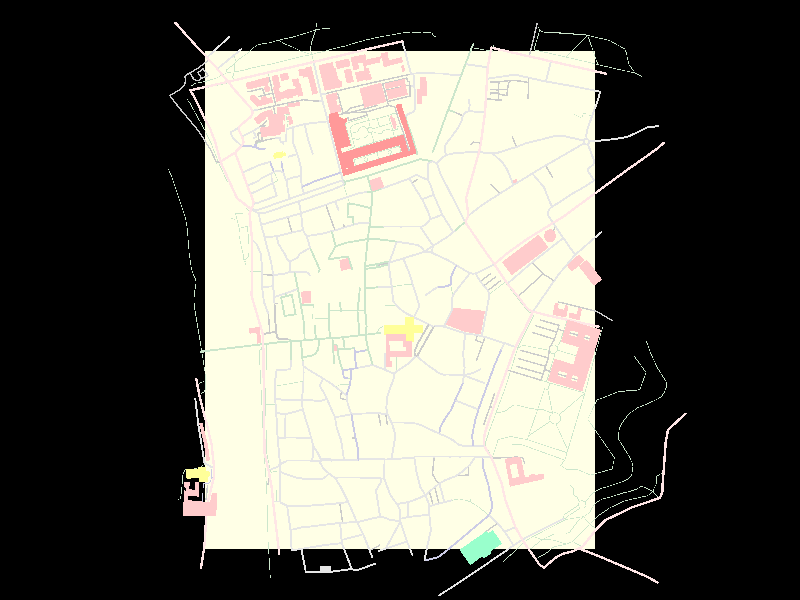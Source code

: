 
camera {
   orthographic
   location <1105654.68222, 10000, 6410707.51183-500>
   sky <0, 1, 0>
   direction <0, 0, 1>
   right <1.3333*2500.0, 0, 0>
   up <0, 1*2500.0, 0>
   look_at <1105654.68222, 0, 6410707.51183>
}


box {
   <1104843.71973, -0.5, 6409669.39142>, <1106465.64471, -0.0, 6411745.63224>
   
   pigment {
      color rgb <1, 1, 0.901961>
   }
}

light_source { <100000, 5000000, -200000>, rgb <1, 1, 1> }
sphere_sweep { linear_spline, 6,
/* osm_id=4568530 */
  <1105083.45, 0, 6410564.57>,5*0.8
  <1105083.45, 0, 6410564.57>,5*0.8
  <1105112.32, 0, 6410570.97>,5*0.8
  <1105137.7, 0, 6410574.68>,5*0.8
  <1105131.64, 0, 6410692.49>,5*0.8
  <1105131.64, 0, 6410692.49>,5*0.8
  tolerance 1000
   
   pigment {
      color rgb <0.8,0.8,0.8>
   }
   scale <1, 0.1, 1>
}

sphere_sweep { linear_spline, 6,
/* osm_id=30333831 */
  <1105193.41, 0, 6410542.45>,5*0.8
  <1105193.41, 0, 6410542.45>,5*0.8
  <1105151.02, 0, 6410543.86>,5*0.8
  <1105143.28, 0, 6410552.04>,5*0.8
  <1105137.7, 0, 6410574.68>,5*0.8
  <1105137.7, 0, 6410574.68>,5*0.8
  tolerance 1000
   
   pigment {
      color rgb <0.8,0.8,0.8>
   }
   scale <1, 0.1, 1>
}

sphere_sweep { linear_spline, 10,
/* osm_id=8106712 */
  <1105775.02, 0, 6410606.13>,5*0.8
  <1105775.02, 0, 6410606.13>,5*0.8
  <1105758.78, 0, 6410578.09>,5*0.8
  <1105729.18, 0, 6410526.96>,5*0.8
  <1105714.67, 0, 6410490.89>,5*0.8
  <1105717.07, 0, 6410474.87>,5*0.8
  <1105725.1, 0, 6410472.25>,5*0.8
  <1105771.95, 0, 6410555.14>,5*0.8
  <1105795.25, 0, 6410595.92>,5*0.8
  <1105795.25, 0, 6410595.92>,5*0.8
  tolerance 1000
   
   pigment {
      color rgb <0.8,0.8,0.8>
   }
   scale <1, 0.1, 1>
}

sphere_sweep { linear_spline, 6,
/* osm_id=22956047 */
  <1104824.49, 0, 6410491.63>,5*0.8
  <1104824.49, 0, 6410491.63>,5*0.8
  <1105076.57, 0, 6410521.93>,5*0.8
  <1105099.13, 0, 6410524.88>,5*0.8
  <1105120.43, 0, 6410527.45>,5*0.8
  <1105120.43, 0, 6410527.45>,5*0.8
  tolerance 1000
   
   pigment {
      color rgb <0.8,0.9,0.8>
   }
   scale <1, 0.1, 1>
}

sphere_sweep { linear_spline, 5,
/* osm_id=26158255 */
  <1105120.43, 0, 6410527.45>,5*0.8
  <1105120.43, 0, 6410527.45>,5*0.8
  <1105140.58, 0, 6410530.1>,5*0.8
  <1105200.43, 0, 6410535.02>,5*0.8
  <1105200.43, 0, 6410535.02>,5*0.8
  tolerance 1000
   
   pigment {
      color rgb <0.8,0.9,0.8>
   }
   scale <1, 0.1, 1>
}

sphere_sweep { linear_spline, 9,
/* osm_id=58532261 */
  <1105180.26, 0, 6410723.34>,5*0.8
  <1105180.26, 0, 6410723.34>,5*0.8
  <1105203.61, 0, 6410729.45>,5*0.8
  <1105219.75, 0, 6410648.28>,5*0.8
  <1105174.37, 0, 6410641.07>,5*0.8
  <1105159.31, 0, 6410717.88>,5*0.8
  <1105161.82, 0, 6410718.53>,5*0.8
  <1105180.26, 0, 6410723.34>,5*0.8
  <1105180.26, 0, 6410723.34>,5*0.8
  tolerance 1000
   
   pigment {
      color rgb <0.8,0.9,0.8>
   }
   scale <1, 0.1, 1>
}

sphere_sweep { linear_spline, 4,
/* osm_id=58532262 */
  <1105177.57, 0, 6410735.57>,5*0.8
  <1105177.57, 0, 6410735.57>,5*0.8
  <1105180.26, 0, 6410723.34>,5*0.8
  <1105180.26, 0, 6410723.34>,5*0.8
  tolerance 1000
   
   pigment {
      color rgb <0.8,0.9,0.8>
   }
   scale <1, 0.1, 1>
}

sphere_sweep { linear_spline, 4,
/* osm_id=4568535 */
  <1105200.43, 0, 6410535.02>,5*0.8
  <1105200.43, 0, 6410535.02>,5*0.8
  <1105193.41, 0, 6410542.45>,5*0.8
  <1105193.41, 0, 6410542.45>,5*0.8
  tolerance 1000
   
   pigment {
      color rgb <0.8,0.9,0.8>
   }
   scale <1, 0.1, 1>
}

sphere_sweep { linear_spline, 5,
/* osm_id=26150914 */
  <1105200.43, 0, 6410535.02>,5*0.8
  <1105200.43, 0, 6410535.02>,5*0.8
  <1105200.43, 0, 6410479.61>,5*0.8
  <1105201.46, 0, 6410456.47>,5*0.8
  <1105201.46, 0, 6410456.47>,5*0.8
  tolerance 1000
   
   pigment {
      color rgb <0.8,0.9,0.8>
   }
   scale <1, 0.1, 1>
}

sphere_sweep { linear_spline, 4,
/* osm_id=28441626 */
  <1105200.43, 0, 6410535.02>,5*0.8
  <1105200.43, 0, 6410535.02>,5*0.8
  <1105241.86, 0, 6410537.76>,5*0.8
  <1105241.86, 0, 6410537.76>,5*0.8
  tolerance 1000
   
   pigment {
      color rgb <0.8,0.9,0.8>
   }
   scale <1, 0.1, 1>
}

sphere_sweep { linear_spline, 6,
/* osm_id=13029698 */
  <1105229.33, 0, 6410753.5>,5*0.8
  <1105229.33, 0, 6410753.5>,5*0.8
  <1105225.3, 0, 6410773.23>,5*0.8
  <1105219.53, 0, 6410801.44>,5*0.8
  <1105215.71, 0, 6410824.38>,5*0.8
  <1105215.71, 0, 6410824.38>,5*0.8
  tolerance 1000
   
   pigment {
      color rgb <0.8,0.9,0.8>
   }
   scale <1, 0.1, 1>
}

sphere_sweep { linear_spline, 7,
/* osm_id=13029701 */
  <1105255.99, 0, 6410598.56>,5*0.8
  <1105255.99, 0, 6410598.56>,5*0.8
  <1105251.54, 0, 6410628.6>,5*0.8
  <1105241.63, 0, 6410686.49>,5*0.8
  <1105230.97, 0, 6410743.66>,5*0.8
  <1105229.33, 0, 6410753.5>,5*0.8
  <1105229.33, 0, 6410753.5>,5*0.8
  tolerance 1000
   
   pigment {
      color rgb <0.8,0.9,0.8>
   }
   scale <1, 0.1, 1>
}

sphere_sweep { linear_spline, 4,
/* osm_id=13024513 */
  <1105241.63, 0, 6410686.49>,5*0.8
  <1105241.63, 0, 6410686.49>,5*0.8
  <1105293.38, 0, 6410687.47>,5*0.8
  <1105293.38, 0, 6410687.47>,5*0.8
  tolerance 1000
   
   pigment {
      color rgb <0.8,0.9,0.8>
   }
   scale <1, 0.1, 1>
}

sphere_sweep { linear_spline, 5,
/* osm_id=4568539 */
  <1105241.86, 0, 6410537.76>,5*0.8
  <1105241.86, 0, 6410537.76>,5*0.8
  <1105247.78, 0, 6410468.11>,5*0.8
  <1105249.15, 0, 6410451.9>,5*0.8
  <1105249.15, 0, 6410451.9>,5*0.8
  tolerance 1000
   
   pigment {
      color rgb <0.8,0.9,0.8>
   }
   scale <1, 0.1, 1>
}

sphere_sweep { linear_spline, 6,
/* osm_id=29157363 */
  <1105241.86, 0, 6410537.76>,5*0.8
  <1105241.86, 0, 6410537.76>,5*0.8
  <1105257.14, 0, 6410539.67>,5*0.8
  <1105281.45, 0, 6410541.66>,5*0.8
  <1105303.97, 0, 6410543.48>,5*0.8
  <1105303.97, 0, 6410543.48>,5*0.8
  tolerance 1000
   
   pigment {
      color rgb <0.8,0.9,0.8>
   }
   scale <1, 0.1, 1>
}

sphere_sweep { linear_spline, 8,
/* osm_id=28808023 */
  <1105316.59, 0, 6410544.79>,5*0.8
  <1105316.59, 0, 6410544.79>,5*0.8
  <1105316.59, 0, 6410524.51>,5*0.8
  <1105312.85, 0, 6410498.84>,5*0.8
  <1105302.7, 0, 6410483.53>,5*0.8
  <1105287.19, 0, 6410476.08>,5*0.8
  <1105247.78, 0, 6410468.11>,5*0.8
  <1105247.78, 0, 6410468.11>,5*0.8
  tolerance 1000
   
   pigment {
      color rgb <0.8,0.9,0.8>
   }
   scale <1, 0.1, 1>
}

sphere_sweep { linear_spline, 4,
/* osm_id=13012693 */
  <1105257.14, 0, 6410539.67>,5*0.8
  <1105257.14, 0, 6410539.67>,5*0.8
  <1105255.99, 0, 6410598.56>,5*0.8
  <1105255.99, 0, 6410598.56>,5*0.8
  tolerance 1000
   
   pigment {
      color rgb <0.8,0.9,0.8>
   }
   scale <1, 0.1, 1>
}

sphere_sweep { linear_spline, 5,
/* osm_id=32275246 */
  <1105280.49, 0, 6410924.69>,5*0.8
  <1105280.49, 0, 6410924.69>,5*0.8
  <1105298.4, 0, 6410883.86>,5*0.8
  <1105319.71, 0, 6410835.52>,5*0.8
  <1105319.71, 0, 6410835.52>,5*0.8
  tolerance 1000
   
   pigment {
      color rgb <0.8,0.9,0.8>
   }
   scale <1, 0.1, 1>
}

sphere_sweep { linear_spline, 4,
/* osm_id=13012694 */
  <1105303.97, 0, 6410543.48>,5*0.8
  <1105303.97, 0, 6410543.48>,5*0.8
  <1105300.22, 0, 6410599.16>,5*0.8
  <1105300.22, 0, 6410599.16>,5*0.8
  tolerance 1000
   
   pigment {
      color rgb <0.8,0.9,0.8>
   }
   scale <1, 0.1, 1>
}

sphere_sweep { linear_spline, 9,
/* osm_id=35419675 */
  <1105303.97, 0, 6410543.48>,5*0.8
  <1105303.97, 0, 6410543.48>,5*0.8
  <1105316.59, 0, 6410544.79>,5*0.8
  <1105362.25, 0, 6410548.26>,5*0.8
  <1105372.76, 0, 6410548.26>,5*0.8
  <1105417.67, 0, 6410552.09>,5*0.8
  <1105484.55, 0, 6410559.73>,5*0.8
  <1105510.34, 0, 6410562.59>,5*0.8
  <1105510.34, 0, 6410562.59>,5*0.8
  tolerance 1000
   
   pigment {
      color rgb <0.8,0.9,0.8>
   }
   scale <1, 0.1, 1>
}

sphere_sweep { linear_spline, 4,
/* osm_id=31892910 */
  <1105319.71, 0, 6410835.52>,5*0.8
  <1105319.71, 0, 6410835.52>,5*0.8
  <1105315.48, 0, 6410824.72>,5*0.8
  <1105315.48, 0, 6410824.72>,5*0.8
  tolerance 1000
   
   pigment {
      color rgb <0.8,0.9,0.8>
   }
   scale <1, 0.1, 1>
}

sphere_sweep { linear_spline, 5,
/* osm_id=13029696 */
  <1105357.02, 0, 6410879.99>,5*0.8
  <1105357.02, 0, 6410879.99>,5*0.8
  <1105386.69, 0, 6410932.12>,5*0.8
  <1105369.84, 0, 6410994.64>,5*0.8
  <1105369.84, 0, 6410994.64>,5*0.8
  tolerance 1000
   
   pigment {
      color rgb <0.8,0.9,0.8>
   }
   scale <1, 0.1, 1>
}

sphere_sweep { linear_spline, 7,
/* osm_id=13024517 */
  <1105357.02, 0, 6410879.99>,5*0.8
  <1105357.02, 0, 6410879.99>,5*0.8
  <1105367.55, 0, 6410879.61>,5*0.8
  <1105391.87, 0, 6410881.7>,5*0.8
  <1105420.37, 0, 6410887.62>,5*0.8
  <1105438.09, 0, 6410886.22>,5*0.8
  <1105438.09, 0, 6410886.22>,5*0.8
  tolerance 1000
   
   pigment {
      color rgb <0.8,0.9,0.8>
   }
   scale <1, 0.1, 1>
}

sphere_sweep { linear_spline, 7,
/* osm_id=25594017 */
  <1105357.78, 0, 6410690.61>,5*0.8
  <1105357.78, 0, 6410690.61>,5*0.8
  <1105359.99, 0, 6410661.71>,5*0.8
  <1105359.6, 0, 6410629.57>,5*0.8
  <1105360, 0, 6410596.25>,5*0.8
  <1105362.25, 0, 6410548.26>,5*0.8
  <1105362.25, 0, 6410548.26>,5*0.8
  tolerance 1000
   
   pigment {
      color rgb <0.8,0.9,0.8>
   }
   scale <1, 0.1, 1>
}

sphere_sweep { linear_spline, 6,
/* osm_id=4575580 */
  <1105509.64, 0, 6410663.43>,5*0.8
  <1105509.64, 0, 6410663.43>,5*0.8
  <1105477.16, 0, 6410663.24>,5*0.8
  <1105408.83, 0, 6410662.11>,5*0.8
  <1105359.99, 0, 6410661.71>,5*0.8
  <1105359.99, 0, 6410661.71>,5*0.8
  tolerance 1000
   
   pigment {
      color rgb <0.8,0.9,0.8>
   }
   scale <1, 0.1, 1>
}

sphere_sweep { linear_spline, 6,
/* osm_id=11299271 */
  <1105393.96, 0, 6410501.25>,5*0.8
  <1105393.96, 0, 6410501.25>,5*0.8
  <1105391.25, 0, 6410518.86>,5*0.8
  <1105376.01, 0, 6410517.75>,5*0.8
  <1105372.76, 0, 6410548.26>,5*0.8
  <1105372.76, 0, 6410548.26>,5*0.8
  tolerance 1000
   
   pigment {
      color rgb <0.8,0.9,0.8>
   }
   scale <1, 0.1, 1>
}

sphere_sweep { linear_spline, 4,
/* osm_id=30332075 */
  <1105376.01, 0, 6410517.75>,5*0.8
  <1105376.01, 0, 6410517.75>,5*0.8
  <1105379.26, 0, 6410443.98>,5*0.8
  <1105379.26, 0, 6410443.98>,5*0.8
  tolerance 1000
   
   pigment {
      color rgb <0.8,0.9,0.8>
   }
   scale <1, 0.1, 1>
}

sphere_sweep { linear_spline, 5,
/* osm_id=12711062 */
  <1105386.69, 0, 6410932.12>,5*0.8
  <1105386.69, 0, 6410932.12>,5*0.8
  <1105432.56, 0, 6410946.73>,5*0.8
  <1105520.57, 0, 6410961.92>,5*0.8
  <1105520.57, 0, 6410961.92>,5*0.8
  tolerance 1000
   
   pigment {
      color rgb <0.8,0.9,0.8>
   }
   scale <1, 0.1, 1>
}

sphere_sweep { linear_spline, 5,
/* osm_id=11299274 */
  <1105414.76, 0, 6410415.84>,5*0.8
  <1105414.76, 0, 6410415.84>,5*0.8
  <1105400.77, 0, 6410461.42>,5*0.8
  <1105393.96, 0, 6410501.25>,5*0.8
  <1105393.96, 0, 6410501.25>,5*0.8
  tolerance 1000
   
   pigment {
      color rgb <0.8,0.9,0.8>
   }
   scale <1, 0.1, 1>
}

sphere_sweep { linear_spline, 5,
/* osm_id=11299272 */
  <1105393.96, 0, 6410501.25>,5*0.8
  <1105393.96, 0, 6410501.25>,5*0.8
  <1105424.46, 0, 6410502.68>,5*0.8
  <1105417.67, 0, 6410552.09>,5*0.8
  <1105417.67, 0, 6410552.09>,5*0.8
  tolerance 1000
   
   pigment {
      color rgb <0.8,0.9,0.8>
   }
   scale <1, 0.1, 1>
}

sphere_sweep { linear_spline, 4,
/* osm_id=13024508 */
  <1105408.83, 0, 6410662.11>,5*0.8
  <1105408.83, 0, 6410662.11>,5*0.8
  <1105403.94, 0, 6410695.06>,5*0.8
  <1105403.94, 0, 6410695.06>,5*0.8
  tolerance 1000
   
   pigment {
      color rgb <0.8,0.9,0.8>
   }
   scale <1, 0.1, 1>
}

sphere_sweep { linear_spline, 6,
/* osm_id=26651366 */
  <1105517.12, 0, 6411224.81>,5*0.8
  <1105517.12, 0, 6411224.81>,5*0.8
  <1105500.82, 0, 6411219.65>,5*0.8
  <1105424.19, 0, 6411200.94>,5*0.8
  <1105416.05, 0, 6411207.57>,5*0.8
  <1105416.05, 0, 6411207.57>,5*0.8
  tolerance 1000
   
   pigment {
      color rgb <0.8,0.9,0.8>
   }
   scale <1, 0.1, 1>
}

sphere_sweep { linear_spline, 4,
/* osm_id=6110022 */
  <1105419.54, 0, 6411187.87>,5*0.8
  <1105419.54, 0, 6411187.87>,5*0.8
  <1105427.03, 0, 6411189.84>,5*0.8
  <1105427.03, 0, 6411189.84>,5*0.8
  tolerance 1000
   
   pigment {
      color rgb <0.8,0.9,0.8>
   }
   scale <1, 0.1, 1>
}

sphere_sweep { linear_spline, 4,
/* osm_id=30214903 */
  <1105424.46, 0, 6410502.68>,5*0.8
  <1105424.46, 0, 6410502.68>,5*0.8
  <1105464.74, 0, 6410506.08>,5*0.8
  <1105464.74, 0, 6410506.08>,5*0.8
  tolerance 1000
   
   pigment {
      color rgb <0.8,0.9,0.8>
   }
   scale <1, 0.1, 1>
}

sphere_sweep { linear_spline, 8,
/* osm_id=28595389 */
  <1105461.99, 0, 6411107.08>,5*0.8
  <1105461.99, 0, 6411107.08>,5*0.8
  <1105445.21, 0, 6411109.27>,5*0.8
  <1105437.97, 0, 6411109.46>,5*0.8
  <1105435.88, 0, 6411054.81>,5*0.8
  <1105459.76, 0, 6411056>,5*0.8
  <1105461.01, 0, 6411021.92>,5*0.8
  <1105461.01, 0, 6411021.92>,5*0.8
  tolerance 1000
   
   pigment {
      color rgb <0.8,0.9,0.8>
   }
   scale <1, 0.1, 1>
}

sphere_sweep { linear_spline, 4,
/* osm_id=28458584 */
  <1105438.09, 0, 6410886.22>,5*0.8
  <1105438.09, 0, 6410886.22>,5*0.8
  <1105455.89, 0, 6410836.45>,5*0.8
  <1105455.89, 0, 6410836.45>,5*0.8
  tolerance 1000
   
   pigment {
      color rgb <0.8,0.9,0.8>
   }
   scale <1, 0.1, 1>
}

sphere_sweep { linear_spline, 5,
/* osm_id=4568528 */
  <1105534.42, 0, 6411089.87>,5*0.8
  <1105534.42, 0, 6411089.87>,5*0.8
  <1105472.39, 0, 6411105.42>,5*0.8
  <1105461.99, 0, 6411107.08>,5*0.8
  <1105461.99, 0, 6411107.08>,5*0.8
  tolerance 1000
   
   pigment {
      color rgb <0.8,0.9,0.8>
   }
   scale <1, 0.1, 1>
}

sphere_sweep { linear_spline, 8,
/* osm_id=30186921 */
  <1105486.5, 0, 6410756.43>,5*0.8
  <1105486.5, 0, 6410756.43>,5*0.8
  <1105486.36, 0, 6410748.81>,5*0.8
  <1105485.43, 0, 6410728.52>,5*0.8
  <1105477.16, 0, 6410663.24>,5*0.8
  <1105482.93, 0, 6410601.77>,5*0.8
  <1105484.55, 0, 6410559.73>,5*0.8
  <1105484.55, 0, 6410559.73>,5*0.8
  tolerance 1000
   
   pigment {
      color rgb <0.8,0.9,0.8>
   }
   scale <1, 0.1, 1>
}

sphere_sweep { linear_spline, 7,
/* osm_id=4575533 */
  <1105508.58, 0, 6410844.71>,5*0.8
  <1105508.58, 0, 6410844.71>,5*0.8
  <1105508.49, 0, 6410837.05>,5*0.8
  <1105507.12, 0, 6410779.89>,5*0.8
  <1105507.5, 0, 6410757.76>,5*0.8
  <1105507.55, 0, 6410756.24>,5*0.8
  <1105507.55, 0, 6410756.24>,5*0.8
  tolerance 1000
   
   pigment {
      color rgb <0.8,0.9,0.8>
   }
   scale <1, 0.1, 1>
}

sphere_sweep { linear_spline, 7,
/* osm_id=4575504 */
  <1105507.55, 0, 6410756.24>,5*0.8
  <1105507.55, 0, 6410756.24>,5*0.8
  <1105509.53, 0, 6410692.53>,5*0.8
  <1105509.64, 0, 6410663.43>,5*0.8
  <1105515.62, 0, 6410596.94>,5*0.8
  <1105510.34, 0, 6410562.59>,5*0.8
  <1105510.34, 0, 6410562.59>,5*0.8
  tolerance 1000
   
   pigment {
      color rgb <0.8,0.9,0.8>
   }
   scale <1, 0.1, 1>
}

sphere_sweep { linear_spline, 4,
/* osm_id=12710868 */
  <1105561.21, 0, 6410760.14>,5*0.8
  <1105561.21, 0, 6410760.14>,5*0.8
  <1105507.55, 0, 6410756.24>,5*0.8
  <1105507.55, 0, 6410756.24>,5*0.8
  tolerance 1000
   
   pigment {
      color rgb <0.8,0.9,0.8>
   }
   scale <1, 0.1, 1>
}

sphere_sweep { linear_spline, 8,
/* osm_id=6110028 */
  <1105561.44, 0, 6410843.97>,5*0.8
  <1105561.44, 0, 6410843.97>,5*0.8
  <1105559.59, 0, 6410857.01>,5*0.8
  <1105508.95, 0, 6410848.59>,5*0.8
  <1105508.58, 0, 6410844.71>,5*0.8
  <1105508.49, 0, 6410837.05>,5*0.8
  <1105561.44, 0, 6410843.97>,5*0.8
  <1105561.44, 0, 6410843.97>,5*0.8
  tolerance 1000
   
   pigment {
      color rgb <0.8,0.9,0.8>
   }
   scale <1, 0.1, 1>
}

sphere_sweep { linear_spline, 6,
/* osm_id=30278672 */
  <1105526.97, 0, 6411013.88>,5*0.8
  <1105526.97, 0, 6411013.88>,5*0.8
  <1105520.57, 0, 6410961.92>,5*0.8
  <1105508.95, 0, 6410848.59>,5*0.8
  <1105508.58, 0, 6410844.71>,5*0.8
  <1105508.58, 0, 6410844.71>,5*0.8
  tolerance 1000
   
   pigment {
      color rgb <0.8,0.9,0.8>
   }
   scale <1, 0.1, 1>
}

sphere_sweep { linear_spline, 6,
/* osm_id=4575502 */
  <1105510.34, 0, 6410562.59>,5*0.8
  <1105510.34, 0, 6410562.59>,5*0.8
  <1105512.05, 0, 6410550.93>,5*0.8
  <1105522.66, 0, 6410499.53>,5*0.8
  <1105540.86, 0, 6410436.35>,5*0.8
  <1105540.86, 0, 6410436.35>,5*0.8
  tolerance 1000
   
   pigment {
      color rgb <0.8,0.9,0.8>
   }
   scale <1, 0.1, 1>
}

sphere_sweep { linear_spline, 5,
/* osm_id=28441628 */
  <1105510.34, 0, 6410562.59>,5*0.8
  <1105510.34, 0, 6410562.59>,5*0.8
  <1105558.12, 0, 6410568.33>,5*0.8
  <1105573.4, 0, 6410569.28>,5*0.8
  <1105573.4, 0, 6410569.28>,5*0.8
  tolerance 1000
   
   pigment {
      color rgb <0.8,0.9,0.8>
   }
   scale <1, 0.1, 1>
}

sphere_sweep { linear_spline, 4,
/* osm_id=27531336 */
  <1105512.15, 0, 6410497.63>,5*0.8
  <1105512.15, 0, 6410497.63>,5*0.8
  <1105522.66, 0, 6410499.53>,5*0.8
  <1105522.66, 0, 6410499.53>,5*0.8
  tolerance 1000
   
   pigment {
      color rgb <0.8,0.9,0.8>
   }
   scale <1, 0.1, 1>
}

sphere_sweep { linear_spline, 6,
/* osm_id=37656868 */
  <1105525.47, 0, 6411203>,5*0.8
  <1105525.47, 0, 6411203>,5*0.8
  <1105523.03, 0, 6411209.48>,5*0.8
  <1105517.79, 0, 6411223.4>,5*0.8
  <1105517.12, 0, 6411224.81>,5*0.8
  <1105517.12, 0, 6411224.81>,5*0.8
  tolerance 1000
   
   pigment {
      color rgb <0.8,0.9,0.8>
   }
   scale <1, 0.1, 1>
}

sphere_sweep { linear_spline, 8,
/* osm_id=37656870 */
  <1105517.12, 0, 6411224.81>,5*0.8
  <1105517.12, 0, 6411224.81>,5*0.8
  <1105622.72, 0, 6411258.23>,5*0.8
  <1105663.66, 0, 6411271.2>,5*0.8
  <1105702.24, 0, 6411283.41>,5*0.8
  <1105738.55, 0, 6411294.9>,5*0.8
  <1105740.11, 0, 6411294.52>,5*0.8
  <1105740.11, 0, 6411294.52>,5*0.8
  tolerance 1000
   
   pigment {
      color rgb <0.8,0.9,0.8>
   }
   scale <1, 0.1, 1>
}

sphere_sweep { linear_spline, 4,
/* osm_id=4587362 */
  <1105538.01, 0, 6411158.42>,5*0.8
  <1105538.01, 0, 6411158.42>,5*0.8
  <1105518.89, 0, 6411158.09>,5*0.8
  <1105518.89, 0, 6411158.09>,5*0.8
  tolerance 1000
   
   pigment {
      color rgb <0.8,0.9,0.8>
   }
   scale <1, 0.1, 1>
}

sphere_sweep { linear_spline, 6,
/* osm_id=28458585 */
  <1105640.57, 0, 6410950.82>,5*0.8
  <1105640.57, 0, 6410950.82>,5*0.8
  <1105591.47, 0, 6410958.01>,5*0.8
  <1105554.23, 0, 6410961.54>,5*0.8
  <1105520.57, 0, 6410961.92>,5*0.8
  <1105520.57, 0, 6410961.92>,5*0.8
  tolerance 1000
   
   pigment {
      color rgb <0.8,0.9,0.8>
   }
   scale <1, 0.1, 1>
}

sphere_sweep { linear_spline, 7,
/* osm_id=22913012 */
  <1105525.47, 0, 6411203>,5*0.8
  <1105525.47, 0, 6411203>,5*0.8
  <1105538.01, 0, 6411158.42>,5*0.8
  <1105539.33, 0, 6411125.37>,5*0.8
  <1105534.42, 0, 6411089.87>,5*0.8
  <1105529.85, 0, 6411030.06>,5*0.8
  <1105529.85, 0, 6411030.06>,5*0.8
  tolerance 1000
   
   pigment {
      color rgb <0.8,0.9,0.8>
   }
   scale <1, 0.1, 1>
}

sphere_sweep { linear_spline, 5,
/* osm_id=42809787 */
  <1105583.64, 0, 6411010.18>,5*0.8
  <1105583.64, 0, 6411010.18>,5*0.8
  <1105573.22, 0, 6411010.87>,5*0.8
  <1105526.97, 0, 6411013.88>,5*0.8
  <1105526.97, 0, 6411013.88>,5*0.8
  tolerance 1000
   
   pigment {
      color rgb <0.8,0.9,0.8>
   }
   scale <1, 0.1, 1>
}

sphere_sweep { linear_spline, 4,
/* osm_id=4568527 */
  <1105526.97, 0, 6411013.88>,5*0.8
  <1105526.97, 0, 6411013.88>,5*0.8
  <1105529.85, 0, 6411030.06>,5*0.8
  <1105529.85, 0, 6411030.06>,5*0.8
  tolerance 1000
   
   pigment {
      color rgb <0.8,0.9,0.8>
   }
   scale <1, 0.1, 1>
}

sphere_sweep { linear_spline, 4,
/* osm_id=12654640 */
  <1105538.01, 0, 6411158.42>,5*0.8
  <1105538.01, 0, 6411158.42>,5*0.8
  <1105575.96, 0, 6411171.19>,5*0.8
  <1105575.96, 0, 6411171.19>,5*0.8
  tolerance 1000
   
   pigment {
      color rgb <0.8,0.9,0.8>
   }
   scale <1, 0.1, 1>
}

sphere_sweep { linear_spline, 4,
/* osm_id=6110025 */
  <1105612.41, 0, 6410869.42>,5*0.8
  <1105612.41, 0, 6410869.42>,5*0.8
  <1105559.59, 0, 6410857.01>,5*0.8
  <1105559.59, 0, 6410857.01>,5*0.8
  tolerance 1000
   
   pigment {
      color rgb <0.8,0.9,0.8>
   }
   scale <1, 0.1, 1>
}

sphere_sweep { linear_spline, 4,
/* osm_id=27176391 */
  <1105561.44, 0, 6410843.97>,5*0.8
  <1105561.44, 0, 6410843.97>,5*0.8
  <1105606.87, 0, 6410856.23>,5*0.8
  <1105606.87, 0, 6410856.23>,5*0.8
  tolerance 1000
   
   pigment {
      color rgb <0.8,0.9,0.8>
   }
   scale <1, 0.1, 1>
}

sphere_sweep { linear_spline, 5,
/* osm_id=43858594 */
  <1105679.45, 0, 6411473.57>,5*0.8
  <1105679.45, 0, 6411473.57>,5*0.8
  <1105678.64, 0, 6411467.84>,5*0.8
  <1105679.6, 0, 6411461.53>,5*0.8
  <1105679.6, 0, 6411461.53>,5*0.8
  tolerance 1000
   
   pigment {
      color rgb <0.8,0.9,0.8>
   }
   scale <1, 0.1, 1>
}

sphere_sweep { linear_spline, 5,
/* osm_id=28433504 */
  <1105679.6, 0, 6411461.53>,5*0.8
  <1105679.6, 0, 6411461.53>,5*0.8
  <1105710.1, 0, 6411373.18>,5*0.8
  <1105727.1, 0, 6411314.54>,5*0.8
  <1105727.1, 0, 6411314.54>,5*0.8
  tolerance 1000
   
   pigment {
      color rgb <0.8,0.9,0.8>
   }
   scale <1, 0.1, 1>
}

sphere_sweep { linear_spline, 4,
/* osm_id=45086053 */
  <1105740.11, 0, 6411294.52>,5*0.8
  <1105740.11, 0, 6411294.52>,5*0.8
  <1105788.51, 0, 6411286.62>,5*0.8
  <1105788.51, 0, 6411286.62>,5*0.8
  tolerance 1000
   
   pigment {
      color rgb <0.8,0.9,0.8>
   }
   scale <1, 0.1, 1>
}

sphere_sweep { linear_spline, 11,
/* osm_id=26720451 */
  <1105959.37, 0, 6411774.55>,5*0.8
  <1105959.37, 0, 6411774.55>,5*0.8
  <1105954.32, 0, 6411762.68>,5*0.8
  <1105953.19, 0, 6411760.03>,5*0.8
  <1105927.28, 0, 6411691.68>,5*0.8
  <1105909.41, 0, 6411644.06>,5*0.8
  <1105855.46, 0, 6411500.26>,5*0.8
  <1105849.5, 0, 6411486.19>,5*0.8
  <1105804.5, 0, 6411360.71>,5*0.8
  <1105790.23, 0, 6411324.3>,5*0.8
  <1105790.23, 0, 6411324.3>,5*0.8
  tolerance 1000
   
   pigment {
      color rgb <0.8,0.9,0.8>
   }
   scale <1, 0.1, 1>
}

sphere_sweep { linear_spline, 4,
/* osm_id=12710910 */
  <1105881.91, 0, 6411491.48>,5*0.8
  <1105881.91, 0, 6411491.48>,5*0.8
  <1105855.46, 0, 6411500.26>,5*0.8
  <1105855.46, 0, 6411500.26>,5*0.8
  tolerance 1000
   
   pigment {
      color rgb <0.8,0.9,0.8>
   }
   scale <1, 0.1, 1>
}

sphere_sweep { linear_spline, 4,
/* osm_id=6110033 */
  <1105884.85, 0, 6410997.4>,5*0.8
  <1105884.85, 0, 6410997.4>,5*0.8
  <1105925.85, 0, 6411033.61>,5*0.8
  <1105925.85, 0, 6411033.61>,5*0.8
  tolerance 1000
   
   pigment {
      color rgb <0.8,0.9,0.8>
   }
   scale <1, 0.1, 1>
}

sphere_sweep { linear_spline, 10,
/* osm_id=13024550 */
  <1104994.09, 0, 6411350.36>,5*0.8
  <1104994.09, 0, 6411350.36>,5*0.8
  <1105023.9, 0, 6411350.84>,5*0.8
  <1105051.1, 0, 6411345.15>,5*0.8
  <1105055.7, 0, 6411343.43>,5*0.8
  <1105062.41, 0, 6411340.94>,5*0.8
  <1105068.66, 0, 6411337.77>,5*0.8
  <1105080.47, 0, 6411337.91>,5*0.8
  <1105092.08, 0, 6411338.74>,5*0.8
  <1105092.08, 0, 6411338.74>,5*0.8
  tolerance 1000
   
   pigment {
      color rgb <0.8,0.8,0.9>
   }
   scale <1, 0.1, 1>
}

sphere_sweep { linear_spline, 4,
/* osm_id=43581887 */
  <1105051.16, 0, 6411354.52>,5*0.8
  <1105051.16, 0, 6411354.52>,5*0.8
  <1105051.1, 0, 6411345.15>,5*0.8
  <1105051.1, 0, 6411345.15>,5*0.8
  tolerance 1000
   
   pigment {
      color rgb <0.8,0.8,0.9>
   }
   scale <1, 0.1, 1>
}

sphere_sweep { linear_spline, 5,
/* osm_id=43567480 */
  <1105055.7, 0, 6411343.43>,5*0.8
  <1105055.7, 0, 6411343.43>,5*0.8
  <1105055.46, 0, 6411351.46>,5*0.8
  <1105055.61, 0, 6411354.88>,5*0.8
  <1105055.61, 0, 6411354.88>,5*0.8
  tolerance 1000
   
   pigment {
      color rgb <0.8,0.8,0.9>
   }
   scale <1, 0.1, 1>
}

sphere_sweep { linear_spline, 4,
/* osm_id=13024546 */
  <1105129.34, 0, 6411242.45>,5*0.8
  <1105129.34, 0, 6411242.45>,5*0.8
  <1105112.54, 0, 6411284.03>,5*0.8
  <1105112.54, 0, 6411284.03>,5*0.8
  tolerance 1000
   
   pigment {
      color rgb <0.8,0.8,0.9>
   }
   scale <1, 0.1, 1>
}

sphere_sweep { linear_spline, 4,
/* osm_id=28876291 */
  <1105167.16, 0, 6411242.82>,5*0.8
  <1105167.16, 0, 6411242.82>,5*0.8
  <1105160.95, 0, 6411281.65>,5*0.8
  <1105160.95, 0, 6411281.65>,5*0.8
  tolerance 1000
   
   pigment {
      color rgb <0.8,0.8,0.9>
   }
   scale <1, 0.1, 1>
}

sphere_sweep { linear_spline, 5,
/* osm_id=13024530 */
  <1105407.7, 0, 6411239.19>,5*0.8
  <1105407.7, 0, 6411239.19>,5*0.8
  <1105300.02, 0, 6411203.7>,5*0.8
  <1105245.16, 0, 6411178.08>,5*0.8
  <1105245.16, 0, 6411178.08>,5*0.8
  tolerance 1000
   
   pigment {
      color rgb <0.8,0.8,0.9>
   }
   scale <1, 0.1, 1>
}

sphere_sweep { linear_spline, 5,
/* osm_id=11299275 */
  <1105414.76, 0, 6410415.84>,5*0.8
  <1105414.76, 0, 6410415.84>,5*0.8
  <1105420.86, 0, 6410384.27>,5*0.8
  <1105434.85, 0, 6410381.75>,5*0.8
  <1105434.85, 0, 6410381.75>,5*0.8
  tolerance 1000
   
   pigment {
      color rgb <0.8,0.8,0.9>
   }
   scale <1, 0.1, 1>
}

sphere_sweep { linear_spline, 6,
/* osm_id=34680594 */
  <1105478.37, 0, 6410424.53>,5*0.8
  <1105478.37, 0, 6410424.53>,5*0.8
  <1105471.45, 0, 6410423.24>,5*0.8
  <1105450.39, 0, 6410418.36>,5*0.8
  <1105414.76, 0, 6410415.84>,5*0.8
  <1105414.76, 0, 6410415.84>,5*0.8
  tolerance 1000
   
   pigment {
      color rgb <0.8,0.8,0.9>
   }
   scale <1, 0.1, 1>
}

sphere_sweep { linear_spline, 5,
/* osm_id=10213071 */
  <1105432.15, 0, 6410309.45>,5*0.8
  <1105432.15, 0, 6410309.45>,5*0.8
  <1105445.9, 0, 6410354.32>,5*0.8
  <1105449.57, 0, 6410378.87>,5*0.8
  <1105449.57, 0, 6410378.87>,5*0.8
  tolerance 1000
   
   pigment {
      color rgb <0.8,0.8,0.9>
   }
   scale <1, 0.1, 1>
}

sphere_sweep { linear_spline, 4,
/* osm_id=10213070 */
  <1105450.39, 0, 6410418.36>,5*0.8
  <1105450.39, 0, 6410418.36>,5*0.8
  <1105449.57, 0, 6410378.87>,5*0.8
  <1105449.57, 0, 6410378.87>,5*0.8
  tolerance 1000
   
   pigment {
      color rgb <0.8,0.8,0.9>
   }
   scale <1, 0.1, 1>
}

sphere_sweep { linear_spline, 7,
/* osm_id=28408949 */
  <1105451.82, 0, 6410230.89>,5*0.8
  <1105451.82, 0, 6410230.89>,5*0.8
  <1105466.48, 0, 6410146.19>,5*0.8
  <1105469.21, 0, 6410133>,5*0.8
  <1105480.09, 0, 6410084.63>,5*0.8
  <1105481.55, 0, 6410041.09>,5*0.8
  <1105481.55, 0, 6410041.09>,5*0.8
  tolerance 1000
   
   pigment {
      color rgb <0.8,0.8,0.9>
   }
   scale <1, 0.1, 1>
}

sphere_sweep { linear_spline, 4,
/* osm_id=30214904 */
  <1105464.74, 0, 6410506.08>,5*0.8
  <1105464.74, 0, 6410506.08>,5*0.8
  <1105466.29, 0, 6410489.03>,5*0.8
  <1105466.29, 0, 6410489.03>,5*0.8
  tolerance 1000
   
   pigment {
      color rgb <0.8,0.8,0.9>
   }
   scale <1, 0.1, 1>
}

sphere_sweep { linear_spline, 5,
/* osm_id=27411432 */
  <1105471.45, 0, 6410423.24>,5*0.8
  <1105471.45, 0, 6410423.24>,5*0.8
  <1105466.29, 0, 6410489.03>,5*0.8
  <1105512.15, 0, 6410497.63>,5*0.8
  <1105512.15, 0, 6410497.63>,5*0.8
  tolerance 1000
   
   pigment {
      color rgb <0.8,0.8,0.9>
   }
   scale <1, 0.1, 1>
}

sphere_sweep { linear_spline, 13,
/* osm_id=47907681 */
  <1105756.56, 0, 6409622.57>,5*0.8
  <1105756.56, 0, 6409622.57>,5*0.8
  <1105783.59, 0, 6409625.88>,5*0.8
  <1105813.93, 0, 6409635.25>,5*0.8
  <1105850.89, 0, 6409662.83>,5*0.8
  <1106025.2, 0, 6409809.57>,5*0.8
  <1106035.13, 0, 6409830.54>,5*0.8
  <1106039, 0, 6409858.12>,5*0.8
  <1106031.83, 0, 6409885.14>,5*0.8
  <1106023, 0, 6409935.89>,5*0.8
  <1106002.58, 0, 6410002.64>,5*0.8
  <1105997.89, 0, 6410050.4>,5*0.8
  <1105997.89, 0, 6410050.4>,5*0.8
  tolerance 1000
   
   pigment {
      color rgb <0.8,0.8,0.9>
   }
   scale <1, 0.1, 1>
}

sphere_sweep { linear_spline, 5,
/* osm_id=23034046 */
  <1105865.68, 0, 6410772.64>,5*0.8
  <1105865.68, 0, 6410772.64>,5*0.8
  <1105851.67, 0, 6410764.69>,5*0.8
  <1105811.23, 0, 6410760.8>,5*0.8
  <1105811.23, 0, 6410760.8>,5*0.8
  tolerance 1000
   
   pigment {
      color rgb <0.8,0.8,0.9>
   }
   scale <1, 0.1, 1>
}

sphere_sweep { linear_spline, 7,
/* osm_id=12710971 */
  <1105817.69, 0, 6410149.93>,5*0.8
  <1105817.69, 0, 6410149.93>,5*0.8
  <1105823.36, 0, 6410178.55>,5*0.8
  <1105839.92, 0, 6410208.47>,5*0.8
  <1105867.54, 0, 6410248.97>,5*0.8
  <1105884.22, 0, 6410289.43>,5*0.8
  <1105884.22, 0, 6410289.43>,5*0.8
  tolerance 1000
   
   pigment {
      color rgb <0.8,0.8,0.9>
   }
   scale <1, 0.1, 1>
}

sphere_sweep { linear_spline, 6,
/* osm_id=12710997 */
  <1105865.68, 0, 6410772.64>,5*0.8
  <1105865.68, 0, 6410772.64>,5*0.8
  <1105865.98, 0, 6410797.87>,5*0.8
  <1105876.77, 0, 6410826.78>,5*0.8
  <1105890.14, 0, 6410852.21>,5*0.8
  <1105890.14, 0, 6410852.21>,5*0.8
  tolerance 1000
   
   pigment {
      color rgb <0.8,0.8,0.9>
   }
   scale <1, 0.1, 1>
}

sphere_sweep { linear_spline, 5,
/* osm_id=35145975 */
  <1105884.22, 0, 6410289.43>,5*0.8
  <1105884.22, 0, 6410289.43>,5*0.8
  <1105900.69, 0, 6410323.09>,5*0.8
  <1105916.8, 0, 6410362.66>,5*0.8
  <1105916.8, 0, 6410362.66>,5*0.8
  tolerance 1000
   
   pigment {
      color rgb <0.8,0.8,0.9>
   }
   scale <1, 0.1, 1>
}

sphere_sweep { linear_spline, 7,
/* osm_id=12710967 */
  <1105959.21, 0, 6410097.78>,5*0.8
  <1105959.21, 0, 6410097.78>,5*0.8
  <1105955.46, 0, 6410142.65>,5*0.8
  <1105960.53, 0, 6410169.81>,5*0.8
  <1105968.35, 0, 6410207.09>,5*0.8
  <1105981.49, 0, 6410250.75>,5*0.8
  <1105981.49, 0, 6410250.75>,5*0.8
  tolerance 1000
   
   pigment {
      color rgb <0.8,0.8,0.9>
   }
   scale <1, 0.1, 1>
}

sphere_sweep { linear_spline, 6,
/* osm_id=35145974 */
  <1105981.49, 0, 6410250.75>,5*0.8
  <1105981.49, 0, 6410250.75>,5*0.8
  <1106019.45, 0, 6410355.3>,5*0.8
  <1106047.98, 0, 6410434.48>,5*0.8
  <1106076.77, 0, 6410500.04>,5*0.8
  <1106076.77, 0, 6410500.04>,5*0.8
  tolerance 1000
   
   pigment {
      color rgb <0.8,0.8,0.9>
   }
   scale <1, 0.1, 1>
}

sphere_sweep { linear_spline, 30,
/* osm_id=34419750 */
  <1104688.84, 0, 6411254.7>,5*0.3
  <1104688.84, 0, 6411254.7>,5*0.3
  <1104703.51, 0, 6411222.14>,5*0.3
  <1104715.45, 0, 6411187.04>,5*0.3
  <1104755.73, 0, 6411064.36>,5*0.3
  <1104760.25, 0, 6411052.87>,5*0.3
  <1104767.88, 0, 6411008.12>,5*0.3
  <1104772.07, 0, 6410958.08>,5*0.3
  <1104776.34, 0, 6410902.05>,5*0.3
  <1104777.67, 0, 6410893.53>,5*0.3
  <1104782.54, 0, 6410855.38>,5*0.3
  <1104789.79, 0, 6410822.53>,5*0.3
  <1104802.19, 0, 6410795.37>,5*0.3
  <1104805.11, 0, 6410783.23>,5*0.3
  <1104803.31, 0, 6410766.92>,5*0.3
  <1104798.95, 0, 6410743.64>,5*0.3
  <1104796.15, 0, 6410710.67>,5*0.3
  <1104798.11, 0, 6410676.8>,5*0.3
  <1104805.67, 0, 6410634.17>,5*0.3
  <1104811.27, 0, 6410598.53>,5*0.3
  <1104819.49, 0, 6410550.97>,5*0.3
  <1104827.02, 0, 6410500.25>,5*0.3
  <1104835.28, 0, 6410452.8>,5*0.3
  <1104842.6, 0, 6410402.65>,5*0.3
  <1104843.63, 0, 6410370.99>,5*0.3
  <1104843.83, 0, 6410361.51>,5*0.3
  <1104843.06, 0, 6410333.61>,5*0.3
  <1104839.92, 0, 6410325.28>,5*0.3
  <1104826.81, 0, 6410317.4>,5*0.3
  <1104826.81, 0, 6410317.4>,5*0.3
  tolerance 1000
   
   pigment {
      color rgb <0.8,0.9,0.8>
   }
   scale <1, 0.1, 1>
}

sphere_sweep { linear_spline, 10,
/* osm_id=19875181 */
  <1104729.01, 0, 6409876.56>,5*0.3
  <1104729.01, 0, 6409876.56>,5*0.3
  <1104740.19, 0, 6409877>,5*0.3
  <1104744.9, 0, 6409918.06>,5*0.3
  <1104750.02, 0, 6409977.75>,5*0.3
  <1104758.66, 0, 6410001.07>,5*0.3
  <1104796.04, 0, 6410002.79>,5*0.3
  <1104822.37, 0, 6410010.1>,5*0.3
  <1104844.93, 0, 6410025.02>,5*0.3
  <1104844.93, 0, 6410025.02>,5*0.3
  tolerance 1000
   
   pigment {
      color rgb <0.8,0.9,0.8>
   }
   scale <1, 0.1, 1>
}

sphere_sweep { linear_spline, 8,
/* osm_id=25828428 */
  <1104767.31, 0, 6411545.64>,5*0.3
  <1104767.31, 0, 6411545.64>,5*0.3
  <1104778.96, 0, 6411529.39>,5*0.3
  <1104841.94, 0, 6411414.7>,5*0.3
  <1104867.79, 0, 6411360.64>,5*0.3
  <1104897.45, 0, 6411283.57>,5*0.3
  <1104934.67, 0, 6411201.36>,5*0.3
  <1104934.67, 0, 6411201.36>,5*0.3
  tolerance 1000
   
   pigment {
      color rgb <0.8,0.9,0.8>
   }
   scale <1, 0.1, 1>
}

sphere_sweep { linear_spline, 41,
/* osm_id=16940921 */
  <1105807.24, 0, 6411805.23>,5*0.3
  <1105807.24, 0, 6411805.23>,5*0.3
  <1105797.22, 0, 6411805.56>,5*0.3
  <1105786.86, 0, 6411821.63>,5*0.3
  <1105774.71, 0, 6411822.69>,5*0.3
  <1105740.48, 0, 6411825.84>,5*0.3
  <1105705.38, 0, 6411825.58>,5*0.3
  <1105673.52, 0, 6411823.32>,5*0.3
  <1105648.94, 0, 6411818.74>,5*0.3
  <1105632.91, 0, 6411815.74>,5*0.3
  <1105591.76, 0, 6411808.8>,5*0.3
  <1105577.82, 0, 6411806.39>,5*0.3
  <1105551.43, 0, 6411801.21>,5*0.3
  <1105515.16, 0, 6411793.02>,5*0.3
  <1105473.19, 0, 6411781.66>,5*0.3
  <1105444.52, 0, 6411772.51>,5*0.3
  <1105431.64, 0, 6411768.39>,5*0.3
  <1105408.03, 0, 6411763.2>,5*0.3
  <1105388.45, 0, 6411758.92>,5*0.3
  <1105348.92, 0, 6411747.56>,5*0.3
  <1105303.7, 0, 6411736.83>,5*0.3
  <1105286.89, 0, 6411731.28>,5*0.3
  <1105241.08, 0, 6411722.86>,5*0.3
  <1105205.09, 0, 6411714.1>,5*0.3
  <1105159.46, 0, 6411702.11>,5*0.3
  <1105118.71, 0, 6411692.01>,5*0.3
  <1105080.81, 0, 6411685.07>,5*0.3
  <1105038.03, 0, 6411675.61>,5*0.3
  <1104999.88, 0, 6411665.53>,5*0.3
  <1104964.12, 0, 6411659.12>,5*0.3
  <1104937.72, 0, 6411657.03>,5*0.3
  <1104933.96, 0, 6411655.86>,5*0.3
  <1104913.95, 0, 6411646.17>,5*0.3
  <1104885.73, 0, 6411631.51>,5*0.3
  <1104865.68, 0, 6411626.23>,5*0.3
  <1104848, 0, 6411620.16>,5*0.3
  <1104830.31, 0, 6411616.45>,5*0.3
  <1104803.86, 0, 6411611.95>,5*0.3
  <1104798.65, 0, 6411609.33>,5*0.3
  <1104785.19, 0, 6411600.89>,5*0.3
  <1104785.19, 0, 6411600.89>,5*0.3
  tolerance 1000
   
   pigment {
      color rgb <0.8,0.9,0.8>
   }
   scale <1, 0.1, 1>
}

sphere_sweep { linear_spline, 4,
/* osm_id=23022389 */
  <1104819.37, 0, 6410359.83>,5*0.3
  <1104819.37, 0, 6410359.83>,5*0.3
  <1104843.63, 0, 6410370.99>,5*0.3
  <1104843.63, 0, 6410370.99>,5*0.3
  tolerance 1000
   
   pigment {
      color rgb <0.8,0.9,0.8>
   }
   scale <1, 0.1, 1>
}

sphere_sweep { linear_spline, 4,
/* osm_id=28886279 */
  <1104888.88, 0, 6411284.34>,5*0.3
  <1104888.88, 0, 6411284.34>,5*0.3
  <1104891.96, 0, 6411276.03>,5*0.3
  <1104891.96, 0, 6411276.03>,5*0.3
  tolerance 1000
   
   pigment {
      color rgb <0.8,0.9,0.8>
   }
   scale <1, 0.1, 1>
}

sphere_sweep { linear_spline, 24,
/* osm_id=28369995 */
  <1105387.5, 0, 6411842.33>,5*0.3
  <1105387.5, 0, 6411842.33>,5*0.3
  <1105375.31, 0, 6411842.12>,5*0.3
  <1105359, 0, 6411841.73>,5*0.3
  <1105332.57, 0, 6411839.36>,5*0.3
  <1105303.49, 0, 6411834.02>,5*0.3
  <1105268.31, 0, 6411822.74>,5*0.3
  <1105235.06, 0, 6411812.63>,5*0.3
  <1105206.26, 0, 6411804.02>,5*0.3
  <1105172.3, 0, 6411797.02>,5*0.3
  <1105148.07, 0, 6411791.04>,5*0.3
  <1105132.51, 0, 6411786.86>,5*0.3
  <1105109.8, 0, 6411780.1>,5*0.3
  <1105088.87, 0, 6411777.86>,5*0.3
  <1105060.85, 0, 6411771.12>,5*0.3
  <1105044.47, 0, 6411760.39>,5*0.3
  <1105024.72, 0, 6411740.19>,5*0.3
  <1105001.87, 0, 6411725.05>,5*0.3
  <1104971.29, 0, 6411702.49>,5*0.3
  <1104963.86, 0, 6411691.21>,5*0.3
  <1104945.75, 0, 6411677.85>,5*0.3
  <1104930.02, 0, 6411665.98>,5*0.3
  <1104933.96, 0, 6411655.86>,5*0.3
  <1104933.96, 0, 6411655.86>,5*0.3
  tolerance 1000
   
   pigment {
      color rgb <0.8,0.9,0.8>
   }
   scale <1, 0.1, 1>
}

sphere_sweep { linear_spline, 4,
/* osm_id=28886274 */
  <1104956.95, 0, 6411046.74>,5*0.3
  <1104956.95, 0, 6411046.74>,5*0.3
  <1104952.74, 0, 6411048.3>,5*0.3
  <1104952.74, 0, 6411048.3>,5*0.3
  tolerance 1000
   
   pigment {
      color rgb <0.8,0.9,0.8>
   }
   scale <1, 0.1, 1>
}

sphere_sweep { linear_spline, 6,
/* osm_id=28369982 */
  <1104963.86, 0, 6411691.21>,5*0.3
  <1104963.86, 0, 6411691.21>,5*0.3
  <1104964.12, 0, 6411659.12>,5*0.3
  <1104957.12, 0, 6411636.22>,5*0.3
  <1104964.85, 0, 6411624.25>,5*0.3
  <1104964.85, 0, 6411624.25>,5*0.3
  tolerance 1000
   
   pigment {
      color rgb <0.8,0.9,0.8>
   }
   scale <1, 0.1, 1>
}

sphere_sweep { linear_spline, 5,
/* osm_id=28369997 */
  <1104971.29, 0, 6411702.49>,5*0.3
  <1104971.29, 0, 6411702.49>,5*0.3
  <1104965.12, 0, 6411721.5>,5*0.3
  <1104962.63, 0, 6411728.23>,5*0.3
  <1104962.63, 0, 6411728.23>,5*0.3
  tolerance 1000
   
   pigment {
      color rgb <0.8,0.9,0.8>
   }
   scale <1, 0.1, 1>
}

sphere_sweep { linear_spline, 5,
/* osm_id=28886273 */
  <1104975.96, 0, 6411041.85>,5*0.3
  <1104975.96, 0, 6411041.85>,5*0.3
  <1104970.39, 0, 6411040.48>,5*0.3
  <1104965.03, 0, 6411043.23>,5*0.3
  <1104965.03, 0, 6411043.23>,5*0.3
  tolerance 1000
   
   pigment {
      color rgb <0.8,0.9,0.8>
   }
   scale <1, 0.1, 1>
}

sphere_sweep { linear_spline, 17,
/* osm_id=28886267 */
  <1105023.01, 0, 6411016.37>,5*0.3
  <1105023.01, 0, 6411016.37>,5*0.3
  <1105017.73, 0, 6411015.75>,5*0.3
  <1105024.69, 0, 6410958.58>,5*0.3
  <1105025.28, 0, 6410919.12>,5*0.3
  <1105024.69, 0, 6410892.58>,5*0.3
  <1105022.64, 0, 6410889.18>,5*0.3
  <1105012.54, 0, 6410876.72>,5*0.3
  <1105004.05, 0, 6410874.68>,5*0.3
  <1105003.17, 0, 6410892.36>,5*0.3
  <1104992.39, 0, 6410935.8>,5*0.3
  <1104983.68, 0, 6410979.72>,5*0.3
  <1104985.17, 0, 6411006>,5*0.3
  <1104975.96, 0, 6411041.85>,5*0.3
  <1104969.43, 0, 6411068.26>,5*0.3
  <1105003.86, 0, 6411069.86>,5*0.3
  <1105003.86, 0, 6411069.86>,5*0.3
  tolerance 1000
   
   pigment {
      color rgb <0.8,0.9,0.8>
   }
   scale <1, 0.1, 1>
}

sphere_sweep { linear_spline, 4,
/* osm_id=28886272 */
  <1105017.73, 0, 6411015.75>,5*0.3
  <1105017.73, 0, 6411015.75>,5*0.3
  <1104985.17, 0, 6411006>,5*0.3
  <1104985.17, 0, 6411006>,5*0.3
  tolerance 1000
   
   pigment {
      color rgb <0.8,0.9,0.8>
   }
   scale <1, 0.1, 1>
}

sphere_sweep { linear_spline, 6,
/* osm_id=28886268 */
  <1105004.05, 0, 6410874.68>,5*0.3
  <1105004.05, 0, 6410874.68>,5*0.3
  <1105004.66, 0, 6410870.78>,5*0.3
  <1105007.04, 0, 6410868.01>,5*0.3
  <1105010.03, 0, 6410867.65>,5*0.3
  <1105010.03, 0, 6410867.65>,5*0.3
  tolerance 1000
   
   pigment {
      color rgb <0.8,0.9,0.8>
   }
   scale <1, 0.1, 1>
}

sphere_sweep { linear_spline, 4,
/* osm_id=28886270 */
  <1105011.7, 0, 6410858.76>,5*0.3
  <1105011.7, 0, 6410858.76>,5*0.3
  <1105010.5, 0, 6410855.25>,5*0.3
  <1105010.5, 0, 6410855.25>,5*0.3
  tolerance 1000
   
   pigment {
      color rgb <0.8,0.9,0.8>
   }
   scale <1, 0.1, 1>
}

sphere_sweep { linear_spline, 4,
/* osm_id=28886280 */
  <1105011.01, 0, 6411091.04>,5*0.3
  <1105011.01, 0, 6411091.04>,5*0.3
  <1105030.84, 0, 6411077.45>,5*0.3
  <1105030.84, 0, 6411077.45>,5*0.3
  tolerance 1000
   
   pigment {
      color rgb <0.8,0.9,0.8>
   }
   scale <1, 0.1, 1>
}

sphere_sweep { linear_spline, 4,
/* osm_id=28886265 */
  <1105032.15, 0, 6411022.89>,5*0.3
  <1105032.15, 0, 6411022.89>,5*0.3
  <1105028.07, 0, 6411023.02>,5*0.3
  <1105028.07, 0, 6411023.02>,5*0.3
  tolerance 1000
   
   pigment {
      color rgb <0.8,0.9,0.8>
   }
   scale <1, 0.1, 1>
}

sphere_sweep { linear_spline, 5,
/* osm_id=25859899 */
  <1105080.24, 0, 6410824.24>,5*0.3
  <1105080.24, 0, 6410824.24>,5*0.3
  <1105037.88, 0, 6410825.1>,5*0.3
  <1105031.96, 0, 6410825.36>,5*0.3
  <1105031.96, 0, 6410825.36>,5*0.3
  tolerance 1000
   
   pigment {
      color rgb <0.8,0.9,0.8>
   }
   scale <1, 0.1, 1>
}

sphere_sweep { linear_spline, 8,
/* osm_id=43581889 */
  <1105062.56, 0, 6411349.6>,5*0.3
  <1105062.56, 0, 6411349.6>,5*0.3
  <1105062.82, 0, 6411356.74>,5*0.3
  <1105061.89, 0, 6411359.05>,5*0.3
  <1105062.22, 0, 6411361.48>,5*0.3
  <1105063.86, 0, 6411363.31>,5*0.3
  <1105066.02, 0, 6411364.14>,5*0.3
  <1105066.02, 0, 6411364.14>,5*0.3
  tolerance 1000
   
   pigment {
      color rgb <0.8,0.9,0.8>
   }
   scale <1, 0.1, 1>
}

sphere_sweep { linear_spline, 5,
/* osm_id=43567475 */
  <1105062.41, 0, 6411340.94>,5*0.3
  <1105062.41, 0, 6411340.94>,5*0.3
  <1105062.62, 0, 6411348.48>,5*0.3
  <1105062.56, 0, 6411349.6>,5*0.3
  <1105062.56, 0, 6411349.6>,5*0.3
  tolerance 1000
   
   pigment {
      color rgb <0.8,0.9,0.8>
   }
   scale <1, 0.1, 1>
}

sphere_sweep { linear_spline, 4,
/* osm_id=43567482 */
  <1105066.02, 0, 6411364.14>,5*0.3
  <1105066.02, 0, 6411364.14>,5*0.3
  <1105084.33, 0, 6411367.92>,5*0.3
  <1105084.33, 0, 6411367.92>,5*0.3
  tolerance 1000
   
   pigment {
      color rgb <0.8,0.9,0.8>
   }
   scale <1, 0.1, 1>
}

sphere_sweep { linear_spline, 12,
/* osm_id=31892906 */
  <1105079.01, 0, 6410511.08>,5*0.3
  <1105079.01, 0, 6410511.08>,5*0.3
  <1105078.51, 0, 6410502.79>,5*0.3
  <1105067.81, 0, 6410495.3>,5*0.3
  <1105074.44, 0, 6410365.54>,5*0.3
  <1105081.3, 0, 6410221.99>,5*0.3
  <1105086.65, 0, 6410087.11>,5*0.3
  <1105094.29, 0, 6409988.14>,5*0.3
  <1105099.19, 0, 6409925.82>,5*0.3
  <1105105.29, 0, 6409695.92>,5*0.3
  <1105114.44, 0, 6409548.43>,5*0.3
  <1105114.44, 0, 6409548.43>,5*0.3
  tolerance 1000
   
   pigment {
      color rgb <0.8,0.9,0.8>
   }
   scale <1, 0.1, 1>
}

sphere_sweep { linear_spline, 4,
/* osm_id=31892905 */
  <1105079.01, 0, 6410511.08>,5*0.3
  <1105079.01, 0, 6410511.08>,5*0.3
  <1105084.97, 0, 6410511.51>,5*0.3
  <1105084.97, 0, 6410511.51>,5*0.3
  tolerance 1000
   
   pigment {
      color rgb <0.8,0.9,0.8>
   }
   scale <1, 0.1, 1>
}

sphere_sweep { linear_spline, 5,
/* osm_id=31892904 */
  <1105136.55, 0, 6410270.1>,5*0.3
  <1105136.55, 0, 6410270.1>,5*0.3
  <1105094.8, 0, 6410270.17>,5*0.3
  <1105087.93, 0, 6410271.29>,5*0.3
  <1105087.93, 0, 6410271.29>,5*0.3
  tolerance 1000
   
   pigment {
      color rgb <0.8,0.9,0.8>
   }
   scale <1, 0.1, 1>
}

sphere_sweep { linear_spline, 9,
/* osm_id=31965496 */
  <1105095.13, 0, 6410337.88>,5*0.3
  <1105095.13, 0, 6410337.88>,5*0.3
  <1105094.8, 0, 6410270.17>,5*0.3
  <1105098.86, 0, 6410070.18>,5*0.3
  <1105112.42, 0, 6410007.19>,5*0.3
  <1105116.48, 0, 6409988.81>,5*0.3
  <1105142.34, 0, 6409993.53>,5*0.3
  <1105141.22, 0, 6409871.76>,5*0.3
  <1105141.22, 0, 6409871.76>,5*0.3
  tolerance 1000
   
   pigment {
      color rgb <0.8,0.9,0.8>
   }
   scale <1, 0.1, 1>
}

sphere_sweep { linear_spline, 4,
/* osm_id=31892907 */
  <1105099.13, 0, 6410524.88>,5*0.3
  <1105099.13, 0, 6410524.88>,5*0.3
  <1105095.91, 0, 6410363.58>,5*0.3
  <1105095.91, 0, 6410363.58>,5*0.3
  tolerance 1000
   
   pigment {
      color rgb <0.8,0.9,0.8>
   }
   scale <1, 0.1, 1>
}

sphere_sweep { linear_spline, 4,
/* osm_id=46352912 */
  <1105109.89, 0, 6411635.15>,5*0.3
  <1105109.89, 0, 6411635.15>,5*0.3
  <1105104.7, 0, 6411656.62>,5*0.3
  <1105104.7, 0, 6411656.62>,5*0.3
  tolerance 1000
   
   pigment {
      color rgb <0.8,0.9,0.8>
   }
   scale <1, 0.1, 1>
}

sphere_sweep { linear_spline, 5,
/* osm_id=32461481 */
  <1105129.34, 0, 6411242.45>,5*0.3
  <1105129.34, 0, 6411242.45>,5*0.3
  <1105145.92, 0, 6411205.08>,5*0.3
  <1105124.48, 0, 6411195.68>,5*0.3
  <1105124.48, 0, 6411195.68>,5*0.3
  tolerance 1000
   
   pigment {
      color rgb <0.8,0.9,0.8>
   }
   scale <1, 0.1, 1>
}

sphere_sweep { linear_spline, 5,
/* osm_id=12710854 */
  <1105134.31, 0, 6410347.76>,5*0.3
  <1105134.31, 0, 6410347.76>,5*0.3
  <1105192.8, 0, 6410358.01>,5*0.3
  <1105252.7, 0, 6410368.49>,5*0.3
  <1105252.7, 0, 6410368.49>,5*0.3
  tolerance 1000
   
   pigment {
      color rgb <0.8,0.9,0.8>
   }
   scale <1, 0.1, 1>
}

sphere_sweep { linear_spline, 8,
/* osm_id=28369987 */
  <1105148.07, 0, 6411791.04>,5*0.3
  <1105148.07, 0, 6411791.04>,5*0.3
  <1105177.44, 0, 6411774.57>,5*0.3
  <1105207.95, 0, 6411762.98>,5*0.3
  <1105239.79, 0, 6411746.14>,5*0.3
  <1105286.89, 0, 6411731.28>,5*0.3
  <1105294.99, 0, 6411700.67>,5*0.3
  <1105294.99, 0, 6411700.67>,5*0.3
  tolerance 1000
   
   pigment {
      color rgb <0.8,0.9,0.8>
   }
   scale <1, 0.1, 1>
}

sphere_sweep { linear_spline, 4,
/* osm_id=44835938 */
  <1105179.54, 0, 6411479.33>,5*0.3
  <1105179.54, 0, 6411479.33>,5*0.3
  <1105172.08, 0, 6411477.64>,5*0.3
  <1105172.08, 0, 6411477.64>,5*0.3
  tolerance 1000
   
   pigment {
      color rgb <0.8,0.9,0.8>
   }
   scale <1, 0.1, 1>
}

sphere_sweep { linear_spline, 6,
/* osm_id=43571797 */
  <1105192.47, 0, 6411485.69>,5*0.3
  <1105192.47, 0, 6411485.69>,5*0.3
  <1105191.2, 0, 6411482.19>,5*0.3
  <1105179.54, 0, 6411479.33>,5*0.3
  <1105182.56, 0, 6411465.82>,5*0.3
  <1105182.56, 0, 6411465.82>,5*0.3
  tolerance 1000
   
   pigment {
      color rgb <0.8,0.9,0.8>
   }
   scale <1, 0.1, 1>
}

sphere_sweep { linear_spline, 7,
/* osm_id=43571798 */
  <1105182.77, 0, 6411464.93>,5*0.3
  <1105182.77, 0, 6411464.93>,5*0.3
  <1105183.35, 0, 6411457.87>,5*0.3
  <1105183.55, 0, 6411449.89>,5*0.3
  <1105183.71, 0, 6411443.97>,5*0.3
  <1105186.77, 0, 6411432.61>,5*0.3
  <1105186.77, 0, 6411432.61>,5*0.3
  tolerance 1000
   
   pigment {
      color rgb <0.8,0.9,0.8>
   }
   scale <1, 0.1, 1>
}

sphere_sweep { linear_spline, 4,
/* osm_id=44004709 */
  <1105183.55, 0, 6411449.89>,5*0.3
  <1105183.55, 0, 6411449.89>,5*0.3
  <1105192.71, 0, 6411452.89>,5*0.3
  <1105192.71, 0, 6411452.89>,5*0.3
  tolerance 1000
   
   pigment {
      color rgb <0.8,0.9,0.8>
   }
   scale <1, 0.1, 1>
}

sphere_sweep { linear_spline, 4,
/* osm_id=43571794 */
  <1105183.87, 0, 6411528.74>,5*0.3
  <1105183.87, 0, 6411528.74>,5*0.3
  <1105187.49, 0, 6411511.18>,5*0.3
  <1105187.49, 0, 6411511.18>,5*0.3
  tolerance 1000
   
   pigment {
      color rgb <0.8,0.9,0.8>
   }
   scale <1, 0.1, 1>
}

sphere_sweep { linear_spline, 4,
/* osm_id=43571799 */
  <1105186.77, 0, 6411432.61>,5*0.3
  <1105186.77, 0, 6411432.61>,5*0.3
  <1105189.7, 0, 6411422.36>,5*0.3
  <1105189.7, 0, 6411422.36>,5*0.3
  tolerance 1000
   
   pigment {
      color rgb <0.8,0.9,0.8>
   }
   scale <1, 0.1, 1>
}

sphere_sweep { linear_spline, 4,
/* osm_id=43571796 */
  <1105187.49, 0, 6411511.18>,5*0.3
  <1105187.49, 0, 6411511.18>,5*0.3
  <1105192.47, 0, 6411485.69>,5*0.3
  <1105192.47, 0, 6411485.69>,5*0.3
  tolerance 1000
   
   pigment {
      color rgb <0.8,0.9,0.8>
   }
   scale <1, 0.1, 1>
}

sphere_sweep { linear_spline, 9,
/* osm_id=28369988 */
  <1105286.89, 0, 6411731.28>,5*0.3
  <1105286.89, 0, 6411731.28>,5*0.3
  <1105281.37, 0, 6411753.84>,5*0.3
  <1105285.82, 0, 6411781.66>,5*0.3
  <1105295.16, 0, 6411809.03>,5*0.3
  <1105303.49, 0, 6411834.02>,5*0.3
  <1105306.47, 0, 6411852.16>,5*0.3
  <1105306.5, 0, 6411860.21>,5*0.3
  <1105306.5, 0, 6411860.21>,5*0.3
  tolerance 1000
   
   pigment {
      color rgb <0.8,0.9,0.8>
   }
   scale <1, 0.1, 1>
}

sphere_sweep { linear_spline, 4,
/* osm_id=31892909 */
  <1105293.38, 0, 6410687.47>,5*0.3
  <1105293.38, 0, 6410687.47>,5*0.3
  <1105290.55, 0, 6410628.39>,5*0.3
  <1105290.55, 0, 6410628.39>,5*0.3
  tolerance 1000
   
   pigment {
      color rgb <0.8,0.9,0.8>
   }
   scale <1, 0.1, 1>
}

sphere_sweep { linear_spline, 4,
/* osm_id=30980476 */
  <1105299.96, 0, 6410628.53>,5*0.3
  <1105299.96, 0, 6410628.53>,5*0.3
  <1105359.6, 0, 6410629.57>,5*0.3
  <1105359.6, 0, 6410629.57>,5*0.3
  tolerance 1000
   
   pigment {
      color rgb <0.8,0.9,0.8>
   }
   scale <1, 0.1, 1>
}

sphere_sweep { linear_spline, 4,
/* osm_id=58570941 */
  <1105391.8, 0, 6410347.54>,5*0.3
  <1105391.8, 0, 6410347.54>,5*0.3
  <1105386.52, 0, 6410344.31>,5*0.3
  <1105386.52, 0, 6410344.31>,5*0.3
  tolerance 1000
   
   pigment {
      color rgb <0.8,0.9,0.8>
   }
   scale <1, 0.1, 1>
}

sphere_sweep { linear_spline, 6,
/* osm_id=58570944 */
  <1105439.03, 0, 6410354.8>,5*0.3
  <1105439.03, 0, 6410354.8>,5*0.3
  <1105420.43, 0, 6410356.08>,5*0.3
  <1105405.13, 0, 6410353.64>,5*0.3
  <1105396.95, 0, 6410350.06>,5*0.3
  <1105396.95, 0, 6410350.06>,5*0.3
  tolerance 1000
   
   pigment {
      color rgb <0.8,0.9,0.8>
   }
   scale <1, 0.1, 1>
}

sphere_sweep { linear_spline, 5,
/* osm_id=12711043 */
  <1105445.21, 0, 6411109.27>,5*0.3
  <1105445.21, 0, 6411109.27>,5*0.3
  <1105435.53, 0, 6411137.31>,5*0.3
  <1105419.54, 0, 6411187.87>,5*0.3
  <1105419.54, 0, 6411187.87>,5*0.3
  tolerance 1000
   
   pigment {
      color rgb <0.8,0.9,0.8>
   }
   scale <1, 0.1, 1>
}

sphere_sweep { linear_spline, 5,
/* osm_id=44445156 */
  <1105456.21, 0, 6411342.41>,5*0.3
  <1105456.21, 0, 6411342.41>,5*0.3
  <1105426.17, 0, 6411443.42>,5*0.3
  <1105520.16, 0, 6411472.03>,5*0.3
  <1105520.16, 0, 6411472.03>,5*0.3
  tolerance 1000
   
   pigment {
      color rgb <0.8,0.9,0.8>
   }
   scale <1, 0.1, 1>
}

sphere_sweep { linear_spline, 4,
/* osm_id=11299276 */
  <1105434.85, 0, 6410381.75>,5*0.3
  <1105434.85, 0, 6410381.75>,5*0.3
  <1105449.57, 0, 6410378.87>,5*0.3
  <1105449.57, 0, 6410378.87>,5*0.3
  tolerance 1000
   
   pigment {
      color rgb <0.8,0.9,0.8>
   }
   scale <1, 0.1, 1>
}

sphere_sweep { linear_spline, 6,
/* osm_id=43557171 */
  <1105444.06, 0, 6411327.34>,5*0.3
  <1105444.06, 0, 6411327.34>,5*0.3
  <1105440.77, 0, 6411336.62>,5*0.3
  <1105456.21, 0, 6411342.41>,5*0.3
  <1105466.39, 0, 6411346.24>,5*0.3
  <1105466.39, 0, 6411346.24>,5*0.3
  tolerance 1000
   
   pigment {
      color rgb <0.8,0.9,0.8>
   }
   scale <1, 0.1, 1>
}

sphere_sweep { linear_spline, 5,
/* osm_id=58532800 */
  <1105445.9, 0, 6410354.32>,5*0.3
  <1105445.9, 0, 6410354.32>,5*0.3
  <1105444.24, 0, 6410354.44>,5*0.3
  <1105442.06, 0, 6410354.58>,5*0.3
  <1105442.06, 0, 6410354.58>,5*0.3
  tolerance 1000
   
   pigment {
      color rgb <0.8,0.9,0.8>
   }
   scale <1, 0.1, 1>
}

sphere_sweep { linear_spline, 12,
/* osm_id=43557172 */
  <1105468.62, 0, 6411339.03>,5*0.3
  <1105468.62, 0, 6411339.03>,5*0.3
  <1105466.39, 0, 6411346.24>,5*0.3
  <1105457.12, 0, 6411378.13>,5*0.3
  <1105450.67, 0, 6411402.12>,5*0.3
  <1105446.44, 0, 6411418.15>,5*0.3
  <1105448.47, 0, 6411425.71>,5*0.3
  <1105453.7, 0, 6411432.47>,5*0.3
  <1105460.46, 0, 6411437.69>,5*0.3
  <1105473.06, 0, 6411442.61>,5*0.3
  <1105524, 0, 6411456.56>,5*0.3
  <1105524, 0, 6411456.56>,5*0.3
  tolerance 1000
   
   pigment {
      color rgb <0.8,0.9,0.8>
   }
   scale <1, 0.1, 1>
}

sphere_sweep { linear_spline, 15,
/* osm_id=43557190 */
  <1105521.21, 0, 6411422.38>,5*0.3
  <1105521.21, 0, 6411422.38>,5*0.3
  <1105516.24, 0, 6411423.36>,5*0.3
  <1105512.44, 0, 6411426.33>,5*0.3
  <1105509.18, 0, 6411429.04>,5*0.3
  <1105505.14, 0, 6411430.67>,5*0.3
  <1105499.64, 0, 6411430.45>,5*0.3
  <1105493.41, 0, 6411429.45>,5*0.3
  <1105489.61, 0, 6411427.69>,5*0.3
  <1105486.34, 0, 6411424.45>,5*0.3
  <1105483.91, 0, 6411420.57>,5*0.3
  <1105481.4, 0, 6411414.86>,5*0.3
  <1105476.48, 0, 6411409.63>,5*0.3
  <1105450.67, 0, 6411402.12>,5*0.3
  <1105450.67, 0, 6411402.12>,5*0.3
  tolerance 1000
   
   pigment {
      color rgb <0.8,0.9,0.8>
   }
   scale <1, 0.1, 1>
}

sphere_sweep { linear_spline, 20,
/* osm_id=43557191 */
  <1105524.46, 0, 6411407.79>,5*0.3
  <1105524.46, 0, 6411407.79>,5*0.3
  <1105522.08, 0, 6411404.05>,5*0.3
  <1105521.32, 0, 6411398.03>,5*0.3
  <1105519.1, 0, 6411392.75>,5*0.3
  <1105514.57, 0, 6411387.34>,5*0.3
  <1105509.35, 0, 6411384.89>,5*0.3
  <1105504.43, 0, 6411383.96>,5*0.3
  <1105499.52, 0, 6411383.64>,5*0.3
  <1105494.9, 0, 6411383.64>,5*0.3
  <1105490.69, 0, 6411383.99>,5*0.3
  <1105486.61, 0, 6411383.04>,5*0.3
  <1105483.22, 0, 6411380.57>,5*0.3
  <1105480.67, 0, 6411377.71>,5*0.3
  <1105476.78, 0, 6411376.88>,5*0.3
  <1105472.16, 0, 6411377.51>,5*0.3
  <1105467.94, 0, 6411379.8>,5*0.3
  <1105462.04, 0, 6411380.23>,5*0.3
  <1105457.12, 0, 6411378.13>,5*0.3
  <1105457.12, 0, 6411378.13>,5*0.3
  tolerance 1000
   
   pigment {
      color rgb <0.8,0.9,0.8>
   }
   scale <1, 0.1, 1>
}

sphere_sweep { linear_spline, 14,
/* osm_id=43568736 */
  <1105558.46, 0, 6411322.61>,5*0.3
  <1105558.46, 0, 6411322.61>,5*0.3
  <1105607.39, 0, 6411336.89>,5*0.3
  <1105651.24, 0, 6411349.69>,5*0.3
  <1105659.27, 0, 6411323.85>,5*0.3
  <1105615.66, 0, 6411310.8>,5*0.3
  <1105565.73, 0, 6411295.85>,5*0.3
  <1105516.03, 0, 6411280.89>,5*0.3
  <1105470.77, 0, 6411267.29>,5*0.3
  <1105462.64, 0, 6411292.74>,5*0.3
  <1105506.53, 0, 6411306.42>,5*0.3
  <1105507.57, 0, 6411306.75>,5*0.3
  <1105558.46, 0, 6411322.61>,5*0.3
  <1105558.46, 0, 6411322.61>,5*0.3
  tolerance 1000
   
   pigment {
      color rgb <0.8,0.9,0.8>
   }
   scale <1, 0.1, 1>
}

sphere_sweep { linear_spline, 6,
/* osm_id=43557210 */
  <1105468.62, 0, 6411339.03>,5*0.3
  <1105468.62, 0, 6411339.03>,5*0.3
  <1105546.79, 0, 6411365.57>,5*0.3
  <1105631.33, 0, 6411388.85>,5*0.3
  <1105670.97, 0, 6411399.86>,5*0.3
  <1105670.97, 0, 6411399.86>,5*0.3
  tolerance 1000
   
   pigment {
      color rgb <0.8,0.9,0.8>
   }
   scale <1, 0.1, 1>
}

sphere_sweep { linear_spline, 19,
/* osm_id=43568738 */
  <1105506.1, 0, 6411298.26>,5*0.3
  <1105506.1, 0, 6411298.26>,5*0.3
  <1105508.13, 0, 6411300.07>,5*0.3
  <1105509.51, 0, 6411300.5>,5*0.3
  <1105511.38, 0, 6411301.09>,5*0.3
  <1105514.25, 0, 6411300.71>,5*0.3
  <1105516.9, 0, 6411299.12>,5*0.3
  <1105518.77, 0, 6411296.29>,5*0.3
  <1105519.15, 0, 6411292.83>,5*0.3
  <1105518.05, 0, 6411289.84>,5*0.3
  <1105515.69, 0, 6411287.53>,5*0.3
  <1105514.17, 0, 6411286.98>,5*0.3
  <1105512.87, 0, 6411286.53>,5*0.3
  <1105509, 0, 6411287.05>,5*0.3
  <1105506.51, 0, 6411288.83>,5*0.3
  <1105504.93, 0, 6411291.5>,5*0.3
  <1105504.87, 0, 6411295.86>,5*0.3
  <1105506.1, 0, 6411298.26>,5*0.3
  <1105506.1, 0, 6411298.26>,5*0.3
  tolerance 1000
   
   pigment {
      color rgb <0.8,0.9,0.8>
   }
   scale <1, 0.1, 1>
}

sphere_sweep { linear_spline, 4,
/* osm_id=43568745 */
  <1105509.51, 0, 6411300.5>,5*0.3
  <1105509.51, 0, 6411300.5>,5*0.3
  <1105507.57, 0, 6411306.75>,5*0.3
  <1105507.57, 0, 6411306.75>,5*0.3
  tolerance 1000
   
   pigment {
      color rgb <0.8,0.9,0.8>
   }
   scale <1, 0.1, 1>
}

sphere_sweep { linear_spline, 4,
/* osm_id=43568744 */
  <1105514.17, 0, 6411286.98>,5*0.3
  <1105514.17, 0, 6411286.98>,5*0.3
  <1105516.03, 0, 6411280.89>,5*0.3
  <1105516.03, 0, 6411280.89>,5*0.3
  tolerance 1000
   
   pigment {
      color rgb <0.8,0.9,0.8>
   }
   scale <1, 0.1, 1>
}

sphere_sweep { linear_spline, 8,
/* osm_id=43557175 */
  <1105530.31, 0, 6411428.69>,5*0.3
  <1105530.31, 0, 6411428.69>,5*0.3
  <1105527.21, 0, 6411442.88>,5*0.3
  <1105524, 0, 6411456.56>,5*0.3
  <1105520.98, 0, 6411469.05>,5*0.3
  <1105520.16, 0, 6411472.03>,5*0.3
  <1105518.24, 0, 6411478.77>,5*0.3
  <1105518.24, 0, 6411478.77>,5*0.3
  tolerance 1000
   
   pigment {
      color rgb <0.8,0.9,0.8>
   }
   scale <1, 0.1, 1>
}

sphere_sweep { linear_spline, 30,
/* osm_id=43557174 */
  <1105624.89, 0, 6411414.12>,5*0.3
  <1105624.89, 0, 6411414.12>,5*0.3
  <1105615.05, 0, 6411417.1>,5*0.3
  <1105603.68, 0, 6411417.72>,5*0.3
  <1105594.77, 0, 6411417.1>,5*0.3
  <1105589.23, 0, 6411415.26>,5*0.3
  <1105585.92, 0, 6411413.5>,5*0.3
  <1105583.51, 0, 6411411.2>,5*0.3
  <1105582.16, 0, 6411409.43>,5*0.3
  <1105579.58, 0, 6411405.55>,5*0.3
  <1105578.48, 0, 6411403.89>,5*0.3
  <1105576.04, 0, 6411402.93>,5*0.3
  <1105573.26, 0, 6411402.96>,5*0.3
  <1105567.41, 0, 6411403.51>,5*0.3
  <1105559.89, 0, 6411403.74>,5*0.3
  <1105554.5, 0, 6411405.12>,5*0.3
  <1105547.27, 0, 6411407.13>,5*0.3
  <1105539.77, 0, 6411410.07>,5*0.3
  <1105541.9, 0, 6411413.93>,5*0.3
  <1105542.4, 0, 6411418.03>,5*0.3
  <1105542.2, 0, 6411422>,5*0.3
  <1105539.39, 0, 6411425.21>,5*0.3
  <1105536.38, 0, 6411427.26>,5*0.3
  <1105533.61, 0, 6411428.36>,5*0.3
  <1105530.31, 0, 6411428.69>,5*0.3
  <1105526.25, 0, 6411427.54>,5*0.3
  <1105523.9, 0, 6411425.83>,5*0.3
  <1105521.21, 0, 6411422.38>,5*0.3
  <1105520.01, 0, 6411417.88>,5*0.3
  <1105520.01, 0, 6411417.88>,5*0.3
  tolerance 1000
   
   pigment {
      color rgb <0.8,0.9,0.8>
   }
   scale <1, 0.1, 1>
}

sphere_sweep { linear_spline, 11,
/* osm_id=44445159 */
  <1105520.01, 0, 6411417.88>,5*0.3
  <1105520.01, 0, 6411417.88>,5*0.3
  <1105521.06, 0, 6411412.53>,5*0.3
  <1105522.49, 0, 6411410.53>,5*0.3
  <1105524.46, 0, 6411407.79>,5*0.3
  <1105527.63, 0, 6411406.25>,5*0.3
  <1105529.93, 0, 6411406.17>,5*0.3
  <1105534.29, 0, 6411406.53>,5*0.3
  <1105537.37, 0, 6411407.94>,5*0.3
  <1105539.77, 0, 6411410.07>,5*0.3
  <1105539.77, 0, 6411410.07>,5*0.3
  tolerance 1000
   
   pigment {
      color rgb <0.8,0.9,0.8>
   }
   scale <1, 0.1, 1>
}

sphere_sweep { linear_spline, 7,
/* osm_id=43557179 */
  <1105605.84, 0, 6411477.79>,5*0.3
  <1105605.84, 0, 6411477.79>,5*0.3
  <1105581.86, 0, 6411470.27>,5*0.3
  <1105559.6, 0, 6411464.03>,5*0.3
  <1105554.5, 0, 6411462.6>,5*0.3
  <1105524, 0, 6411456.56>,5*0.3
  <1105524, 0, 6411456.56>,5*0.3
  tolerance 1000
   
   pigment {
      color rgb <0.8,0.9,0.8>
   }
   scale <1, 0.1, 1>
}

sphere_sweep { linear_spline, 4,
/* osm_id=43557180 */
  <1105546.79, 0, 6411365.57>,5*0.3
  <1105546.79, 0, 6411365.57>,5*0.3
  <1105534.29, 0, 6411406.53>,5*0.3
  <1105534.29, 0, 6411406.53>,5*0.3
  tolerance 1000
   
   pigment {
      color rgb <0.8,0.9,0.8>
   }
   scale <1, 0.1, 1>
}

sphere_sweep { linear_spline, 11,
/* osm_id=27137049 */
  <1105538.01, 0, 6411158.42>,5*0.3
  <1105538.01, 0, 6411158.42>,5*0.3
  <1105541.5, 0, 6411162.11>,5*0.3
  <1105546.53, 0, 6411167.45>,5*0.3
  <1105550.15, 0, 6411176.68>,5*0.3
  <1105551.06, 0, 6411185.91>,5*0.3
  <1105552.32, 0, 6411195.68>,5*0.3
  <1105552.32, 0, 6411203.1>,5*0.3
  <1105550.83, 0, 6411209.82>,5*0.3
  <1105550.52, 0, 6411211.26>,5*0.3
  <1105550.52, 0, 6411211.26>,5*0.3
  tolerance 1000
   
   pigment {
      color rgb <0.8,0.9,0.8>
   }
   scale <1, 0.1, 1>
}

sphere_sweep { linear_spline, 5,
/* osm_id=43557176 */
  <1105542.2, 0, 6411422>,5*0.3
  <1105542.2, 0, 6411422>,5*0.3
  <1105569.26, 0, 6411430.28>,5*0.3
  <1105590.17, 0, 6411436.54>,5*0.3
  <1105590.17, 0, 6411436.54>,5*0.3
  tolerance 1000
   
   pigment {
      color rgb <0.8,0.9,0.8>
   }
   scale <1, 0.1, 1>
}

sphere_sweep { linear_spline, 6,
/* osm_id=39986023 */
  <1105573.49, 0, 6411266.11>,5*0.3
  <1105573.49, 0, 6411266.11>,5*0.3
  <1105565.73, 0, 6411295.85>,5*0.3
  <1105558.46, 0, 6411322.61>,5*0.3
  <1105546.79, 0, 6411365.57>,5*0.3
  <1105546.79, 0, 6411365.57>,5*0.3
  tolerance 1000
   
   pigment {
      color rgb <0.8,0.9,0.8>
   }
   scale <1, 0.1, 1>
}

sphere_sweep { linear_spline, 4,
/* osm_id=22662546 */
  <1105558.12, 0, 6410568.33>,5*0.3
  <1105558.12, 0, 6410568.33>,5*0.3
  <1105567.67, 0, 6410587.44>,5*0.3
  <1105567.67, 0, 6410587.44>,5*0.3
  tolerance 1000
   
   pigment {
      color rgb <0.8,0.9,0.8>
   }
   scale <1, 0.1, 1>
}

sphere_sweep { linear_spline, 4,
/* osm_id=44445155 */
  <1105569.26, 0, 6411430.28>,5*0.3
  <1105569.26, 0, 6411430.28>,5*0.3
  <1105559.6, 0, 6411464.03>,5*0.3
  <1105559.6, 0, 6411464.03>,5*0.3
  tolerance 1000
   
   pigment {
      color rgb <0.8,0.9,0.8>
   }
   scale <1, 0.1, 1>
}

sphere_sweep { linear_spline, 4,
/* osm_id=27153004 */
  <1105567.67, 0, 6410587.44>,5*0.3
  <1105567.67, 0, 6410587.44>,5*0.3
  <1105590.75, 0, 6410601.82>,5*0.3
  <1105590.75, 0, 6410601.82>,5*0.3
  tolerance 1000
   
   pigment {
      color rgb <0.8,0.9,0.8>
   }
   scale <1, 0.1, 1>
}

sphere_sweep { linear_spline, 5,
/* osm_id=43557177 */
  <1105624.89, 0, 6411414.12>,5*0.3
  <1105624.89, 0, 6411414.12>,5*0.3
  <1105615.73, 0, 6411443.92>,5*0.3
  <1105590.17, 0, 6411436.54>,5*0.3
  <1105590.17, 0, 6411436.54>,5*0.3
  tolerance 1000
   
   pigment {
      color rgb <0.8,0.9,0.8>
   }
   scale <1, 0.1, 1>
}

sphere_sweep { linear_spline, 4,
/* osm_id=58563358 */
  <1105640.5, 0, 6410684.71>,5*0.3
  <1105640.5, 0, 6410684.71>,5*0.3
  <1105595.08, 0, 6410683.64>,5*0.3
  <1105595.08, 0, 6410683.64>,5*0.3
  tolerance 1000
   
   pigment {
      color rgb <0.8,0.9,0.8>
   }
   scale <1, 0.1, 1>
}

sphere_sweep { linear_spline, 19,
/* osm_id=43568740 */
  <1105605.94, 0, 6411327.94>,5*0.3
  <1105605.94, 0, 6411327.94>,5*0.3
  <1105607.96, 0, 6411329.73>,5*0.3
  <1105609.44, 0, 6411330.2>,5*0.3
  <1105611.21, 0, 6411330.75>,5*0.3
  <1105614.08, 0, 6411330.39>,5*0.3
  <1105616.73, 0, 6411328.8>,5*0.3
  <1105618.61, 0, 6411325.96>,5*0.3
  <1105618.99, 0, 6411322.51>,5*0.3
  <1105617.9, 0, 6411319.51>,5*0.3
  <1105615.53, 0, 6411317.2>,5*0.3
  <1105613.91, 0, 6411316.63>,5*0.3
  <1105612.7, 0, 6411316.2>,5*0.3
  <1105608.85, 0, 6411316.73>,5*0.3
  <1105606.34, 0, 6411318.49>,5*0.3
  <1105604.77, 0, 6411321.18>,5*0.3
  <1105604.71, 0, 6411325.54>,5*0.3
  <1105605.94, 0, 6411327.94>,5*0.3
  <1105605.94, 0, 6411327.94>,5*0.3
  tolerance 1000
   
   pigment {
      color rgb <0.8,0.9,0.8>
   }
   scale <1, 0.1, 1>
}

sphere_sweep { linear_spline, 6,
/* osm_id=43557178 */
  <1105615.73, 0, 6411443.92>,5*0.3
  <1105615.73, 0, 6411443.92>,5*0.3
  <1105605.84, 0, 6411477.79>,5*0.3
  <1105629.81, 0, 6411486.26>,5*0.3
  <1105640.88, 0, 6411486.43>,5*0.3
  <1105640.88, 0, 6411486.43>,5*0.3
  tolerance 1000
   
   pigment {
      color rgb <0.8,0.9,0.8>
   }
   scale <1, 0.1, 1>
}

sphere_sweep { linear_spline, 4,
/* osm_id=43568742 */
  <1105609.44, 0, 6411330.2>,5*0.3
  <1105609.44, 0, 6411330.2>,5*0.3
  <1105607.39, 0, 6411336.89>,5*0.3
  <1105607.39, 0, 6411336.89>,5*0.3
  tolerance 1000
   
   pigment {
      color rgb <0.8,0.9,0.8>
   }
   scale <1, 0.1, 1>
}

sphere_sweep { linear_spline, 4,
/* osm_id=43568743 */
  <1105613.91, 0, 6411316.63>,5*0.3
  <1105613.91, 0, 6411316.63>,5*0.3
  <1105615.66, 0, 6411310.8>,5*0.3
  <1105615.66, 0, 6411310.8>,5*0.3
  tolerance 1000
   
   pigment {
      color rgb <0.8,0.9,0.8>
   }
   scale <1, 0.1, 1>
}

sphere_sweep { linear_spline, 4,
/* osm_id=27152853 */
  <1105670.84, 0, 6410770.56>,5*0.3
  <1105670.84, 0, 6410770.56>,5*0.3
  <1105620.22, 0, 6410762.83>,5*0.3
  <1105620.22, 0, 6410762.83>,5*0.3
  tolerance 1000
   
   pigment {
      color rgb <0.8,0.9,0.8>
   }
   scale <1, 0.1, 1>
}

sphere_sweep { linear_spline, 7,
/* osm_id=43557173 */
  <1105657.39, 0, 6411434.69>,5*0.3
  <1105657.39, 0, 6411434.69>,5*0.3
  <1105641.43, 0, 6411429.85>,5*0.3
  <1105644.46, 0, 6411419.81>,5*0.3
  <1105624.89, 0, 6411414.12>,5*0.3
  <1105631.33, 0, 6411388.85>,5*0.3
  <1105631.33, 0, 6411388.85>,5*0.3
  tolerance 1000
   
   pigment {
      color rgb <0.8,0.9,0.8>
   }
   scale <1, 0.1, 1>
}

sphere_sweep { linear_spline, 4,
/* osm_id=12710865 */
  <1105707.16, 0, 6410773.85>,5*0.3
  <1105707.16, 0, 6410773.85>,5*0.3
  <1105670.84, 0, 6410770.56>,5*0.3
  <1105670.84, 0, 6410770.56>,5*0.3
  tolerance 1000
   
   pigment {
      color rgb <0.8,0.9,0.8>
   }
   scale <1, 0.1, 1>
}

sphere_sweep { linear_spline, 4,
/* osm_id=12710992 */
  <1105865.68, 0, 6410772.64>,5*0.3
  <1105865.68, 0, 6410772.64>,5*0.3
  <1105874.73, 0, 6410726.05>,5*0.3
  <1105874.73, 0, 6410726.05>,5*0.3
  tolerance 1000
   
   pigment {
      color rgb <0.8,0.9,0.8>
   }
   scale <1, 0.1, 1>
}

sphere_sweep { linear_spline, 8,
/* osm_id=10152028 */
  <1105868.11, 0, 6409871.61>,5*0.3
  <1105868.11, 0, 6409871.61>,5*0.3
  <1105900.31, 0, 6409877.33>,5*0.3
  <1105930, 0, 6409871.23>,5*0.3
  <1105947.49, 0, 6409866.35>,5*0.3
  <1105981.24, 0, 6409844.38>,5*0.3
  <1106025.2, 0, 6409809.57>,5*0.3
  <1106025.2, 0, 6409809.57>,5*0.3
  tolerance 1000
   
   pigment {
      color rgb <0.8,0.9,0.8>
   }
   scale <1, 0.1, 1>
}

sphere_sweep { linear_spline, 4,
/* osm_id=32297656 */
  <1105921.61, 0, 6409976.25>,5*0.3
  <1105921.61, 0, 6409976.25>,5*0.3
  <1105921.88, 0, 6409967.15>,5*0.3
  <1105921.88, 0, 6409967.15>,5*0.3
  tolerance 1000
   
   pigment {
      color rgb <0.8,0.9,0.8>
   }
   scale <1, 0.1, 1>
}

sphere_sweep { linear_spline, 5,
/* osm_id=10152036 */
  <1105947.49, 0, 6409866.35>,5*0.3
  <1105947.49, 0, 6409866.35>,5*0.3
  <1105950.35, 0, 6409880.11>,5*0.3
  <1106005.27, 0, 6409881.3>,5*0.3
  <1106005.27, 0, 6409881.3>,5*0.3
  tolerance 1000
   
   pigment {
      color rgb <0.8,0.9,0.8>
   }
   scale <1, 0.1, 1>
}

sphere_sweep { linear_spline, 7,
/* osm_id=45077168 */
  <1106045.09, 0, 6411769.88>,5*0.3
  <1106045.09, 0, 6411769.88>,5*0.3
  <1106043.09, 0, 6411758.56>,5*0.3
  <1106040.97, 0, 6411744.9>,5*0.3
  <1106032.34, 0, 6411746.61>,5*0.3
  <1105953.19, 0, 6411760.03>,5*0.3
  <1105953.19, 0, 6411760.03>,5*0.3
  tolerance 1000
   
   pigment {
      color rgb <0.8,0.9,0.8>
   }
   scale <1, 0.1, 1>
}

sphere_sweep { linear_spline, 10,
/* osm_id=46188835 */
  <1106037.85, 0, 6410053.3>,5*0.3
  <1106037.85, 0, 6410053.3>,5*0.3
  <1106018.38, 0, 6410085.06>,5*0.3
  <1106008.8, 0, 6410105.77>,5*0.3
  <1106027.71, 0, 6410164.36>,5*0.3
  <1106055.68, 0, 6410239.42>,5*0.3
  <1106093.91, 0, 6410341.97>,5*0.3
  <1106115.41, 0, 6410411.48>,5*0.3
  <1106145.61, 0, 6410509.18>,5*0.3
  <1106145.61, 0, 6410509.18>,5*0.3
  tolerance 1000
   
   pigment {
      color rgb <0.8,0.9,0.8>
   }
   scale <1, 0.1, 1>
}

sphere_sweep { linear_spline, 5,
/* osm_id=32295317 */
  <1106026.78, 0, 6410731.74>,5*0.3
  <1106026.78, 0, 6410731.74>,5*0.3
  <1106092.59, 0, 6410781.84>,5*0.3
  <1106095.81, 0, 6410784.3>,5*0.3
  <1106095.81, 0, 6410784.3>,5*0.3
  tolerance 1000
   
   pigment {
      color rgb <0.8,0.9,0.8>
   }
   scale <1, 0.1, 1>
}

sphere_sweep { linear_spline, 8,
/* osm_id=7836916 */
  <1106184.76, 0, 6410125.27>,5*0.3
  <1106184.76, 0, 6410125.27>,5*0.3
  <1106116.25, 0, 6410137.81>,5*0.3
  <1106063.84, 0, 6410125.48>,5*0.3
  <1106040.6, 0, 6410055.21>,5*0.3
  <1106037.85, 0, 6410053.3>,5*0.3
  <1106035.21, 0, 6410051.45>,5*0.3
  <1106035.21, 0, 6410051.45>,5*0.3
  tolerance 1000
   
   pigment {
      color rgb <0.8,0.9,0.8>
   }
   scale <1, 0.1, 1>
}

sphere_sweep { linear_spline, 13,
/* osm_id=46188837 */
  <1106055.68, 0, 6410239.42>,5*0.3
  <1106055.68, 0, 6410239.42>,5*0.3
  <1106069.19, 0, 6410237.4>,5*0.3
  <1106093.14, 0, 6410244.23>,5*0.3
  <1106107.01, 0, 6410254.01>,5*0.3
  <1106123.41, 0, 6410268.17>,5*0.3
  <1106139.17, 0, 6410269.63>,5*0.3
  <1106187.08, 0, 6410257.42>,5*0.3
  <1106228.04, 0, 6410250.6>,5*0.3
  <1106253.59, 0, 6410249.13>,5*0.3
  <1106257.37, 0, 6410247.16>,5*0.3
  <1106290.49, 0, 6410235.04>,5*0.3
  <1106290.49, 0, 6410235.04>,5*0.3
  tolerance 1000
   
   pigment {
      color rgb <0.8,0.9,0.8>
   }
   scale <1, 0.1, 1>
}

sphere_sweep { linear_spline, 6,
/* osm_id=23012280 */
  <1106084.86, 0, 6409614.07>,5*0.3
  <1106084.86, 0, 6409614.07>,5*0.3
  <1106170.43, 0, 6409697.89>,5*0.3
  <1106209.62, 0, 6409721.25>,5*0.3
  <1106348.05, 0, 6409792.64>,5*0.3
  <1106348.05, 0, 6409792.64>,5*0.3
  tolerance 1000
   
   pigment {
      color rgb <0.8,0.9,0.8>
   }
   scale <1, 0.1, 1>
}

sphere_sweep { linear_spline, 7,
/* osm_id=46188836 */
  <1106145.61, 0, 6410509.18>,5*0.3
  <1106145.61, 0, 6410509.18>,5*0.3
  <1106212.14, 0, 6410643.33>,5*0.3
  <1106200.04, 0, 6410653.02>,5*0.3
  <1106184.36, 0, 6410663.95>,5*0.3
  <1106092.59, 0, 6410781.84>,5*0.3
  <1106092.59, 0, 6410781.84>,5*0.3
  tolerance 1000
   
   pigment {
      color rgb <0.8,0.9,0.8>
   }
   scale <1, 0.1, 1>
}

sphere_sweep { linear_spline, 5,
/* osm_id=7835347 */
  <1106341.66, 0, 6410039.3>,5*0.3
  <1106341.66, 0, 6410039.3>,5*0.3
  <1106164.01, 0, 6410103.06>,5*0.3
  <1106123.87, 0, 6410103.65>,5*0.3
  <1106123.87, 0, 6410103.65>,5*0.3
  tolerance 1000
   
   pigment {
      color rgb <0.8,0.9,0.8>
   }
   scale <1, 0.1, 1>
}

sphere_sweep { linear_spline, 7,
/* osm_id=46188838 */
  <1106276.36, 0, 6410497.22>,5*0.3
  <1106276.36, 0, 6410497.22>,5*0.3
  <1106166.03, 0, 6410518.93>,5*0.3
  <1106148.15, 0, 6410507.91>,5*0.3
  <1106145.61, 0, 6410509.18>,5*0.3
  <1106135.89, 0, 6410511.98>,5*0.3
  <1106135.89, 0, 6410511.98>,5*0.3
  tolerance 1000
   
   pigment {
      color rgb <0.8,0.9,0.8>
   }
   scale <1, 0.1, 1>
}

sphere_sweep { linear_spline, 4,
/* osm_id=23246548 */
  <1106350.59, 0, 6410070.4>,5*0.3
  <1106350.59, 0, 6410070.4>,5*0.3
  <1106184.76, 0, 6410125.27>,5*0.3
  <1106184.76, 0, 6410125.27>,5*0.3
  tolerance 1000
   
   pigment {
      color rgb <0.8,0.9,0.8>
   }
   scale <1, 0.1, 1>
}

sphere_sweep { linear_spline, 8,
/* osm_id=23246551 */
  <1106184.76, 0, 6410125.27>,5*0.3
  <1106184.76, 0, 6410125.27>,5*0.3
  <1106190.8, 0, 6410141.58>,5*0.3
  <1106228.04, 0, 6410250.6>,5*0.3
  <1106257.8, 0, 6410337.73>,5*0.3
  <1106270.36, 0, 6410333.4>,5*0.3
  <1106279.52, 0, 6410361.13>,5*0.3
  <1106279.52, 0, 6410361.13>,5*0.3
  tolerance 1000
   
   pigment {
      color rgb <0.8,0.9,0.8>
   }
   scale <1, 0.1, 1>
}

sphere_sweep { linear_spline, 4,
/* osm_id=28408948 */
  <1106280.63, 0, 6410201.42>,5*0.3
  <1106280.63, 0, 6410201.42>,5*0.3
  <1106190.8, 0, 6410141.58>,5*0.3
  <1106190.8, 0, 6410141.58>,5*0.3
  tolerance 1000
   
   pigment {
      color rgb <0.8,0.9,0.8>
   }
   scale <1, 0.1, 1>
}

sphere_sweep { linear_spline, 11,
/* osm_id=10202705 */
  <1106193.19, 0, 6409665.01>,5*0.3
  <1106193.19, 0, 6409665.01>,5*0.3
  <1106246.25, 0, 6409706.96>,5*0.3
  <1106270.85, 0, 6409719.53>,5*0.3
  <1106297.94, 0, 6409731.27>,5*0.3
  <1106320.42, 0, 6409731.27>,5*0.3
  <1106343.93, 0, 6409731.27>,5*0.3
  <1106361.3, 0, 6409738.94>,5*0.3
  <1106396.05, 0, 6409784.93>,5*0.3
  <1106418.48, 0, 6409803.6>,5*0.3
  <1106418.48, 0, 6409803.6>,5*0.3
  tolerance 1000
   
   pigment {
      color rgb <0.8,0.9,0.8>
   }
   scale <1, 0.1, 1>
}

sphere_sweep { linear_spline, 9,
/* osm_id=10202692 */
  <1106414.11, 0, 6409677.59>,5*0.3
  <1106414.11, 0, 6409677.59>,5*0.3
  <1106374.86, 0, 6409699.54>,5*0.3
  <1106347.24, 0, 6409689.23>,5*0.3
  <1106293.24, 0, 6409705.73>,5*0.3
  <1106246.25, 0, 6409706.96>,5*0.3
  <1106209.62, 0, 6409721.25>,5*0.3
  <1106197.62, 0, 6409726.34>,5*0.3
  <1106197.62, 0, 6409726.34>,5*0.3
  tolerance 1000
   
   pigment {
      color rgb <0.8,0.9,0.8>
   }
   scale <1, 0.1, 1>
}

sphere_sweep { linear_spline, 13,
/* osm_id=23038177 */
  <1106236.35, 0, 6411832.1>,5*0.3
  <1106236.35, 0, 6411832.1>,5*0.3
  <1106226.97, 0, 6411799.89>,5*0.3
  <1106214.75, 0, 6411759.37>,5*0.3
  <1106214.06, 0, 6411750.97>,5*0.3
  <1106285.47, 0, 6411734.95>,5*0.3
  <1106345.7, 0, 6411721.03>,5*0.3
  <1106430.83, 0, 6411701.34>,5*0.3
  <1106478.99, 0, 6411689.78>,5*0.3
  <1106533.13, 0, 6411676.78>,5*0.3
  <1106613.69, 0, 6411659.01>,5*0.3
  <1106636.92, 0, 6411653.5>,5*0.3
  <1106636.92, 0, 6411653.5>,5*0.3
  tolerance 1000
   
   pigment {
      color rgb <0.8,0.9,0.8>
   }
   scale <1, 0.1, 1>
}

sphere_sweep { linear_spline, 6,
/* osm_id=10202693 */
  <1106219.47, 0, 6409627.42>,5*0.3
  <1106219.47, 0, 6409627.42>,5*0.3
  <1106259.85, 0, 6409648.02>,5*0.3
  <1106295.72, 0, 6409677.7>,5*0.3
  <1106347.24, 0, 6409689.23>,5*0.3
  <1106347.24, 0, 6409689.23>,5*0.3
  tolerance 1000
   
   pigment {
      color rgb <0.8,0.9,0.8>
   }
   scale <1, 0.1, 1>
}

sphere_sweep { linear_spline, 17,
/* osm_id=20333226 */
  <1106231.67, 0, 6411845.88>,5*0.3
  <1106231.67, 0, 6411845.88>,5*0.3
  <1106236.35, 0, 6411832.1>,5*0.3
  <1106244.23, 0, 6411828.36>,5*0.3
  <1106259.43, 0, 6411823.24>,5*0.3
  <1106277.33, 0, 6411822.29>,5*0.3
  <1106287.94, 0, 6411824.07>,5*0.3
  <1106427.55, 0, 6411813.37>,5*0.3
  <1106436.82, 0, 6411811.25>,5*0.3
  <1106527.07, 0, 6411790.57>,5*0.3
  <1106591.27, 0, 6411754.75>,5*0.3
  <1106596.83, 0, 6411741.4>,5*0.3
  <1106608.55, 0, 6411690.01>,5*0.3
  <1106631.52, 0, 6411658.46>,5*0.3
  <1106636.92, 0, 6411653.5>,5*0.3
  <1106661.81, 0, 6411641.06>,5*0.3
  <1106661.81, 0, 6411641.06>,5*0.3
  tolerance 1000
   
   pigment {
      color rgb <0.8,0.9,0.8>
   }
   scale <1, 0.1, 1>
}

sphere_sweep { linear_spline, 9,
/* osm_id=17978474 */
  <1106241.71, 0, 6410372.97>,5*0.3
  <1106241.71, 0, 6410372.97>,5*0.3
  <1106245.26, 0, 6410371.97>,5*0.3
  <1106264.43, 0, 6410365.84>,5*0.3
  <1106270.24, 0, 6410364.09>,5*0.3
  <1106279.52, 0, 6410361.13>,5*0.3
  <1106424.91, 0, 6410319.02>,5*0.3
  <1106318.56, 0, 6410229.45>,5*0.3
  <1106318.56, 0, 6410229.45>,5*0.3
  tolerance 1000
   
   pigment {
      color rgb <0.8,0.9,0.8>
   }
   scale <1, 0.1, 1>
}

sphere_sweep { linear_spline, 6,
/* osm_id=59005233 */
  <1106264.43, 0, 6410365.84>,5*0.3
  <1106264.43, 0, 6410365.84>,5*0.3
  <1106270.27, 0, 6410382.6>,5*0.3
  <1106278.43, 0, 6410409.95>,5*0.3
  <1106294.05, 0, 6410461.14>,5*0.3
  <1106294.05, 0, 6410461.14>,5*0.3
  tolerance 1000
   
   pigment {
      color rgb <0.8,0.9,0.8>
   }
   scale <1, 0.1, 1>
}

sphere_sweep { linear_spline, 4,
/* osm_id=28408947 */
  <1106290.49, 0, 6410235.04>,5*0.3
  <1106290.49, 0, 6410235.04>,5*0.3
  <1106270.36, 0, 6410333.4>,5*0.3
  <1106270.36, 0, 6410333.4>,5*0.3
  tolerance 1000
   
   pigment {
      color rgb <0.8,0.9,0.8>
   }
   scale <1, 0.1, 1>
}

sphere_sweep { linear_spline, 4,
/* osm_id=59007428 */
  <1106274.79, 0, 6410380.89>,5*0.3
  <1106274.79, 0, 6410380.89>,5*0.3
  <1106270.27, 0, 6410382.6>,5*0.3
  <1106270.27, 0, 6410382.6>,5*0.3
  tolerance 1000
   
   pigment {
      color rgb <0.8,0.9,0.8>
   }
   scale <1, 0.1, 1>
}

sphere_sweep { linear_spline, 9,
/* osm_id=59007430 */
  <1106282.35, 0, 6410516.31>,5*0.3
  <1106282.35, 0, 6410516.31>,5*0.3
  <1106296.87, 0, 6410520.6>,5*0.3
  <1106309.78, 0, 6410512.79>,5*0.3
  <1106312.68, 0, 6410497.68>,5*0.3
  <1106300.54, 0, 6410484.32>,5*0.3
  <1106285.71, 0, 6410485.46>,5*0.3
  <1106276.36, 0, 6410497.22>,5*0.3
  <1106276.36, 0, 6410497.22>,5*0.3
  tolerance 1000
   
   pigment {
      color rgb <0.8,0.9,0.8>
   }
   scale <1, 0.1, 1>
}

sphere_sweep { linear_spline, 17,
/* osm_id=23246550 */
  <1106277.13, 0, 6410213.33>,5*0.3
  <1106277.13, 0, 6410213.33>,5*0.3
  <1106280.63, 0, 6410201.42>,5*0.3
  <1106289.23, 0, 6410193.17>,5*0.3
  <1106296.53, 0, 6410190.57>,5*0.3
  <1106304.4, 0, 6410190.48>,5*0.3
  <1106315.29, 0, 6410195.23>,5*0.3
  <1106322.72, 0, 6410205.28>,5*0.3
  <1106323.9, 0, 6410218.11>,5*0.3
  <1106318.56, 0, 6410229.45>,5*0.3
  <1106311.36, 0, 6410234.83>,5*0.3
  <1106301.64, 0, 6410237.35>,5*0.3
  <1106290.49, 0, 6410235.04>,5*0.3
  <1106284.06, 0, 6410230.49>,5*0.3
  <1106279.09, 0, 6410223.21>,5*0.3
  <1106277.13, 0, 6410213.33>,5*0.3
  <1106277.13, 0, 6410213.33>,5*0.3
  tolerance 1000
   
   pigment {
      color rgb <0.8,0.9,0.8>
   }
   scale <1, 0.1, 1>
}

sphere_sweep { linear_spline, 4,
/* osm_id=59007426 */
  <1106300.54, 0, 6410484.32>,5*0.3
  <1106300.54, 0, 6410484.32>,5*0.3
  <1106294.05, 0, 6410461.14>,5*0.3
  <1106294.05, 0, 6410461.14>,5*0.3
  tolerance 1000
   
   pigment {
      color rgb <0.8,0.9,0.8>
   }
   scale <1, 0.1, 1>
}

sphere_sweep { linear_spline, 4,
/* osm_id=23246549 */
  <1106304.4, 0, 6410190.48>,5*0.3
  <1106304.4, 0, 6410190.48>,5*0.3
  <1106353.66, 0, 6410081.27>,5*0.3
  <1106353.66, 0, 6410081.27>,5*0.3
  tolerance 1000
   
   pigment {
      color rgb <0.8,0.9,0.8>
   }
   scale <1, 0.1, 1>
}

sphere_sweep { linear_spline, 4,
/* osm_id=59007425 */
  <1106309.78, 0, 6410512.79>,5*0.3
  <1106309.78, 0, 6410512.79>,5*0.3
  <1106321.97, 0, 6410533.34>,5*0.3
  <1106321.97, 0, 6410533.34>,5*0.3
  tolerance 1000
   
   pigment {
      color rgb <0.8,0.9,0.8>
   }
   scale <1, 0.1, 1>
}

sphere_sweep { linear_spline, 4,
/* osm_id=59007427 */
  <1106312.68, 0, 6410497.68>,5*0.3
  <1106312.68, 0, 6410497.68>,5*0.3
  <1106387.94, 0, 6410474.73>,5*0.3
  <1106387.94, 0, 6410474.73>,5*0.3
  tolerance 1000
   
   pigment {
      color rgb <0.8,0.9,0.8>
   }
   scale <1, 0.1, 1>
}

sphere_sweep { linear_spline, 5,
/* osm_id=59005241 */
  <1106321.97, 0, 6410533.34>,5*0.3
  <1106321.97, 0, 6410533.34>,5*0.3
  <1106336.48, 0, 6410578.2>,5*0.3
  <1106351.21, 0, 6410625.05>,5*0.3
  <1106351.21, 0, 6410625.05>,5*0.3
  tolerance 1000
   
   pigment {
      color rgb <0.8,0.9,0.8>
   }
   scale <1, 0.1, 1>
}

sphere_sweep { linear_spline, 15,
/* osm_id=7835349 */
  <1106341.66, 0, 6410039.3>,5*0.3
  <1106341.66, 0, 6410039.3>,5*0.3
  <1106323.54, 0, 6410017.48>,5*0.3
  <1106351.37, 0, 6409998.93>,5*0.3
  <1106392.19, 0, 6410000.79>,5*0.3
  <1106448.7, 0, 6409977.25>,5*0.3
  <1106538.77, 0, 6410002.64>,5*0.3
  <1106548.04, 0, 6410049.02>,5*0.3
  <1106436.72, 0, 6410210.44>,5*0.3
  <1106475.68, 0, 6410290.22>,5*0.3
  <1106566.6, 0, 6410325.47>,5*0.3
  <1106653.79, 0, 6410332.88>,5*0.3
  <1106679.76, 0, 6410405.24>,5*0.3
  <1106631.53, 0, 6410472.04>,5*0.3
  <1106631.53, 0, 6410472.04>,5*0.3
  tolerance 1000
   
   pigment {
      color rgb <0.8,0.9,0.8>
   }
   scale <1, 0.1, 1>
}

sphere_sweep { linear_spline, 5,
/* osm_id=4568538 */
  <1106396.81, 0, 6409850.67>,5*0.3
  <1106396.81, 0, 6409850.67>,5*0.3
  <1106337.81, 0, 6409810.91>,5*0.3
  <1106336.05, 0, 6409795.65>,5*0.3
  <1106336.05, 0, 6409795.65>,5*0.3
  tolerance 1000
   
   pigment {
      color rgb <0.8,0.9,0.8>
   }
   scale <1, 0.1, 1>
}

sphere_sweep { linear_spline, 6,
/* osm_id=10202688 */
  <1106336.05, 0, 6409795.65>,5*0.3
  <1106336.05, 0, 6409795.65>,5*0.3
  <1106341.47, 0, 6409795.55>,5*0.3
  <1106359.75, 0, 6409809.83>,5*0.3
  <1106405.67, 0, 6409839.16>,5*0.3
  <1106405.67, 0, 6409839.16>,5*0.3
  tolerance 1000
   
   pigment {
      color rgb <0.8,0.9,0.8>
   }
   scale <1, 0.1, 1>
}

sphere_sweep { linear_spline, 8,
/* osm_id=10202690 */
  <1106341.47, 0, 6409795.55>,5*0.3
  <1106341.47, 0, 6409795.55>,5*0.3
  <1106348.05, 0, 6409792.64>,5*0.3
  <1106357.19, 0, 6409793.36>,5*0.3
  <1106418.48, 0, 6409803.6>,5*0.3
  <1106445.31, 0, 6409774.38>,5*0.3
  <1106472.49, 0, 6409750.37>,5*0.3
  <1106472.49, 0, 6409750.37>,5*0.3
  tolerance 1000
   
   pigment {
      color rgb <0.8,0.9,0.8>
   }
   scale <1, 0.1, 1>
}

sphere_sweep { linear_spline, 8,
/* osm_id=7835346 */
  <1106341.66, 0, 6410039.3>,5*0.3
  <1106341.66, 0, 6410039.3>,5*0.3
  <1106350.59, 0, 6410070.4>,5*0.3
  <1106353.66, 0, 6410081.27>,5*0.3
  <1106424.91, 0, 6410319.02>,5*0.3
  <1106494.15, 0, 6410577.8>,5*0.3
  <1106497.91, 0, 6410591.85>,5*0.3
  <1106497.91, 0, 6410591.85>,5*0.3
  tolerance 1000
   
   pigment {
      color rgb <0.8,0.9,0.8>
   }
   scale <1, 0.1, 1>
}

sphere_sweep { linear_spline, 5,
/* osm_id=48996813 */
  <1106478.99, 0, 6411689.78>,5*0.3
  <1106478.99, 0, 6411689.78>,5*0.3
  <1106436.82, 0, 6411811.25>,5*0.3
  <1106345.7, 0, 6411721.03>,5*0.3
  <1106345.7, 0, 6411721.03>,5*0.3
  tolerance 1000
   
   pigment {
      color rgb <0.8,0.9,0.8>
   }
   scale <1, 0.1, 1>
}

sphere_sweep { linear_spline, 8,
/* osm_id=10202691 */
  <1106401.84, 0, 6409866.71>,5*0.3
  <1106401.84, 0, 6409866.71>,5*0.3
  <1106392.38, 0, 6409884.83>,5*0.3
  <1106386.69, 0, 6409888.71>,5*0.3
  <1106377.37, 0, 6409897.76>,5*0.3
  <1106378.15, 0, 6409921.06>,5*0.3
  <1106361.32, 0, 6409935.82>,5*0.3
  <1106361.32, 0, 6409935.82>,5*0.3
  tolerance 1000
   
   pigment {
      color rgb <0.8,0.9,0.8>
   }
   scale <1, 0.1, 1>
}

sphere_sweep { linear_spline, 13,
/* osm_id=10202694 */
  <1106374.86, 0, 6409699.54>,5*0.3
  <1106374.86, 0, 6409699.54>,5*0.3
  <1106409.89, 0, 6409734.58>,5*0.3
  <1106445.31, 0, 6409774.38>,5*0.3
  <1106483.67, 0, 6409809.6>,5*0.3
  <1106526.95, 0, 6409839.28>,5*0.3
  <1106592.08, 0, 6409870.19>,5*0.3
  <1106686.89, 0, 6409891.21>,5*0.3
  <1106707.86, 0, 6409909.77>,5*0.3
  <1106724.39, 0, 6409944.8>,5*0.3
  <1106724.26, 0, 6409971.67>,5*0.3
  <1106752.83, 0, 6409990.14>,5*0.3
  <1106752.83, 0, 6409990.14>,5*0.3
  tolerance 1000
   
   pigment {
      color rgb <0.8,0.9,0.8>
   }
   scale <1, 0.1, 1>
}

sphere_sweep { linear_spline, 6,
/* osm_id=28902367 */
  <1106427.22, 0, 6411485.05>,5*0.3
  <1106427.22, 0, 6411485.05>,5*0.3
  <1106418.58, 0, 6411487.85>,5*0.3
  <1106412.1, 0, 6411466.08>,5*0.3
  <1106380.04, 0, 6411482.26>,5*0.3
  <1106380.04, 0, 6411482.26>,5*0.3
  tolerance 1000
   
   pigment {
      color rgb <0.8,0.9,0.8>
   }
   scale <1, 0.1, 1>
}

sphere_sweep { linear_spline, 4,
/* osm_id=59007429 */
  <1106387.94, 0, 6410474.73>,5*0.3
  <1106387.94, 0, 6410474.73>,5*0.3
  <1106389.45, 0, 6410474.42>,5*0.3
  <1106389.45, 0, 6410474.42>,5*0.3
  tolerance 1000
   
   pigment {
      color rgb <0.8,0.9,0.8>
   }
   scale <1, 0.1, 1>
}

sphere_sweep { linear_spline, 10,
/* osm_id=10202689 */
  <1106414.29, 0, 6409871.25>,5*0.3
  <1106414.29, 0, 6409871.25>,5*0.3
  <1106401.84, 0, 6409866.71>,5*0.3
  <1106396.81, 0, 6409850.67>,5*0.3
  <1106405.67, 0, 6409839.16>,5*0.3
  <1106421.42, 0, 6409839.28>,5*0.3
  <1106429.62, 0, 6409849.12>,5*0.3
  <1106427.2, 0, 6409864.23>,5*0.3
  <1106414.29, 0, 6409871.25>,5*0.3
  <1106414.29, 0, 6409871.25>,5*0.3
  tolerance 1000
   
   pigment {
      color rgb <0.8,0.9,0.8>
   }
   scale <1, 0.1, 1>
}

sphere_sweep { linear_spline, 15,
/* osm_id=10202698 */
  <1106418.48, 0, 6409803.6>,5*0.3
  <1106418.48, 0, 6409803.6>,5*0.3
  <1106443.44, 0, 6409819.21>,5*0.3
  <1106461.78, 0, 6409851.07>,5*0.3
  <1106478.36, 0, 6409866.33>,5*0.3
  <1106498.43, 0, 6409877.69>,5*0.3
  <1106535.09, 0, 6409886.85>,5*0.3
  <1106586.86, 0, 6409903.2>,5*0.3
  <1106611.47, 0, 6409908.66>,5*0.3
  <1106639.4, 0, 6409918.27>,5*0.3
  <1106661.65, 0, 6409930.92>,5*0.3
  <1106675.62, 0, 6409924.82>,5*0.3
  <1106707.86, 0, 6409909.77>,5*0.3
  <1106734.7, 0, 6409880.71>,5*0.3
  <1106734.7, 0, 6409880.71>,5*0.3
  tolerance 1000
   
   pigment {
      color rgb <0.8,0.9,0.8>
   }
   scale <1, 0.1, 1>
}

sphere_sweep { linear_spline, 31,
/* osm_id=23021992 */
  <1106427.2, 0, 6409864.23>,5*0.3
  <1106427.2, 0, 6409864.23>,5*0.3
  <1106453.54, 0, 6409897.99>,5*0.3
  <1106474.52, 0, 6409912.35>,5*0.3
  <1106497.04, 0, 6409922.77>,5*0.3
  <1106535.17, 0, 6409933.56>,5*0.3
  <1106559.49, 0, 6409942.04>,5*0.3
  <1106588.31, 0, 6409952.29>,5*0.3
  <1106604.5, 0, 6409960.77>,5*0.3
  <1106620.06, 0, 6409975.06>,5*0.3
  <1106625.47, 0, 6410014.05>,5*0.3
  <1106623.41, 0, 6410025.17>,5*0.3
  <1106610.22, 0, 6410053.21>,5*0.3
  <1106565.7, 0, 6410126.98>,5*0.3
  <1106565.7, 0, 6410152.53>,5*0.3
  <1106569.82, 0, 6410175.21>,5*0.3
  <1106582.19, 0, 6410197.88>,5*0.3
  <1106601.97, 0, 6410223.85>,5*0.3
  <1106617.22, 0, 6410239.09>,5*0.3
  <1106646.08, 0, 6410258.48>,5*0.3
  <1106684.42, 0, 6410274.13>,5*0.3
  <1106726.45, 0, 6410293.51>,5*0.3
  <1106742.54, 0, 6410302.98>,5*0.3
  <1106756.13, 0, 6410322.36>,5*0.3
  <1106766.44, 0, 6410349.97>,5*0.3
  <1106766.44, 0, 6410362.27>,5*0.3
  <1106746.65, 0, 6410393.25>,5*0.3
  <1106726.04, 0, 6410427.05>,5*0.3
  <1106700.49, 0, 6410481.89>,5*0.3
  <1106681.07, 0, 6410536.1>,5*0.3
  <1106681.07, 0, 6410536.1>,5*0.3
  tolerance 1000
   
   pigment {
      color rgb <0.8,0.9,0.8>
   }
   scale <1, 0.1, 1>
}

sphere_sweep { linear_spline, 4,
/* osm_id=28902365 */
  <1106454.24, 0, 6411473.89>,5*0.3
  <1106454.24, 0, 6411473.89>,5*0.3
  <1106443.43, 0, 6411478.36>,5*0.3
  <1106443.43, 0, 6411478.36>,5*0.3
  tolerance 1000
   
   pigment {
      color rgb <0.8,0.9,0.8>
   }
   scale <1, 0.1, 1>
}

sphere_sweep { linear_spline, 7,
/* osm_id=13024560 */
  <1104888.88, 0, 6411284.34>,5*0.6
  <1104888.88, 0, 6411284.34>,5*0.6
  <1104863.41, 0, 6411338.1>,5*0.6
  <1104813.96, 0, 6411414.62>,5*0.6
  <1104735.07, 0, 6411508.7>,5*0.6
  <1104695.1, 0, 6411560.78>,5*0.6
  <1104695.1, 0, 6411560.78>,5*0.6
  tolerance 1000
   
   pigment {
      color rgb <0.8,0.8,0.8>
   }
   scale <1, 0.1, 1>
}

sphere_sweep { linear_spline, 14,
/* osm_id=13024561 */
  <1104695.1, 0, 6411560.78>,5*0.6
  <1104695.1, 0, 6411560.78>,5*0.6
  <1104710.25, 0, 6411569.21>,5*0.6
  <1104731.75, 0, 6411581.37>,5*0.6
  <1104751.42, 0, 6411598.98>,5*0.6
  <1104757.38, 0, 6411608.05>,5*0.6
  <1104760.99, 0, 6411622.3>,5*0.6
  <1104759.7, 0, 6411633.16>,5*0.6
  <1104759.45, 0, 6411638.61>,5*0.6
  <1104766.18, 0, 6411647.93>,5*0.6
  <1104780.94, 0, 6411654.93>,5*0.6
  <1104812.53, 0, 6411674.86>,5*0.6
  <1104858.89, 0, 6411709.05>,5*0.6
  <1104858.89, 0, 6411709.05>,5*0.6
  tolerance 1000
   
   pigment {
      color rgb <0.8,0.8,0.8>
   }
   scale <1, 0.1, 1>
}

sphere_sweep { linear_spline, 11,
/* osm_id=13024563 */
  <1104780.94, 0, 6411654.93>,5*0.6
  <1104780.94, 0, 6411654.93>,5*0.6
  <1104794.61, 0, 6411629.23>,5*0.6
  <1104806.27, 0, 6411623.28>,5*0.6
  <1104818.88, 0, 6411624.71>,5*0.6
  <1104829.12, 0, 6411632.33>,5*0.6
  <1104812.46, 0, 6411655.65>,5*0.6
  <1104834.12, 0, 6411671.36>,5*0.6
  <1104855.77, 0, 6411643.75>,5*0.6
  <1104829.12, 0, 6411632.33>,5*0.6
  <1104829.12, 0, 6411632.33>,5*0.6
  tolerance 1000
   
   pigment {
      color rgb <0.8,0.8,0.8>
   }
   scale <1, 0.1, 1>
}

sphere_sweep { linear_spline, 5,
/* osm_id=32433083 */
  <1104855.67, 0, 6409873.76>,5*0.6
  <1104855.67, 0, 6409873.76>,5*0.6
  <1104846.66, 0, 6409874.9>,5*0.6
  <1104852.43, 0, 6409932.2>,5*0.6
  <1104852.43, 0, 6409932.2>,5*0.6
  tolerance 1000
   
   pigment {
      color rgb <0.8,0.8,0.8>
   }
   scale <1, 0.1, 1>
}

sphere_sweep { linear_spline, 6,
/* osm_id=7833383 */
  <1104906.52, 0, 6411284.48>,5*0.6
  <1104906.52, 0, 6411284.48>,5*0.6
  <1104901.49, 0, 6411283.67>,5*0.6
  <1104897.45, 0, 6411283.57>,5*0.6
  <1104888.88, 0, 6411284.34>,5*0.6
  <1104888.88, 0, 6411284.34>,5*0.6
  tolerance 1000
   
   pigment {
      color rgb <0.8,0.8,0.8>
   }
   scale <1, 0.1, 1>
}

sphere_sweep { linear_spline, 8,
/* osm_id=43557198 */
  <1105021.27, 0, 6411575.75>,5*0.6
  <1105021.27, 0, 6411575.75>,5*0.6
  <1105041.44, 0, 6411580.53>,5*0.6
  <1105081.77, 0, 6411590.91>,5*0.6
  <1105090.29, 0, 6411562.47>,5*0.6
  <1105124.81, 0, 6411570.14>,5*0.6
  <1105129.46, 0, 6411550.55>,5*0.6
  <1105129.46, 0, 6411550.55>,5*0.6
  tolerance 1000
   
   pigment {
      color rgb <0.8,0.8,0.8>
   }
   scale <1, 0.1, 1>
}

sphere_sweep { linear_spline, 9,
/* osm_id=43567485 */
  <1105061.44, 0, 6411372.9>,5*0.6
  <1105061.44, 0, 6411372.9>,5*0.6
  <1105057.59, 0, 6411371.5>,5*0.6
  <1105054.49, 0, 6411368.66>,5*0.6
  <1105052.91, 0, 6411365.98>,5*0.6
  <1105051.77, 0, 6411362.21>,5*0.6
  <1105051.31, 0, 6411358.16>,5*0.6
  <1105051.16, 0, 6411354.52>,5*0.6
  <1105051.16, 0, 6411354.52>,5*0.6
  tolerance 1000
   
   pigment {
      color rgb <0.8,0.8,0.8>
   }
   scale <1, 0.1, 1>
}

sphere_sweep { linear_spline, 8,
/* osm_id=43581888 */
  <1105055.61, 0, 6411354.88>,5*0.6
  <1105055.61, 0, 6411354.88>,5*0.6
  <1105056.07, 0, 6411358.93>,5*0.6
  <1105057.19, 0, 6411362.71>,5*0.6
  <1105058.78, 0, 6411365.38>,5*0.6
  <1105060.4, 0, 6411366.85>,5*0.6
  <1105062.47, 0, 6411367.71>,5*0.6
  <1105062.47, 0, 6411367.71>,5*0.6
  tolerance 1000
   
   pigment {
      color rgb <0.8,0.8,0.8>
   }
   scale <1, 0.1, 1>
}

sphere_sweep { linear_spline, 10,
/* osm_id=43646782 */
  <1105320.7, 0, 6411536.77>,5*0.6
  <1105320.7, 0, 6411536.77>,5*0.6
  <1105291.66, 0, 6411538.69>,5*0.6
  <1105253.36, 0, 6411543.03>,5*0.6
  <1105185.31, 0, 6411529.05>,5*0.6
  <1105183.87, 0, 6411528.74>,5*0.6
  <1105136.89, 0, 6411518.61>,5*0.6
  <1105127.55, 0, 6411516.54>,5*0.6
  <1105060.4, 0, 6411500.99>,5*0.6
  <1105060.4, 0, 6411500.99>,5*0.6
  tolerance 1000
   
   pigment {
      color rgb <0.8,0.8,0.8>
   }
   scale <1, 0.1, 1>
}

sphere_sweep { linear_spline, 9,
/* osm_id=43557200 */
  <1105062.47, 0, 6411367.71>,5*0.6
  <1105062.47, 0, 6411367.71>,5*0.6
  <1105081.13, 0, 6411372.16>,5*0.6
  <1105080.4, 0, 6411376.38>,5*0.6
  <1105075.57, 0, 6411405.18>,5*0.6
  <1105062.16, 0, 6411403.22>,5*0.6
  <1105067.17, 0, 6411374.06>,5*0.6
  <1105061.44, 0, 6411372.9>,5*0.6
  <1105061.44, 0, 6411372.9>,5*0.6
  tolerance 1000
   
   pigment {
      color rgb <0.8,0.8,0.8>
   }
   scale <1, 0.1, 1>
}

sphere_sweep { linear_spline, 4,
/* osm_id=43557201 */
  <1105090.29, 0, 6411562.47>,5*0.6
  <1105090.29, 0, 6411562.47>,5*0.6
  <1105066.58, 0, 6411556.61>,5*0.6
  <1105066.58, 0, 6411556.61>,5*0.6
  tolerance 1000
   
   pigment {
      color rgb <0.8,0.8,0.8>
   }
   scale <1, 0.1, 1>
}

sphere_sweep { linear_spline, 6,
/* osm_id=43557197 */
  <1105067.03, 0, 6411427.24>,5*0.6
  <1105067.03, 0, 6411427.24>,5*0.6
  <1105075.74, 0, 6411433.47>,5*0.6
  <1105081.25, 0, 6411437.23>,5*0.6
  <1105097.19, 0, 6411453.65>,5*0.6
  <1105097.19, 0, 6411453.65>,5*0.6
  tolerance 1000
   
   pigment {
      color rgb <0.8,0.8,0.8>
   }
   scale <1, 0.1, 1>
}

sphere_sweep { linear_spline, 4,
/* osm_id=37332617 */
  <1105126.8, 0, 6410811.24>,5*0.6
  <1105126.8, 0, 6410811.24>,5*0.6
  <1105080.22, 0, 6410812.26>,5*0.6
  <1105080.22, 0, 6410812.26>,5*0.6
  tolerance 1000
   
   pigment {
      color rgb <0.8,0.8,0.8>
   }
   scale <1, 0.1, 1>
}

sphere_sweep { linear_spline, 5,
/* osm_id=43557196 */
  <1105081.25, 0, 6411437.23>,5*0.6
  <1105081.25, 0, 6411437.23>,5*0.6
  <1105083.47, 0, 6411433.11>,5*0.6
  <1105092.07, 0, 6411434.33>,5*0.6
  <1105092.07, 0, 6411434.33>,5*0.6
  tolerance 1000
   
   pigment {
      color rgb <0.8,0.8,0.8>
   }
   scale <1, 0.1, 1>
}

sphere_sweep { linear_spline, 7,
/* osm_id=43567484 */
  <1105084.33, 0, 6411367.92>,5*0.6
  <1105084.33, 0, 6411367.92>,5*0.6
  <1105086.09, 0, 6411368.28>,5*0.6
  <1105089.35, 0, 6411373.9>,5*0.6
  <1105112.66, 0, 6411378.16>,5*0.6
  <1105118.57, 0, 6411379.32>,5*0.6
  <1105118.57, 0, 6411379.32>,5*0.6
  tolerance 1000
   
   pigment {
      color rgb <0.8,0.8,0.8>
   }
   scale <1, 0.1, 1>
}

sphere_sweep { linear_spline, 4,
/* osm_id=31892908 */
  <1105111.35, 0, 6409973.53>,5*0.6
  <1105111.35, 0, 6409973.53>,5*0.6
  <1105104.89, 0, 6409938.99>,5*0.6
  <1105104.89, 0, 6409938.99>,5*0.6
  tolerance 1000
   
   pigment {
      color rgb <0.8,0.8,0.8>
   }
   scale <1, 0.1, 1>
}

sphere_sweep { linear_spline, 4,
/* osm_id=25859900 */
  <1105108.04, 0, 6410627.88>,5*0.6
  <1105108.04, 0, 6410627.88>,5*0.6
  <1105105.47, 0, 6410651.83>,5*0.6
  <1105105.47, 0, 6410651.83>,5*0.6
  tolerance 1000
   
   pigment {
      color rgb <0.8,0.8,0.8>
   }
   scale <1, 0.1, 1>
}

sphere_sweep { linear_spline, 4,
/* osm_id=25859901 */
  <1105108.04, 0, 6410627.88>,5*0.6
  <1105108.04, 0, 6410627.88>,5*0.6
  <1105112.32, 0, 6410570.97>,5*0.6
  <1105112.32, 0, 6410570.97>,5*0.6
  tolerance 1000
   
   pigment {
      color rgb <0.8,0.8,0.8>
   }
   scale <1, 0.1, 1>
}

sphere_sweep { linear_spline, 4,
/* osm_id=43557204 */
  <1105124.81, 0, 6411570.14>,5*0.6
  <1105124.81, 0, 6411570.14>,5*0.6
  <1105109.89, 0, 6411635.15>,5*0.6
  <1105109.89, 0, 6411635.15>,5*0.6
  tolerance 1000
   
   pigment {
      color rgb <0.8,0.8,0.8>
   }
   scale <1, 0.1, 1>
}

sphere_sweep { linear_spline, 4,
/* osm_id=43567476 */
  <1105118.57, 0, 6411379.32>,5*0.6
  <1105118.57, 0, 6411379.32>,5*0.6
  <1105123.44, 0, 6411380.25>,5*0.6
  <1105123.44, 0, 6411380.25>,5*0.6
  tolerance 1000
   
   pigment {
      color rgb <0.8,0.8,0.8>
   }
   scale <1, 0.1, 1>
}

sphere_sweep { linear_spline, 4,
/* osm_id=43567477 */
  <1105123.44, 0, 6411380.25>,5*0.6
  <1105123.44, 0, 6411380.25>,5*0.6
  <1105134.76, 0, 6411382.13>,5*0.6
  <1105134.76, 0, 6411382.13>,5*0.6
  tolerance 1000
   
   pigment {
      color rgb <0.8,0.8,0.8>
   }
   scale <1, 0.1, 1>
}

sphere_sweep { linear_spline, 4,
/* osm_id=43557199 */
  <1105127.55, 0, 6411516.54>,5*0.6
  <1105127.55, 0, 6411516.54>,5*0.6
  <1105134.85, 0, 6411478>,5*0.6
  <1105134.85, 0, 6411478>,5*0.6
  tolerance 1000
   
   pigment {
      color rgb <0.8,0.8,0.8>
   }
   scale <1, 0.1, 1>
}

sphere_sweep { linear_spline, 4,
/* osm_id=43557205 */
  <1105129.46, 0, 6411550.55>,5*0.6
  <1105129.46, 0, 6411550.55>,5*0.6
  <1105136.89, 0, 6411518.61>,5*0.6
  <1105136.89, 0, 6411518.61>,5*0.6
  tolerance 1000
   
   pigment {
      color rgb <0.8,0.8,0.8>
   }
   scale <1, 0.1, 1>
}

sphere_sweep { linear_spline, 4,
/* osm_id=25846479 */
  <1105131.64, 0, 6410692.49>,5*0.6
  <1105131.64, 0, 6410692.49>,5*0.6
  <1105142.67, 0, 6410693.09>,5*0.6
  <1105142.67, 0, 6410693.09>,5*0.6
  tolerance 1000
   
   pigment {
      color rgb <0.8,0.8,0.8>
   }
   scale <1, 0.1, 1>
}

sphere_sweep { linear_spline, 4,
/* osm_id=37332616 */
  <1105204.21, 0, 6410989.17>,5*0.6
  <1105204.21, 0, 6410989.17>,5*0.6
  <1105186.43, 0, 6411053.22>,5*0.6
  <1105186.43, 0, 6411053.22>,5*0.6
  tolerance 1000
   
   pigment {
      color rgb <0.8,0.8,0.8>
   }
   scale <1, 0.1, 1>
}

sphere_sweep { linear_spline, 6,
/* osm_id=43581886 */
  <1105343.31, 0, 6411568.64>,5*0.6
  <1105343.31, 0, 6411568.64>,5*0.6
  <1105621.99, 0, 6411632.61>,5*0.6
  <1105696.54, 0, 6411649.03>,5*0.6
  <1105700.51, 0, 6411650.17>,5*0.6
  <1105700.51, 0, 6411650.17>,5*0.6
  tolerance 1000
   
   pigment {
      color rgb <0.8,0.8,0.8>
   }
   scale <1, 0.1, 1>
}

sphere_sweep { linear_spline, 4,
/* osm_id=4587363 */
  <1105345.44, 0, 6411104.7>,5*0.6
  <1105345.44, 0, 6411104.7>,5*0.6
  <1105383.56, 0, 6410998.05>,5*0.6
  <1105383.56, 0, 6410998.05>,5*0.6
  tolerance 1000
   
   pigment {
      color rgb <0.8,0.8,0.8>
   }
   scale <1, 0.1, 1>
}

sphere_sweep { linear_spline, 4,
/* osm_id=43557184 */
  <1105397.75, 0, 6411479.88>,5*0.6
  <1105397.75, 0, 6411479.88>,5*0.6
  <1105358.82, 0, 6411469.79>,5*0.6
  <1105358.82, 0, 6411469.79>,5*0.6
  tolerance 1000
   
   pigment {
      color rgb <0.8,0.8,0.8>
   }
   scale <1, 0.1, 1>
}

sphere_sweep { linear_spline, 4,
/* osm_id=44448533 */
  <1105418.13, 0, 6411485.17>,5*0.6
  <1105418.13, 0, 6411485.17>,5*0.6
  <1105394.96, 0, 6411570.16>,5*0.6
  <1105394.96, 0, 6411570.16>,5*0.6
  tolerance 1000
   
   pigment {
      color rgb <0.8,0.8,0.8>
   }
   scale <1, 0.1, 1>
}

sphere_sweep { linear_spline, 6,
/* osm_id=43557186 */
  <1105422.72, 0, 6411486.36>,5*0.6
  <1105422.72, 0, 6411486.36>,5*0.6
  <1105420.73, 0, 6411485.84>,5*0.6
  <1105418.13, 0, 6411485.17>,5*0.6
  <1105397.75, 0, 6411479.88>,5*0.6
  <1105397.75, 0, 6411479.88>,5*0.6
  tolerance 1000
   
   pigment {
      color rgb <0.8,0.8,0.8>
   }
   scale <1, 0.1, 1>
}

sphere_sweep { linear_spline, 6,
/* osm_id=26701187 */
  <1105415.56, 0, 6409778.05>,5*0.6
  <1105415.56, 0, 6409778.05>,5*0.6
  <1105413.46, 0, 6409793.03>,5*0.6
  <1105405.35, 0, 6409850.69>,5*0.6
  <1105404.01, 0, 6409860.31>,5*0.6
  <1105404.01, 0, 6409860.31>,5*0.6
  tolerance 1000
   
   pigment {
      color rgb <0.8,0.8,0.8>
   }
   scale <1, 0.1, 1>
}

sphere_sweep { linear_spline, 5,
/* osm_id=58570939 */
  <1105411.07, 0, 6410325.55>,5*0.6
  <1105411.07, 0, 6410325.55>,5*0.6
  <1105405.27, 0, 6410297.98>,5*0.6
  <1105434.6, 0, 6410290.57>,5*0.6
  <1105434.6, 0, 6410290.57>,5*0.6
  tolerance 1000
   
   pigment {
      color rgb <0.8,0.8,0.8>
   }
   scale <1, 0.1, 1>
}

sphere_sweep { linear_spline, 4,
/* osm_id=22662548 */
  <1105422.61, 0, 6411010.31>,5*0.6
  <1105422.61, 0, 6411010.31>,5*0.6
  <1105419.38, 0, 6411022.09>,5*0.6
  <1105419.38, 0, 6411022.09>,5*0.6
  tolerance 1000
   
   pigment {
      color rgb <0.8,0.8,0.8>
   }
   scale <1, 0.1, 1>
}

sphere_sweep { linear_spline, 6,
/* osm_id=43557181 */
  <1105518.24, 0, 6411478.77>,5*0.6
  <1105518.24, 0, 6411478.77>,5*0.6
  <1105514.14, 0, 6411491.79>,5*0.6
  <1105438.26, 0, 6411487.78>,5*0.6
  <1105422.72, 0, 6411486.36>,5*0.6
  <1105422.72, 0, 6411486.36>,5*0.6
  tolerance 1000
   
   pigment {
      color rgb <0.8,0.8,0.8>
   }
   scale <1, 0.1, 1>
}

sphere_sweep { linear_spline, 5,
/* osm_id=31824133 */
  <1105503.55, 0, 6411522.23>,5*0.6
  <1105503.55, 0, 6411522.23>,5*0.6
  <1105450.32, 0, 6411508.56>,5*0.6
  <1105422.72, 0, 6411486.36>,5*0.6
  <1105422.72, 0, 6411486.36>,5*0.6
  tolerance 1000
   
   pigment {
      color rgb <0.8,0.8,0.8>
   }
   scale <1, 0.1, 1>
}

sphere_sweep { linear_spline, 5,
/* osm_id=43557187 */
  <1105504.59, 0, 6411474.72>,5*0.6
  <1105504.59, 0, 6411474.72>,5*0.6
  <1105441.41, 0, 6411455.94>,5*0.6
  <1105437.56, 0, 6411467.67>,5*0.6
  <1105437.56, 0, 6411467.67>,5*0.6
  tolerance 1000
   
   pigment {
      color rgb <0.8,0.8,0.8>
   }
   scale <1, 0.1, 1>
}

sphere_sweep { linear_spline, 4,
/* osm_id=44445161 */
  <1105438.26, 0, 6411487.78>,5*0.6
  <1105438.26, 0, 6411487.78>,5*0.6
  <1105507.88, 0, 6411505.01>,5*0.6
  <1105507.88, 0, 6411505.01>,5*0.6
  tolerance 1000
   
   pigment {
      color rgb <0.8,0.8,0.8>
   }
   scale <1, 0.1, 1>
}

sphere_sweep { linear_spline, 4,
/* osm_id=22662549 */
  <1105469.21, 0, 6410133>,5*0.6
  <1105469.21, 0, 6410133>,5*0.6
  <1105457.22, 0, 6410131.17>,5*0.6
  <1105457.22, 0, 6410131.17>,5*0.6
  tolerance 1000
   
   pigment {
      color rgb <0.8,0.8,0.8>
   }
   scale <1, 0.1, 1>
}

sphere_sweep { linear_spline, 4,
/* osm_id=43557182 */
  <1105518.24, 0, 6411478.77>,5*0.6
  <1105518.24, 0, 6411478.77>,5*0.6
  <1105504.59, 0, 6411474.72>,5*0.6
  <1105504.59, 0, 6411474.72>,5*0.6
  tolerance 1000
   
   pigment {
      color rgb <0.8,0.8,0.8>
   }
   scale <1, 0.1, 1>
}

sphere_sweep { linear_spline, 5,
/* osm_id=44445162 */
  <1105507.88, 0, 6411505.01>,5*0.6
  <1105507.88, 0, 6411505.01>,5*0.6
  <1105558.01, 0, 6411518.56>,5*0.6
  <1105556.68, 0, 6411522.84>,5*0.6
  <1105556.68, 0, 6411522.84>,5*0.6
  tolerance 1000
   
   pigment {
      color rgb <0.8,0.8,0.8>
   }
   scale <1, 0.1, 1>
}

sphere_sweep { linear_spline, 5,
/* osm_id=43557169 */
  <1105514.14, 0, 6411491.79>,5*0.6
  <1105514.14, 0, 6411491.79>,5*0.6
  <1105519.05, 0, 6411493.23>,5*0.6
  <1105534.04, 0, 6411497.59>,5*0.6
  <1105534.04, 0, 6411497.59>,5*0.6
  tolerance 1000
   
   pigment {
      color rgb <0.8,0.8,0.8>
   }
   scale <1, 0.1, 1>
}

sphere_sweep { linear_spline, 15,
/* osm_id=44448851 */
  <1105534.04, 0, 6411497.59>,5*0.6
  <1105534.04, 0, 6411497.59>,5*0.6
  <1105600.4, 0, 6411516.89>,5*0.6
  <1105606.94, 0, 6411519.16>,5*0.6
  <1105602.54, 0, 6411535.13>,5*0.6
  <1105590.8, 0, 6411580.47>,5*0.6
  <1105582.5, 0, 6411609.14>,5*0.6
  <1105683.48, 0, 6411633.59>,5*0.6
  <1105685.39, 0, 6411618.69>,5*0.6
  <1105694.52, 0, 6411618.23>,5*0.6
  <1105695.5, 0, 6411600.7>,5*0.6
  <1105697.4, 0, 6411559.16>,5*0.6
  <1105674.68, 0, 6411553.26>,5*0.6
  <1105602.54, 0, 6411535.13>,5*0.6
  <1105602.54, 0, 6411535.13>,5*0.6
  tolerance 1000
   
   pigment {
      color rgb <0.8,0.8,0.8>
   }
   scale <1, 0.1, 1>
}

sphere_sweep { linear_spline, 4,
/* osm_id=35170415 */
  <1105534.31, 0, 6409665.63>,5*0.6
  <1105534.31, 0, 6409665.63>,5*0.6
  <1105556.96, 0, 6409677.01>,5*0.6
  <1105556.96, 0, 6409677.01>,5*0.6
  tolerance 1000
   
   pigment {
      color rgb <0.8,0.8,0.8>
   }
   scale <1, 0.1, 1>
}

sphere_sweep { linear_spline, 5,
/* osm_id=35170414 */
  <1105556.96, 0, 6409677.01>,5*0.6
  <1105556.96, 0, 6409677.01>,5*0.6
  <1105563.82, 0, 6409680.68>,5*0.6
  <1105567.94, 0, 6409684.94>,5*0.6
  <1105567.94, 0, 6409684.94>,5*0.6
  tolerance 1000
   
   pigment {
      color rgb <0.8,0.8,0.8>
   }
   scale <1, 0.1, 1>
}

sphere_sweep { linear_spline, 4,
/* osm_id=12710980 */
  <1105564.61, 0, 6410235.44>,5*0.6
  <1105564.61, 0, 6410235.44>,5*0.6
  <1105574.24, 0, 6410184.97>,5*0.6
  <1105574.24, 0, 6410184.97>,5*0.6
  tolerance 1000
   
   pigment {
      color rgb <0.8,0.8,0.8>
   }
   scale <1, 0.1, 1>
}

sphere_sweep { linear_spline, 4,
/* osm_id=12710861 */
  <1105609.48, 0, 6410863.39>,5*0.6
  <1105609.48, 0, 6410863.39>,5*0.6
  <1105564.71, 0, 6410852.66>,5*0.6
  <1105564.71, 0, 6410852.66>,5*0.6
  tolerance 1000
   
   pigment {
      color rgb <0.8,0.8,0.8>
   }
   scale <1, 0.1, 1>
}

sphere_sweep { linear_spline, 5,
/* osm_id=43569424 */
  <1105590.8, 0, 6411580.47>,5*0.6
  <1105590.8, 0, 6411580.47>,5*0.6
  <1105596.76, 0, 6411582.34>,5*0.6
  <1105657.48, 0, 6411596.22>,5*0.6
  <1105657.48, 0, 6411596.22>,5*0.6
  tolerance 1000
   
   pigment {
      color rgb <0.8,0.8,0.8>
   }
   scale <1, 0.1, 1>
}

sphere_sweep { linear_spline, 4,
/* osm_id=12710983 */
  <1105595.68, 0, 6410230.97>,5*0.6
  <1105595.68, 0, 6410230.97>,5*0.6
  <1105601.21, 0, 6410190.16>,5*0.6
  <1105601.21, 0, 6410190.16>,5*0.6
  tolerance 1000
   
   pigment {
      color rgb <0.8,0.8,0.8>
   }
   scale <1, 0.1, 1>
}

sphere_sweep { linear_spline, 7,
/* osm_id=43557170 */
  <1105606.94, 0, 6411519.16>,5*0.6
  <1105606.94, 0, 6411519.16>,5*0.6
  <1105633.17, 0, 6411512.96>,5*0.6
  <1105640.88, 0, 6411486.43>,5*0.6
  <1105657.39, 0, 6411434.69>,5*0.6
  <1105670.97, 0, 6411399.86>,5*0.6
  <1105670.97, 0, 6411399.86>,5*0.6
  tolerance 1000
   
   pigment {
      color rgb <0.8,0.8,0.8>
   }
   scale <1, 0.1, 1>
}

sphere_sweep { linear_spline, 4,
/* osm_id=43569425 */
  <1105657.48, 0, 6411596.22>,5*0.6
  <1105657.48, 0, 6411596.22>,5*0.6
  <1105678.41, 0, 6411600.65>,5*0.6
  <1105678.41, 0, 6411600.65>,5*0.6
  tolerance 1000
   
   pigment {
      color rgb <0.8,0.8,0.8>
   }
   scale <1, 0.1, 1>
}

sphere_sweep { linear_spline, 4,
/* osm_id=43557188 */
  <1105670.97, 0, 6411399.86>,5*0.6
  <1105670.97, 0, 6411399.86>,5*0.6
  <1105692.73, 0, 6411332.03>,5*0.6
  <1105692.73, 0, 6411332.03>,5*0.6
  tolerance 1000
   
   pigment {
      color rgb <0.8,0.8,0.8>
   }
   scale <1, 0.1, 1>
}

sphere_sweep { linear_spline, 4,
/* osm_id=43569426 */
  <1105678.41, 0, 6411600.65>,5*0.6
  <1105678.41, 0, 6411600.65>,5*0.6
  <1105695.5, 0, 6411600.7>,5*0.6
  <1105695.5, 0, 6411600.7>,5*0.6
  tolerance 1000
   
   pigment {
      color rgb <0.8,0.8,0.8>
   }
   scale <1, 0.1, 1>
}

sphere_sweep { linear_spline, 4,
/* osm_id=43557183 */
  <1105695.5, 0, 6411600.7>,5*0.6
  <1105695.5, 0, 6411600.7>,5*0.6
  <1105702.74, 0, 6411600.7>,5*0.6
  <1105702.74, 0, 6411600.7>,5*0.6
  tolerance 1000
   
   pigment {
      color rgb <0.8,0.8,0.8>
   }
   scale <1, 0.1, 1>
}

sphere_sweep { linear_spline, 4,
/* osm_id=28412821 */
  <1105704.11, 0, 6411195.6>,5*0.6
  <1105704.11, 0, 6411195.6>,5*0.6
  <1105728.14, 0, 6411211>,5*0.6
  <1105728.14, 0, 6411211>,5*0.6
  tolerance 1000
   
   pigment {
      color rgb <0.8,0.8,0.8>
   }
   scale <1, 0.1, 1>
}

sphere_sweep { linear_spline, 4,
/* osm_id=10152037 */
  <1105776.97, 0, 6409908.32>,5*0.6
  <1105776.97, 0, 6409908.32>,5*0.6
  <1105792.95, 0, 6409852.02>,5*0.6
  <1105792.95, 0, 6409852.02>,5*0.6
  tolerance 1000
   
   pigment {
      color rgb <0.8,0.8,0.8>
   }
   scale <1, 0.1, 1>
}

sphere_sweep { linear_spline, 7,
/* osm_id=10152039 */
  <1105818.34, 0, 6409941.41>,5*0.6
  <1105818.34, 0, 6409941.41>,5*0.6
  <1105805.11, 0, 6409953.75>,5*0.6
  <1105789.91, 0, 6409981.2>,5*0.6
  <1105793.72, 0, 6410019.66>,5*0.6
  <1105796.67, 0, 6410051.35>,5*0.6
  <1105796.67, 0, 6410051.35>,5*0.6
  tolerance 1000
   
   pigment {
      color rgb <0.8,0.8,0.8>
   }
   scale <1, 0.1, 1>
}

sphere_sweep { linear_spline, 4,
/* osm_id=10152038 */
  <1105799.25, 0, 6409926.51>,5*0.6
  <1105799.25, 0, 6409926.51>,5*0.6
  <1105816.44, 0, 6409858.33>,5*0.6
  <1105816.44, 0, 6409858.33>,5*0.6
  tolerance 1000
   
   pigment {
      color rgb <0.8,0.8,0.8>
   }
   scale <1, 0.1, 1>
}

sphere_sweep { linear_spline, 4,
/* osm_id=12710908 */
  <1105916.02, 0, 6411476.15>,5*0.6
  <1105916.02, 0, 6411476.15>,5*0.6
  <1105886.32, 0, 6411489.78>,5*0.6
  <1105886.32, 0, 6411489.78>,5*0.6
  tolerance 1000
   
   pigment {
      color rgb <0.8,0.8,0.8>
   }
   scale <1, 0.1, 1>
}

sphere_sweep { linear_spline, 8,
/* osm_id=32297648 */
  <1105939.79, 0, 6410014.78>,5*0.6
  <1105939.79, 0, 6410014.78>,5*0.6
  <1105940.97, 0, 6409977.36>,5*0.6
  <1105931.53, 0, 6409976.81>,5*0.6
  <1105921.61, 0, 6409976.25>,5*0.6
  <1105903.06, 0, 6409975.29>,5*0.6
  <1105896.86, 0, 6409979.77>,5*0.6
  <1105896.86, 0, 6409979.77>,5*0.6
  tolerance 1000
   
   pigment {
      color rgb <0.8,0.8,0.8>
   }
   scale <1, 0.1, 1>
}

sphere_sweep { linear_spline, 5,
/* osm_id=12710923 */
  <1105991.54, 0, 6411362.5>,5*0.6
  <1105991.54, 0, 6411362.5>,5*0.6
  <1105958.38, 0, 6411366>,5*0.6
  <1105949.94, 0, 6411355.21>,5*0.6
  <1105949.94, 0, 6411355.21>,5*0.6
  tolerance 1000
   
   pigment {
      color rgb <0.8,0.8,0.8>
   }
   scale <1, 0.1, 1>
}

sphere_sweep { linear_spline, 6,
/* osm_id=12710977 */
  <1105976.42, 0, 6410561.28>,5*0.6
  <1105976.42, 0, 6410561.28>,5*0.6
  <1105971.45, 0, 6410539.05>,5*0.6
  <1106000.02, 0, 6410528.17>,5*0.6
  <1106009.23, 0, 6410553.07>,5*0.6
  <1106009.23, 0, 6410553.07>,5*0.6
  tolerance 1000
   
   pigment {
      color rgb <0.8,0.8,0.8>
   }
   scale <1, 0.1, 1>
}

sphere_sweep { linear_spline, 4,
/* osm_id=43860425 */
  <1106000.02, 0, 6410528.17>,5*0.6
  <1106000.02, 0, 6410528.17>,5*0.6
  <1105973.77, 0, 6410455.8>,5*0.6
  <1105973.77, 0, 6410455.8>,5*0.6
  tolerance 1000
   
   pigment {
      color rgb <0.8,0.8,0.8>
   }
   scale <1, 0.1, 1>
}

sphere_sweep { linear_spline, 4,
/* osm_id=12710954 */
  <1105989.15, 0, 6410785.18>,5*0.6
  <1105989.15, 0, 6410785.18>,5*0.6
  <1106031.68, 0, 6410816.79>,5*0.6
  <1106031.68, 0, 6410816.79>,5*0.6
  tolerance 1000
   
   pigment {
      color rgb <0.8,0.8,0.8>
   }
   scale <1, 0.1, 1>
}

sphere_sweep { linear_spline, 4,
/* osm_id=12710956 */
  <1106003.45, 0, 6410767.11>,5*0.6
  <1106003.45, 0, 6410767.11>,5*0.6
  <1106053.88, 0, 6410803.99>,5*0.6
  <1106053.88, 0, 6410803.99>,5*0.6
  tolerance 1000
   
   pigment {
      color rgb <0.8,0.8,0.8>
   }
   scale <1, 0.1, 1>
}

sphere_sweep { linear_spline, 4,
/* osm_id=49264208 */
  <1106029.47, 0, 6410262.58>,5*0.6
  <1106029.47, 0, 6410262.58>,5*0.6
  <1106004.08, 0, 6410188.76>,5*0.6
  <1106004.08, 0, 6410188.76>,5*0.6
  tolerance 1000
   
   pigment {
      color rgb <0.8,0.8,0.8>
   }
   scale <1, 0.1, 1>
}

sphere_sweep { linear_spline, 5,
/* osm_id=12711023 */
  <1106012.37, 0, 6411547.72>,5*0.6
  <1106012.37, 0, 6411547.72>,5*0.6
  <1106063.84, 0, 6411541.41>,5*0.6
  <1106077.2, 0, 6411541.14>,5*0.6
  <1106077.2, 0, 6411541.14>,5*0.6
  tolerance 1000
   
   pigment {
      color rgb <0.8,0.8,0.8>
   }
   scale <1, 0.1, 1>
}

sphere_sweep { linear_spline, 4,
/* osm_id=10152027 */
  <1106061.37, 0, 6409776.46>,5*0.6
  <1106061.37, 0, 6409776.46>,5*0.6
  <1106013.38, 0, 6409741.89>,5*0.6
  <1106013.38, 0, 6409741.89>,5*0.6
  tolerance 1000
   
   pigment {
      color rgb <0.8,0.8,0.8>
   }
   scale <1, 0.1, 1>
}

sphere_sweep { linear_spline, 4,
/* osm_id=12710959 */
  <1106021.14, 0, 6410747.17>,5*0.6
  <1106021.14, 0, 6410747.17>,5*0.6
  <1106072.33, 0, 6410787.06>,5*0.6
  <1106072.33, 0, 6410787.06>,5*0.6
  tolerance 1000
   
   pigment {
      color rgb <0.8,0.8,0.8>
   }
   scale <1, 0.1, 1>
}

sphere_sweep { linear_spline, 5,
/* osm_id=49264210 */
  <1106043.61, 0, 6410257.08>,5*0.6
  <1106043.61, 0, 6410257.08>,5*0.6
  <1106029.47, 0, 6410262.58>,5*0.6
  <1106047.78, 0, 6410315.14>,5*0.6
  <1106047.78, 0, 6410315.14>,5*0.6
  tolerance 1000
   
   pigment {
      color rgb <0.8,0.8,0.8>
   }
   scale <1, 0.1, 1>
}

sphere_sweep { linear_spline, 6,
/* osm_id=12711036 */
  <1106030.89, 0, 6411565.33>,5*0.6
  <1106030.89, 0, 6411565.33>,5*0.6
  <1106066.43, 0, 6411565.44>,5*0.6
  <1106100.29, 0, 6411560.8>,5*0.6
  <1106102.47, 0, 6411584.53>,5*0.6
  <1106102.47, 0, 6411584.53>,5*0.6
  tolerance 1000
   
   pigment {
      color rgb <0.8,0.8,0.8>
   }
   scale <1, 0.1, 1>
}

sphere_sweep { linear_spline, 4,
/* osm_id=12711032 */
  <1106066.46, 0, 6411617.97>,5*0.6
  <1106066.46, 0, 6411617.97>,5*0.6
  <1106031.39, 0, 6411616>,5*0.6
  <1106031.39, 0, 6411616>,5*0.6
  tolerance 1000
   
   pigment {
      color rgb <0.8,0.8,0.8>
   }
   scale <1, 0.1, 1>
}

sphere_sweep { linear_spline, 5,
/* osm_id=59243918 */
  <1106072.63, 0, 6411152.54>,5*0.6
  <1106072.63, 0, 6411152.54>,5*0.6
  <1106036.18, 0, 6411186.91>,5*0.6
  <1106031.55, 0, 6411190.54>,5*0.6
  <1106031.55, 0, 6411190.54>,5*0.6
  tolerance 1000
   
   pigment {
      color rgb <0.8,0.8,0.8>
   }
   scale <1, 0.1, 1>
}

sphere_sweep { linear_spline, 7,
/* osm_id=12711030 */
  <1106117.68, 0, 6411623.66>,5*0.6
  <1106117.68, 0, 6411623.66>,5*0.6
  <1106107.51, 0, 6411615.86>,5*0.6
  <1106102.47, 0, 6411584.53>,5*0.6
  <1106065.75, 0, 6411583.87>,5*0.6
  <1106033.99, 0, 6411585.51>,5*0.6
  <1106033.99, 0, 6411585.51>,5*0.6
  tolerance 1000
   
   pigment {
      color rgb <0.8,0.8,0.8>
   }
   scale <1, 0.1, 1>
}

sphere_sweep { linear_spline, 9,
/* osm_id=36992693 */
  <1106036.19, 0, 6410046.99>,5*0.6
  <1106036.19, 0, 6410046.99>,5*0.6
  <1106074.18, 0, 6410049.16>,5*0.6
  <1106112.85, 0, 6410050.74>,5*0.6
  <1106142.9, 0, 6410051.99>,5*0.6
  <1106160.23, 0, 6410050.62>,5*0.6
  <1106167.27, 0, 6410045.18>,5*0.6
  <1106173.78, 0, 6410026.4>,5*0.6
  <1106173.78, 0, 6410026.4>,5*0.6
  tolerance 1000
   
   pigment {
      color rgb <0.8,0.8,0.8>
   }
   scale <1, 0.1, 1>
}

sphere_sweep { linear_spline, 9,
/* osm_id=12711027 */
  <1106063.84, 0, 6411541.41>,5*0.6
  <1106063.84, 0, 6411541.41>,5*0.6
  <1106066.43, 0, 6411565.44>,5*0.6
  <1106065.75, 0, 6411583.87>,5*0.6
  <1106066.46, 0, 6411617.97>,5*0.6
  <1106117.68, 0, 6411623.66>,5*0.6
  <1106139.36, 0, 6411622.76>,5*0.6
  <1106187.5, 0, 6411615.71>,5*0.6
  <1106187.5, 0, 6411615.71>,5*0.6
  tolerance 1000
   
   pigment {
      color rgb <0.8,0.8,0.8>
   }
   scale <1, 0.1, 1>
}

sphere_sweep { linear_spline, 17,
/* osm_id=59005252 */
  <1106100.32, 0, 6410416.39>,5*0.6
  <1106100.32, 0, 6410416.39>,5*0.6
  <1106115.41, 0, 6410411.48>,5*0.6
  <1106119.1, 0, 6410410.27>,5*0.6
  <1106241.71, 0, 6410372.97>,5*0.6
  <1106250.43, 0, 6410399.27>,5*0.6
  <1106256.76, 0, 6410418.12>,5*0.6
  <1106260.91, 0, 6410430.91>,5*0.6
  <1106272.51, 0, 6410465.94>,5*0.6
  <1106276.36, 0, 6410497.22>,5*0.6
  <1106276.67, 0, 6410507.89>,5*0.6
  <1106282.35, 0, 6410516.31>,5*0.6
  <1106298.38, 0, 6410544.03>,5*0.6
  <1106308.08, 0, 6410573.33>,5*0.6
  <1106312.56, 0, 6410585.99>,5*0.6
  <1106317.44, 0, 6410601.58>,5*0.6
  <1106317.44, 0, 6410601.58>,5*0.6
  tolerance 1000
   
   pigment {
      color rgb <0.8,0.8,0.8>
   }
   scale <1, 0.1, 1>
}

sphere_sweep { linear_spline, 4,
/* osm_id=12710915 */
  <1106139.61, 0, 6411345.93>,5*0.6
  <1106139.61, 0, 6411345.93>,5*0.6
  <1106122.34, 0, 6411390.06>,5*0.6
  <1106122.34, 0, 6411390.06>,5*0.6
  tolerance 1000
   
   pigment {
      color rgb <0.8,0.8,0.8>
   }
   scale <1, 0.1, 1>
}

sphere_sweep { linear_spline, 4,
/* osm_id=59005265 */
  <1106250.43, 0, 6410399.27>,5*0.6
  <1106250.43, 0, 6410399.27>,5*0.6
  <1106139.61, 0, 6410430.74>,5*0.6
  <1106139.61, 0, 6410430.74>,5*0.6
  tolerance 1000
   
   pigment {
      color rgb <0.8,0.8,0.8>
   }
   scale <1, 0.1, 1>
}

sphere_sweep { linear_spline, 4,
/* osm_id=12710948 */
  <1106251.12, 0, 6410816.41>,5*0.6
  <1106251.12, 0, 6410816.41>,5*0.6
  <1106146.46, 0, 6410722.05>,5*0.6
  <1106146.46, 0, 6410722.05>,5*0.6
  tolerance 1000
   
   pigment {
      color rgb <0.8,0.8,0.8>
   }
   scale <1, 0.1, 1>
}

sphere_sweep { linear_spline, 4,
/* osm_id=59005247 */
  <1106260.91, 0, 6410430.91>,5*0.6
  <1106260.91, 0, 6410430.91>,5*0.6
  <1106148.55, 0, 6410462.95>,5*0.6
  <1106148.55, 0, 6410462.95>,5*0.6
  tolerance 1000
   
   pigment {
      color rgb <0.8,0.8,0.8>
   }
   scale <1, 0.1, 1>
}

sphere_sweep { linear_spline, 4,
/* osm_id=10202686 */
  <1106158.13, 0, 6410497.51>,5*0.6
  <1106158.13, 0, 6410497.51>,5*0.6
  <1106272.51, 0, 6410465.94>,5*0.6
  <1106272.51, 0, 6410465.94>,5*0.6
  tolerance 1000
   
   pigment {
      color rgb <0.8,0.8,0.8>
   }
   scale <1, 0.1, 1>
}

sphere_sweep { linear_spline, 4,
/* osm_id=12711020 */
  <1106190.49, 0, 6411634.8>,5*0.6
  <1106190.49, 0, 6411634.8>,5*0.6
  <1106188.45, 0, 6411546.98>,5*0.6
  <1106188.45, 0, 6411546.98>,5*0.6
  tolerance 1000
   
   pigment {
      color rgb <0.8,0.8,0.8>
   }
   scale <1, 0.1, 1>
}

sphere_sweep { linear_spline, 8,
/* osm_id=4996467 */
  <1106226.19, 0, 6411861.34>,5*0.6
  <1106226.19, 0, 6411861.34>,5*0.6
  <1106222.63, 0, 6411846.56>,5*0.6
  <1106202.35, 0, 6411762.48>,5*0.6
  <1106200.04, 0, 6411752.84>,5*0.6
  <1106198.4, 0, 6411745.95>,5*0.6
  <1106193.09, 0, 6411723.78>,5*0.6
  <1106193.09, 0, 6411723.78>,5*0.6
  tolerance 1000
   
   pigment {
      color rgb <0.8,0.8,0.8>
   }
   scale <1, 0.1, 1>
}

sphere_sweep { linear_spline, 5,
/* osm_id=12710943 */
  <1106203.73, 0, 6410863.18>,5*0.6
  <1106203.73, 0, 6410863.18>,5*0.6
  <1106251.12, 0, 6410816.41>,5*0.6
  <1106296.79, 0, 6410787.56>,5*0.6
  <1106296.79, 0, 6410787.56>,5*0.6
  tolerance 1000
   
   pigment {
      color rgb <0.8,0.8,0.8>
   }
   scale <1, 0.1, 1>
}

sphere_sweep { linear_spline, 4,
/* osm_id=59005147 */
  <1106208.01, 0, 6410571.47>,5*0.6
  <1106208.01, 0, 6410571.47>,5*0.6
  <1106298.38, 0, 6410544.03>,5*0.6
  <1106298.38, 0, 6410544.03>,5*0.6
  tolerance 1000
   
   pigment {
      color rgb <0.8,0.8,0.8>
   }
   scale <1, 0.1, 1>
}

sphere_sweep { linear_spline, 4,
/* osm_id=59005270 */
  <1106308.08, 0, 6410573.33>,5*0.6
  <1106308.08, 0, 6410573.33>,5*0.6
  <1106219.94, 0, 6410600.11>,5*0.6
  <1106219.94, 0, 6410600.11>,5*0.6
  tolerance 1000
   
   pigment {
      color rgb <0.8,0.8,0.8>
   }
   scale <1, 0.1, 1>
}

sphere_sweep { linear_spline, 4,
/* osm_id=59306161 */
  <1106317.44, 0, 6410601.58>,5*0.6
  <1106317.44, 0, 6410601.58>,5*0.6
  <1106240.06, 0, 6410623.81>,5*0.6
  <1106240.06, 0, 6410623.81>,5*0.6
  tolerance 1000
   
   pigment {
      color rgb <0.8,0.8,0.8>
   }
   scale <1, 0.1, 1>
}

sphere_sweep { linear_spline, 5,
/* osm_id=59005237 */
  <1106256.76, 0, 6410418.12>,5*0.6
  <1106256.76, 0, 6410418.12>,5*0.6
  <1106278.43, 0, 6410409.95>,5*0.6
  <1106283.1, 0, 6410408.08>,5*0.6
  <1106283.1, 0, 6410408.08>,5*0.6
  tolerance 1000
   
   pigment {
      color rgb <0.8,0.8,0.8>
   }
   scale <1, 0.1, 1>
}

sphere_sweep { linear_spline, 4,
/* osm_id=54985931 */
  <1106261.07, 0, 6411268.25>,5*0.6
  <1106261.07, 0, 6411268.25>,5*0.6
  <1106291.26, 0, 6411218.03>,5*0.6
  <1106291.26, 0, 6411218.03>,5*0.6
  tolerance 1000
   
   pigment {
      color rgb <0.8,0.8,0.8>
   }
   scale <1, 0.1, 1>
}

sphere_sweep { linear_spline, 4,
/* osm_id=59005264 */
  <1106283.1, 0, 6410408.08>,5*0.6
  <1106283.1, 0, 6410408.08>,5*0.6
  <1106313.19, 0, 6410398.89>,5*0.6
  <1106313.19, 0, 6410398.89>,5*0.6
  tolerance 1000
   
   pigment {
      color rgb <0.8,0.8,0.8>
   }
   scale <1, 0.1, 1>
}

sphere_sweep { linear_spline, 5,
/* osm_id=31251405 */
  <1106302.95, 0, 6411013.14>,5*0.6
  <1106302.95, 0, 6411013.14>,5*0.6
  <1106297.08, 0, 6411002.79>,5*0.6
  <1106291.21, 0, 6410991.4>,5*0.6
  <1106291.21, 0, 6410991.4>,5*0.6
  tolerance 1000
   
   pigment {
      color rgb <0.8,0.8,0.8>
   }
   scale <1, 0.1, 1>
}

sphere_sweep { linear_spline, 5,
/* osm_id=59005234 */
  <1106312.56, 0, 6410585.99>,5*0.6
  <1106312.56, 0, 6410585.99>,5*0.6
  <1106336.48, 0, 6410578.2>,5*0.6
  <1106340.08, 0, 6410577.42>,5*0.6
  <1106340.08, 0, 6410577.42>,5*0.6
  tolerance 1000
   
   pigment {
      color rgb <0.8,0.8,0.8>
   }
   scale <1, 0.1, 1>
}

sphere_sweep { linear_spline, 4,
/* osm_id=59005239 */
  <1106313.19, 0, 6410398.89>,5*0.6
  <1106313.19, 0, 6410398.89>,5*0.6
  <1106347.66, 0, 6410388.36>,5*0.6
  <1106347.66, 0, 6410388.36>,5*0.6
  tolerance 1000
   
   pigment {
      color rgb <0.8,0.8,0.8>
   }
   scale <1, 0.1, 1>
}

sphere_sweep { linear_spline, 5,
/* osm_id=39986019 */
  <1106539.18, 0, 6410621.62>,5*0.6
  <1106539.18, 0, 6410621.62>,5*0.6
  <1106472.91, 0, 6410660.62>,5*0.6
  <1106316.26, 0, 6410698.77>,5*0.6
  <1106316.26, 0, 6410698.77>,5*0.6
  tolerance 1000
   
   pigment {
      color rgb <0.8,0.8,0.8>
   }
   scale <1, 0.1, 1>
}

sphere_sweep { linear_spline, 4,
/* osm_id=59005255 */
  <1106340.08, 0, 6410577.42>,5*0.6
  <1106340.08, 0, 6410577.42>,5*0.6
  <1106362.17, 0, 6410570.68>,5*0.6
  <1106362.17, 0, 6410570.68>,5*0.6
  tolerance 1000
   
   pigment {
      color rgb <0.8,0.8,0.8>
   }
   scale <1, 0.1, 1>
}

sphere_sweep { linear_spline, 4,
/* osm_id=59005230 */
  <1106347.66, 0, 6410388.36>,5*0.6
  <1106347.66, 0, 6410388.36>,5*0.6
  <1106370.18, 0, 6410381.48>,5*0.6
  <1106370.18, 0, 6410381.48>,5*0.6
  tolerance 1000
   
   pigment {
      color rgb <0.8,0.8,0.8>
   }
   scale <1, 0.1, 1>
}

sphere_sweep { linear_spline, 4,
/* osm_id=59005273 */
  <1106362.17, 0, 6410570.68>,5*0.6
  <1106362.17, 0, 6410570.68>,5*0.6
  <1106396.73, 0, 6410560.11>,5*0.6
  <1106396.73, 0, 6410560.11>,5*0.6
  tolerance 1000
   
   pigment {
      color rgb <0.8,0.8,0.8>
   }
   scale <1, 0.1, 1>
}

sphere_sweep { linear_spline, 4,
/* osm_id=59005235 */
  <1106370.18, 0, 6410381.48>,5*0.6
  <1106370.18, 0, 6410381.48>,5*0.6
  <1106394.35, 0, 6410374.1>,5*0.6
  <1106394.35, 0, 6410374.1>,5*0.6
  tolerance 1000
   
   pigment {
      color rgb <0.8,0.8,0.8>
   }
   scale <1, 0.1, 1>
}

sphere_sweep { linear_spline, 4,
/* osm_id=59005268 */
  <1106396.73, 0, 6410560.11>,5*0.6
  <1106396.73, 0, 6410560.11>,5*0.6
  <1106422.7, 0, 6410552.17>,5*0.6
  <1106422.7, 0, 6410552.17>,5*0.6
  tolerance 1000
   
   pigment {
      color rgb <0.8,0.8,0.8>
   }
   scale <1, 0.1, 1>
}

sphere_sweep { linear_spline, 4,
/* osm_id=59005246 */
  <1106422.7, 0, 6410552.17>,5*0.6
  <1106422.7, 0, 6410552.17>,5*0.6
  <1106446.07, 0, 6410545.03>,5*0.6
  <1106446.07, 0, 6410545.03>,5*0.6
  tolerance 1000
   
   pigment {
      color rgb <0.8,0.8,0.8>
   }
   scale <1, 0.1, 1>
}

sphere_sweep { linear_spline, 10,
/* osm_id=54614680 */
  <1104780.69, 0, 6411582.37>,5*0.5
  <1104780.69, 0, 6411582.37>,5*0.5
  <1104794.96, 0, 6411582.94>,5*0.5
  <1104840.61, 0, 6411592.7>,5*0.5
  <1104866.97, 0, 6411598.53>,5*0.5
  <1104888.36, 0, 6411603.26>,5*0.5
  <1104917.92, 0, 6411609.07>,5*0.5
  <1104931.65, 0, 6411613.04>,5*0.5
  <1104938.8, 0, 6411617.35>,5*0.5
  <1104938.8, 0, 6411617.35>,5*0.5
  tolerance 1000
   
   pigment {
      color rgb <0.8,0.9,0.8>
   }
   scale <1, 0.1, 1>
}

sphere_sweep { linear_spline, 4,
/* osm_id=58180049 */
  <1105639.64, 0, 6410471.16>,5*0.5
  <1105639.64, 0, 6410471.16>,5*0.5
  <1105641.78, 0, 6410410.89>,5*0.5
  <1105641.78, 0, 6410410.89>,5*0.5
  tolerance 1000
   
   pigment {
      color rgb <0.8,0.9,0.8>
   }
   scale <1, 0.1, 1>
}

sphere_sweep { linear_spline, 7,
/* osm_id=25828437 */
  <1104801.83, 0, 6410296.31>,5*0.8
  <1104801.83, 0, 6410296.31>,5*0.8
  <1104813.88, 0, 6410190.55>,5*0.8
  <1104839.65, 0, 6410030.74>,5*0.8
  <1104844.93, 0, 6410025.02>,5*0.8
  <1104867.13, 0, 6410012.09>,5*0.8
  <1104867.13, 0, 6410012.09>,5*0.8
  tolerance 1000
   
   pigment {
      color rgb <0.9,0.9,0.9>
   }
   scale <1, 0.1, 1>
}

sphere_sweep { linear_spline, 4,
/* osm_id=13024626 */
  <1104943.47, 0, 6411805.47>,5*0.8
  <1104943.47, 0, 6411805.47>,5*0.8
  <1104850.61, 0, 6411719.62>,5*0.8
  <1104850.61, 0, 6411719.62>,5*0.8
  tolerance 1000
   
   pigment {
      color rgb <0.9,0.9,0.9>
   }
   scale <1, 0.1, 1>
}

sphere_sweep { linear_spline, 4,
/* osm_id=28882724 */
  <1104867.13, 0, 6410012.09>,5*0.8
  <1104867.13, 0, 6410012.09>,5*0.8
  <1104875.47, 0, 6410012.67>,5*0.8
  <1104875.47, 0, 6410012.67>,5*0.8
  tolerance 1000
   
   pigment {
      color rgb <0.9,0.9,0.9>
   }
   scale <1, 0.1, 1>
}

sphere_sweep { linear_spline, 4,
/* osm_id=6110019 */
  <1104875.47, 0, 6410012.67>,5*0.8
  <1104875.47, 0, 6410012.67>,5*0.8
  <1104879.53, 0, 6410011.65>,5*0.8
  <1104879.53, 0, 6410011.65>,5*0.8
  tolerance 1000
   
   pigment {
      color rgb <0.9,0.9,0.9>
   }
   scale <1, 0.1, 1>
}

sphere_sweep { linear_spline, 6,
/* osm_id=7832760 */
  <1104893.89, 0, 6411672.17>,5*0.8
  <1104893.89, 0, 6411672.17>,5*0.8
  <1104942.18, 0, 6411711.86>,5*0.8
  <1104962.63, 0, 6411728.23>,5*0.8
  <1104993.81, 0, 6411754.61>,5*0.8
  <1104993.81, 0, 6411754.61>,5*0.8
  tolerance 1000
   
   pigment {
      color rgb <0.9,0.9,0.9>
   }
   scale <1, 0.1, 1>
}

sphere_sweep { linear_spline, 7,
/* osm_id=13024549 */
  <1104982.57, 0, 6411425.91>,5*0.8
  <1104982.57, 0, 6411425.91>,5*0.8
  <1104951.34, 0, 6411408.43>,5*0.8
  <1104949.42, 0, 6411400.75>,5*0.8
  <1104959.01, 0, 6411383.51>,5*0.8
  <1104994.09, 0, 6411350.36>,5*0.8
  <1104994.09, 0, 6411350.36>,5*0.8
  tolerance 1000
   
   pigment {
      color rgb <0.9,0.9,0.9>
   }
   scale <1, 0.1, 1>
}

sphere_sweep { linear_spline, 6,
/* osm_id=43557194 */
  <1104995.62, 0, 6411390.11>,5*0.8
  <1104995.62, 0, 6411390.11>,5*0.8
  <1105010.6, 0, 6411396.82>,5*0.8
  <1105042.36, 0, 6411412.93>,5*0.8
  <1105067.03, 0, 6411427.24>,5*0.8
  <1105067.03, 0, 6411427.24>,5*0.8
  tolerance 1000
   
   pigment {
      color rgb <0.9,0.9,0.9>
   }
   scale <1, 0.1, 1>
}

sphere_sweep { linear_spline, 5,
/* osm_id=13024548 */
  <1105112.54, 0, 6411284.03>,5*0.8
  <1105112.54, 0, 6411284.03>,5*0.8
  <1105064.51, 0, 6411268.87>,5*0.8
  <1104998.99, 0, 6411239.11>,5*0.8
  <1104998.99, 0, 6411239.11>,5*0.8
  tolerance 1000
   
   pigment {
      color rgb <0.9,0.9,0.9>
   }
   scale <1, 0.1, 1>
}

sphere_sweep { linear_spline, 7,
/* osm_id=13029681 */
  <1105018.5, 0, 6411184.27>,5*0.8
  <1105018.5, 0, 6411184.27>,5*0.8
  <1105065.54, 0, 6411204.79>,5*0.8
  <1105077.2, 0, 6411215.9>,5*0.8
  <1105119.34, 0, 6411236.02>,5*0.8
  <1105129.34, 0, 6411242.45>,5*0.8
  <1105129.34, 0, 6411242.45>,5*0.8
  tolerance 1000
   
   pigment {
      color rgb <0.9,0.9,0.9>
   }
   scale <1, 0.1, 1>
}

sphere_sweep { linear_spline, 4,
/* osm_id=13024543 */
  <1105124.48, 0, 6411195.68>,5*0.8
  <1105124.48, 0, 6411195.68>,5*0.8
  <1105032.52, 0, 6411149.83>,5*0.8
  <1105032.52, 0, 6411149.83>,5*0.8
  tolerance 1000
   
   pigment {
      color rgb <0.9,0.9,0.9>
   }
   scale <1, 0.1, 1>
}

sphere_sweep { linear_spline, 13,
/* osm_id=26651367 */
  <1105035.02, 0, 6411085.99>,5*0.8
  <1105035.02, 0, 6411085.99>,5*0.8
  <1105064.91, 0, 6411070.07>,5*0.8
  <1105085.03, 0, 6411068.62>,5*0.8
  <1105202.84, 0, 6411109.21>,5*0.8
  <1105233.29, 0, 6411119.7>,5*0.8
  <1105295.17, 0, 6411141.02>,5*0.8
  <1105372.46, 0, 6411167.64>,5*0.8
  <1105419.54, 0, 6411187.87>,5*0.8
  <1105420.45, 0, 6411192.41>,5*0.8
  <1105418.59, 0, 6411198.82>,5*0.8
  <1105416.05, 0, 6411207.57>,5*0.8
  <1105416.05, 0, 6411207.57>,5*0.8
  tolerance 1000
   
   pigment {
      color rgb <0.9,0.9,0.9>
   }
   scale <1, 0.1, 1>
}

sphere_sweep { linear_spline, 9,
/* osm_id=7834767 */
  <1105416.05, 0, 6411207.57>,5*0.8
  <1105416.05, 0, 6411207.57>,5*0.8
  <1105255.39, 0, 6411151.02>,5*0.8
  <1105230.41, 0, 6411142.22>,5*0.8
  <1105211.25, 0, 6411135.48>,5*0.8
  <1105193.66, 0, 6411129.29>,5*0.8
  <1105064.46, 0, 6411083.81>,5*0.8
  <1105035.02, 0, 6411085.99>,5*0.8
  <1105035.02, 0, 6411085.99>,5*0.8
  tolerance 1000
   
   pigment {
      color rgb <0.9,0.9,0.9>
   }
   scale <1, 0.1, 1>
}

sphere_sweep { linear_spline, 4,
/* osm_id=25859898 */
  <1105038.74, 0, 6410958.6>,5*0.8
  <1105038.74, 0, 6410958.6>,5*0.8
  <1105056.28, 0, 6410941.9>,5*0.8
  <1105056.28, 0, 6410941.9>,5*0.8
  tolerance 1000
   
   pigment {
      color rgb <0.9,0.9,0.9>
   }
   scale <1, 0.1, 1>
}

sphere_sweep { linear_spline, 4,
/* osm_id=43581881 */
  <1105060.4, 0, 6411500.99>,5*0.8
  <1105060.4, 0, 6411500.99>,5*0.8
  <1105038.66, 0, 6411497.21>,5*0.8
  <1105038.66, 0, 6411497.21>,5*0.8
  tolerance 1000
   
   pigment {
      color rgb <0.9,0.9,0.9>
   }
   scale <1, 0.1, 1>
}

sphere_sweep { linear_spline, 6,
/* osm_id=43557195 */
  <1105042.36, 0, 6411412.93>,5*0.8
  <1105042.36, 0, 6411412.93>,5*0.8
  <1105051.2, 0, 6411397.15>,5*0.8
  <1105054.31, 0, 6411387.56>,5*0.8
  <1105045.31, 0, 6411383.63>,5*0.8
  <1105045.31, 0, 6411383.63>,5*0.8
  tolerance 1000
   
   pigment {
      color rgb <0.9,0.9,0.9>
   }
   scale <1, 0.1, 1>
}

sphere_sweep { linear_spline, 5,
/* osm_id=13024538 */
  <1105043.31, 0, 6411109.2>,5*0.8
  <1105043.31, 0, 6411109.2>,5*0.8
  <1105057.68, 0, 6411111.11>,5*0.8
  <1105141.35, 0, 6411142.41>,5*0.8
  <1105141.35, 0, 6411142.41>,5*0.8
  tolerance 1000
   
   pigment {
      color rgb <0.9,0.9,0.9>
   }
   scale <1, 0.1, 1>
}

sphere_sweep { linear_spline, 10,
/* osm_id=25859903 */
  <1105056.28, 0, 6410941.9>,5*0.8
  <1105056.28, 0, 6410941.9>,5*0.8
  <1105074.67, 0, 6410900.41>,5*0.8
  <1105080.66, 0, 6410835.79>,5*0.8
  <1105080.24, 0, 6410824.24>,5*0.8
  <1105080.22, 0, 6410812.26>,5*0.8
  <1105080.17, 0, 6410761.52>,5*0.8
  <1105087.5, 0, 6410699.75>,5*0.8
  <1105105.47, 0, 6410651.83>,5*0.8
  <1105105.47, 0, 6410651.83>,5*0.8
  tolerance 1000
   
   pigment {
      color rgb <0.9,0.9,0.9>
   }
   scale <1, 0.1, 1>
}

sphere_sweep { linear_spline, 6,
/* osm_id=26651368 */
  <1105064.91, 0, 6411070.07>,5*0.8
  <1105064.91, 0, 6411070.07>,5*0.8
  <1105066.99, 0, 6411061.24>,5*0.8
  <1105076.45, 0, 6411021.16>,5*0.8
  <1105090.4, 0, 6410968.77>,5*0.8
  <1105090.4, 0, 6410968.77>,5*0.8
  tolerance 1000
   
   pigment {
      color rgb <0.9,0.9,0.9>
   }
   scale <1, 0.1, 1>
}

sphere_sweep { linear_spline, 11,
/* osm_id=33225135 */
  <1105518.89, 0, 6411158.09>,5*0.8
  <1105518.89, 0, 6411158.09>,5*0.8
  <1105486.64, 0, 6411154.02>,5*0.8
  <1105435.53, 0, 6411137.31>,5*0.8
  <1105409.74, 0, 6411128.63>,5*0.8
  <1105384.67, 0, 6411119.34>,5*0.8
  <1105345.44, 0, 6411104.7>,5*0.8
  <1105242.27, 0, 6411069.31>,5*0.8
  <1105186.43, 0, 6411053.22>,5*0.8
  <1105076.45, 0, 6411021.16>,5*0.8
  <1105076.45, 0, 6411021.16>,5*0.8
  tolerance 1000
   
   pigment {
      color rgb <0.9,0.9,0.9>
   }
   scale <1, 0.1, 1>
}

sphere_sweep { linear_spline, 4,
/* osm_id=12711049 */
  <1105125.78, 0, 6410764.63>,5*0.8
  <1105125.78, 0, 6410764.63>,5*0.8
  <1105080.17, 0, 6410761.52>,5*0.8
  <1105080.17, 0, 6410761.52>,5*0.8
  tolerance 1000
   
   pigment {
      color rgb <0.9,0.9,0.9>
   }
   scale <1, 0.1, 1>
}

sphere_sweep { linear_spline, 5,
/* osm_id=53827753 */
  <1105090.4, 0, 6410968.77>,5*0.8
  <1105090.4, 0, 6410968.77>,5*0.8
  <1105117.62, 0, 6410864.66>,5*0.8
  <1105126.8, 0, 6410811.24>,5*0.8
  <1105126.8, 0, 6410811.24>,5*0.8
  tolerance 1000
   
   pigment {
      color rgb <0.9,0.9,0.9>
   }
   scale <1, 0.1, 1>
}

sphere_sweep { linear_spline, 6,
/* osm_id=12711059 */
  <1105090.4, 0, 6410968.77>,5*0.8
  <1105090.4, 0, 6410968.77>,5*0.8
  <1105140.56, 0, 6410973.48>,5*0.8
  <1105204.21, 0, 6410989.17>,5*0.8
  <1105249.91, 0, 6410998.76>,5*0.8
  <1105249.91, 0, 6410998.76>,5*0.8
  tolerance 1000
   
   pigment {
      color rgb <0.9,0.9,0.9>
   }
   scale <1, 0.1, 1>
}

sphere_sweep { linear_spline, 5,
/* osm_id=4473090 */
  <1105107.33, 0, 6409997.31>,5*0.8
  <1105107.33, 0, 6409997.31>,5*0.8
  <1105145.31, 0, 6410011.41>,5*0.8
  <1105154.63, 0, 6410022.52>,5*0.8
  <1105154.63, 0, 6410022.52>,5*0.8
  tolerance 1000
   
   pigment {
      color rgb <0.9,0.9,0.9>
   }
   scale <1, 0.1, 1>
}

sphere_sweep { linear_spline, 5,
/* osm_id=28876288 */
  <1105124.48, 0, 6411195.68>,5*0.8
  <1105124.48, 0, 6411195.68>,5*0.8
  <1105119.31, 0, 6411216.81>,5*0.8
  <1105119.34, 0, 6411236.02>,5*0.8
  <1105119.34, 0, 6411236.02>,5*0.8
  tolerance 1000
   
   pigment {
      color rgb <0.9,0.9,0.9>
   }
   scale <1, 0.1, 1>
}

sphere_sweep { linear_spline, 4,
/* osm_id=28876289 */
  <1105141.35, 0, 6411142.41>,5*0.8
  <1105141.35, 0, 6411142.41>,5*0.8
  <1105124.48, 0, 6411195.68>,5*0.8
  <1105124.48, 0, 6411195.68>,5*0.8
  tolerance 1000
   
   pigment {
      color rgb <0.9,0.9,0.9>
   }
   scale <1, 0.1, 1>
}

sphere_sweep { linear_spline, 6,
/* osm_id=53827754 */
  <1105126.8, 0, 6410811.24>,5*0.8
  <1105126.8, 0, 6410811.24>,5*0.8
  <1105125.78, 0, 6410764.63>,5*0.8
  <1105130.92, 0, 6410719.39>,5*0.8
  <1105131.64, 0, 6410692.49>,5*0.8
  <1105131.64, 0, 6410692.49>,5*0.8
  tolerance 1000
   
   pigment {
      color rgb <0.9,0.9,0.9>
   }
   scale <1, 0.1, 1>
}

sphere_sweep { linear_spline, 11,
/* osm_id=27176392 */
  <1105126.12, 0, 6409863.06>,5*0.8
  <1105126.12, 0, 6409863.06>,5*0.8
  <1105156.63, 0, 6409862.95>,5*0.8
  <1105184.35, 0, 6409848.93>,5*0.8
  <1105210.32, 0, 6409846.59>,5*0.8
  <1105257.5, 0, 6409847.98>,5*0.8
  <1105307.89, 0, 6409851.62>,5*0.8
  <1105380.17, 0, 6409857.55>,5*0.8
  <1105404.01, 0, 6409860.31>,5*0.8
  <1105439.12, 0, 6409864.38>,5*0.8
  <1105439.12, 0, 6409864.38>,5*0.8
  tolerance 1000
   
   pigment {
      color rgb <0.9,0.9,0.9>
   }
   scale <1, 0.1, 1>
}

sphere_sweep { linear_spline, 11,
/* osm_id=13024522 */
  <1105126.8, 0, 6410811.24>,5*0.8
  <1105126.8, 0, 6410811.24>,5*0.8
  <1105151.44, 0, 6410814.63>,5*0.8
  <1105166.03, 0, 6410814.29>,5*0.8
  <1105196.95, 0, 6410825.41>,5*0.8
  <1105215.71, 0, 6410824.38>,5*0.8
  <1105245.24, 0, 6410824.72>,5*0.8
  <1105261.92, 0, 6410825.07>,5*0.8
  <1105273.68, 0, 6410818.69>,5*0.8
  <1105278.94, 0, 6410810.34>,5*0.8
  <1105278.94, 0, 6410810.34>,5*0.8
  tolerance 1000
   
   pigment {
      color rgb <0.9,0.9,0.9>
   }
   scale <1, 0.1, 1>
}

sphere_sweep { linear_spline, 5,
/* osm_id=28977470 */
  <1105129.34, 0, 6411242.45>,5*0.8
  <1105129.34, 0, 6411242.45>,5*0.8
  <1105140.79, 0, 6411245.4>,5*0.8
  <1105167.16, 0, 6411242.82>,5*0.8
  <1105167.16, 0, 6411242.82>,5*0.8
  tolerance 1000
   
   pigment {
      color rgb <0.9,0.9,0.9>
   }
   scale <1, 0.1, 1>
}

sphere_sweep { linear_spline, 6,
/* osm_id=4575534 */
  <1105130.92, 0, 6410719.39>,5*0.8
  <1105130.92, 0, 6410719.39>,5*0.8
  <1105158.92, 0, 6410729.1>,5*0.8
  <1105177.57, 0, 6410735.57>,5*0.8
  <1105229.33, 0, 6410753.5>,5*0.8
  <1105229.33, 0, 6410753.5>,5*0.8
  tolerance 1000
   
   pigment {
      color rgb <0.9,0.9,0.9>
   }
   scale <1, 0.1, 1>
}

sphere_sweep { linear_spline, 5,
/* osm_id=11299260 */
  <1105134.15, 0, 6410294.96>,5*0.8
  <1105134.15, 0, 6410294.96>,5*0.8
  <1105197.55, 0, 6410288.29>,5*0.8
  <1105246.25, 0, 6410291.57>,5*0.8
  <1105246.25, 0, 6410291.57>,5*0.8
  tolerance 1000
   
   pigment {
      color rgb <0.9,0.9,0.9>
   }
   scale <1, 0.1, 1>
}

sphere_sweep { linear_spline, 6,
/* osm_id=43567478 */
  <1105165.09, 0, 6411367.76>,5*0.8
  <1105165.09, 0, 6411367.76>,5*0.8
  <1105157.84, 0, 6411366.93>,5*0.8
  <1105153.59, 0, 6411384.83>,5*0.8
  <1105134.76, 0, 6411382.13>,5*0.8
  <1105134.76, 0, 6411382.13>,5*0.8
  tolerance 1000
   
   pigment {
      color rgb <0.9,0.9,0.9>
   }
   scale <1, 0.1, 1>
}

sphere_sweep { linear_spline, 6,
/* osm_id=11299264 */
  <1105139.1, 0, 6410236.54>,5*0.8
  <1105139.1, 0, 6410236.54>,5*0.8
  <1105177.72, 0, 6410230.59>,5*0.8
  <1105187.8, 0, 6410233.39>,5*0.8
  <1105249.2, 0, 6410250.41>,5*0.8
  <1105249.2, 0, 6410250.41>,5*0.8
  tolerance 1000
   
   pigment {
      color rgb <0.9,0.9,0.9>
   }
   scale <1, 0.1, 1>
}

sphere_sweep { linear_spline, 8,
/* osm_id=32318489 */
  <1105194.86, 0, 6410868.85>,5*0.8
  <1105194.86, 0, 6410868.85>,5*0.8
  <1105184.44, 0, 6410877.53>,5*0.8
  <1105173.67, 0, 6410901.51>,5*0.8
  <1105163.94, 0, 6410915.76>,5*0.8
  <1105147.61, 0, 6410943.21>,5*0.8
  <1105140.56, 0, 6410973.48>,5*0.8
  <1105140.56, 0, 6410973.48>,5*0.8
  tolerance 1000
   
   pigment {
      color rgb <0.9,0.9,0.9>
   }
   scale <1, 0.1, 1>
}

sphere_sweep { linear_spline, 5,
/* osm_id=4587316 */
  <1105156.63, 0, 6409862.95>,5*0.8
  <1105156.63, 0, 6409862.95>,5*0.8
  <1105153.47, 0, 6409992.79>,5*0.8
  <1105154.63, 0, 6410022.52>,5*0.8
  <1105154.63, 0, 6410022.52>,5*0.8
  tolerance 1000
   
   pigment {
      color rgb <0.9,0.9,0.9>
   }
   scale <1, 0.1, 1>
}

sphere_sweep { linear_spline, 4,
/* osm_id=10152006 */
  <1105153.47, 0, 6409992.79>,5*0.8
  <1105153.47, 0, 6409992.79>,5*0.8
  <1105170.38, 0, 6409984.48>,5*0.8
  <1105170.38, 0, 6409984.48>,5*0.8
  tolerance 1000
   
   pigment {
      color rgb <0.9,0.9,0.9>
   }
   scale <1, 0.1, 1>
}

sphere_sweep { linear_spline, 6,
/* osm_id=25964299 */
  <1105154.63, 0, 6410022.52>,5*0.8
  <1105154.63, 0, 6410022.52>,5*0.8
  <1105181.71, 0, 6410035.3>,5*0.8
  <1105282.86, 0, 6410035.05>,5*0.8
  <1105316.69, 0, 6410035.86>,5*0.8
  <1105316.69, 0, 6410035.86>,5*0.8
  tolerance 1000
   
   pigment {
      color rgb <0.9,0.9,0.9>
   }
   scale <1, 0.1, 1>
}

sphere_sweep { linear_spline, 11,
/* osm_id=13029689 */
  <1105167.88, 0, 6411359.76>,5*0.8
  <1105167.88, 0, 6411359.76>,5*0.8
  <1105165.09, 0, 6411367.76>,5*0.8
  <1105180.69, 0, 6411369.59>,5*0.8
  <1105181.24, 0, 6411384.25>,5*0.8
  <1105182.05, 0, 6411419.78>,5*0.8
  <1105189.7, 0, 6411422.36>,5*0.8
  <1105207.13, 0, 6411427.97>,5*0.8
  <1105256.57, 0, 6411441.71>,5*0.8
  <1105354.23, 0, 6411452.65>,5*0.8
  <1105354.23, 0, 6411452.65>,5*0.8
  tolerance 1000
   
   pigment {
      color rgb <0.9,0.9,0.9>
   }
   scale <1, 0.1, 1>
}

sphere_sweep { linear_spline, 6,
/* osm_id=13024540 */
  <1105193.66, 0, 6411129.29>,5*0.8
  <1105193.66, 0, 6411129.29>,5*0.8
  <1105181.54, 0, 6411204.75>,5*0.8
  <1105179.88, 0, 6411207.62>,5*0.8
  <1105167.16, 0, 6411242.82>,5*0.8
  <1105167.16, 0, 6411242.82>,5*0.8
  tolerance 1000
   
   pigment {
      color rgb <0.9,0.9,0.9>
   }
   scale <1, 0.1, 1>
}

sphere_sweep { linear_spline, 9,
/* osm_id=42499035 */
  <1105359.34, 0, 6409983.2>,5*0.8
  <1105359.34, 0, 6409983.2>,5*0.8
  <1105354.15, 0, 6409978.65>,5*0.8
  <1105339.4, 0, 6409965.13>,5*0.8
  <1105325.57, 0, 6409959.91>,5*0.8
  <1105263.19, 0, 6409959.91>,5*0.8
  <1105221.09, 0, 6409966.96>,5*0.8
  <1105170.38, 0, 6409984.48>,5*0.8
  <1105170.38, 0, 6409984.48>,5*0.8
  tolerance 1000
   
   pigment {
      color rgb <0.9,0.9,0.9>
   }
   scale <1, 0.1, 1>
}

sphere_sweep { linear_spline, 5,
/* osm_id=13029844 */
  <1105179.88, 0, 6411207.62>,5*0.8
  <1105179.88, 0, 6411207.62>,5*0.8
  <1105205.89, 0, 6411218.33>,5*0.8
  <1105242.35, 0, 6411225.16>,5*0.8
  <1105242.35, 0, 6411225.16>,5*0.8
  tolerance 1000
   
   pigment {
      color rgb <0.9,0.9,0.9>
   }
   scale <1, 0.1, 1>
}

sphere_sweep { linear_spline, 5,
/* osm_id=10202680 */
  <1105184.35, 0, 6409848.93>,5*0.8
  <1105184.35, 0, 6409848.93>,5*0.8
  <1105198.25, 0, 6409748.22>,5*0.8
  <1105203.39, 0, 6409662.54>,5*0.8
  <1105203.39, 0, 6409662.54>,5*0.8
  tolerance 1000
   
   pigment {
      color rgb <0.9,0.9,0.9>
   }
   scale <1, 0.1, 1>
}

sphere_sweep { linear_spline, 4,
/* osm_id=13029685 */
  <1105191.11, 0, 6411305.21>,5*0.8
  <1105191.11, 0, 6411305.21>,5*0.8
  <1105226.02, 0, 6411316.58>,5*0.8
  <1105226.02, 0, 6411316.58>,5*0.8
  tolerance 1000
   
   pigment {
      color rgb <0.9,0.9,0.9>
   }
   scale <1, 0.1, 1>
}

sphere_sweep { linear_spline, 8,
/* osm_id=13029694 */
  <1105196.95, 0, 6410825.41>,5*0.8
  <1105196.95, 0, 6410825.41>,5*0.8
  <1105194.86, 0, 6410868.85>,5*0.8
  <1105219.18, 0, 6410878.58>,5*0.8
  <1105227.88, 0, 6410884.48>,5*0.8
  <1105237.61, 0, 6410901.51>,5*0.8
  <1105280.49, 0, 6410924.69>,5*0.8
  <1105280.49, 0, 6410924.69>,5*0.8
  tolerance 1000
   
   pigment {
      color rgb <0.9,0.9,0.9>
   }
   scale <1, 0.1, 1>
}

sphere_sweep { linear_spline, 10,
/* osm_id=10152007 */
  <1105198.25, 0, 6409748.22>,5*0.8
  <1105198.25, 0, 6409748.22>,5*0.8
  <1105213.63, 0, 6409751.63>,5*0.8
  <1105248.66, 0, 6409759.79>,5*0.8
  <1105281.71, 0, 6409762.58>,5*0.8
  <1105322.22, 0, 6409767.69>,5*0.8
  <1105405.3, 0, 6409777.62>,5*0.8
  <1105415.56, 0, 6409778.05>,5*0.8
  <1105475.54, 0, 6409780.55>,5*0.8
  <1105475.54, 0, 6409780.55>,5*0.8
  tolerance 1000
   
   pigment {
      color rgb <0.9,0.9,0.9>
   }
   scale <1, 0.1, 1>
}

sphere_sweep { linear_spline, 7,
/* osm_id=10202682 */
  <1105203.39, 0, 6409662.54>,5*0.8
  <1105203.39, 0, 6409662.54>,5*0.8
  <1105243.66, 0, 6409669.4>,5*0.8
  <1105305.22, 0, 6409679.32>,5*0.8
  <1105341.19, 0, 6409685.27>,5*0.8
  <1105412.31, 0, 6409693.25>,5*0.8
  <1105412.31, 0, 6409693.25>,5*0.8
  tolerance 1000
   
   pigment {
      color rgb <0.9,0.9,0.9>
   }
   scale <1, 0.1, 1>
}

sphere_sweep { linear_spline, 6,
/* osm_id=28876293 */
  <1105226.02, 0, 6411316.58>,5*0.8
  <1105226.02, 0, 6411316.58>,5*0.8
  <1105209.57, 0, 6411363.9>,5*0.8
  <1105207.26, 0, 6411384.85>,5*0.8
  <1105207.13, 0, 6411427.97>,5*0.8
  <1105207.13, 0, 6411427.97>,5*0.8
  tolerance 1000
   
   pigment {
      color rgb <0.9,0.9,0.9>
   }
   scale <1, 0.1, 1>
}

sphere_sweep { linear_spline, 6,
/* osm_id=28876292 */
  <1105226.02, 0, 6411316.58>,5*0.8
  <1105226.02, 0, 6411316.58>,5*0.8
  <1105237.24, 0, 6411280.29>,5*0.8
  <1105242.04, 0, 6411256.08>,5*0.8
  <1105242.35, 0, 6411225.16>,5*0.8
  <1105242.35, 0, 6411225.16>,5*0.8
  tolerance 1000
   
   pigment {
      color rgb <0.9,0.9,0.9>
   }
   scale <1, 0.1, 1>
}

sphere_sweep { linear_spline, 6,
/* osm_id=12711052 */
  <1105233.29, 0, 6411119.7>,5*0.8
  <1105233.29, 0, 6411119.7>,5*0.8
  <1105242.27, 0, 6411069.31>,5*0.8
  <1105249.91, 0, 6410998.76>,5*0.8
  <1105265.78, 0, 6410974.06>,5*0.8
  <1105265.78, 0, 6410974.06>,5*0.8
  tolerance 1000
   
   pigment {
      color rgb <0.9,0.9,0.9>
   }
   scale <1, 0.1, 1>
}

sphere_sweep { linear_spline, 5,
/* osm_id=13024534 */
  <1105255.39, 0, 6411151.02>,5*0.8
  <1105255.39, 0, 6411151.02>,5*0.8
  <1105245.16, 0, 6411178.08>,5*0.8
  <1105242.35, 0, 6411225.16>,5*0.8
  <1105242.35, 0, 6411225.16>,5*0.8
  tolerance 1000
   
   pigment {
      color rgb <0.9,0.9,0.9>
   }
   scale <1, 0.1, 1>
}

sphere_sweep { linear_spline, 10,
/* osm_id=10202679 */
  <1105243.66, 0, 6409669.4>,5*0.8
  <1105243.66, 0, 6409669.4>,5*0.8
  <1105262.51, 0, 6409570.86>,5*0.8
  <1105270.1, 0, 6409571.69>,5*0.8
  <1105321.99, 0, 6409574.11>,5*0.8
  <1105368.55, 0, 6409574.02>,5*0.8
  <1105453.7, 0, 6409585.04>,5*0.8
  <1105472.97, 0, 6409579.28>,5*0.8
  <1105551.29, 0, 6409607.09>,5*0.8
  <1105551.29, 0, 6409607.09>,5*0.8
  tolerance 1000
   
   pigment {
      color rgb <0.9,0.9,0.9>
   }
   scale <1, 0.1, 1>
}

sphere_sweep { linear_spline, 12,
/* osm_id=28870148 */
  <1105249.15, 0, 6410451.9>,5*0.8
  <1105249.15, 0, 6410451.9>,5*0.8
  <1105252.57, 0, 6410431.62>,5*0.8
  <1105252.78, 0, 6410407.36>,5*0.8
  <1105252.75, 0, 6410391.77>,5*0.8
  <1105252.7, 0, 6410368.49>,5*0.8
  <1105246.25, 0, 6410291.57>,5*0.8
  <1105249.2, 0, 6410250.41>,5*0.8
  <1105270.08, 0, 6410183.35>,5*0.8
  <1105285.64, 0, 6410128.62>,5*0.8
  <1105293.17, 0, 6410096.82>,5*0.8
  <1105293.17, 0, 6410096.82>,5*0.8
  tolerance 1000
   
   pigment {
      color rgb <0.9,0.9,0.9>
   }
   scale <1, 0.1, 1>
}

sphere_sweep { linear_spline, 5,
/* osm_id=11299277 */
  <1105246.25, 0, 6410291.57>,5*0.8
  <1105246.25, 0, 6410291.57>,5*0.8
  <1105256.85, 0, 6410290.57>,5*0.8
  <1105320.75, 0, 6410286.31>,5*0.8
  <1105320.75, 0, 6410286.31>,5*0.8
  tolerance 1000
   
   pigment {
      color rgb <0.9,0.9,0.9>
   }
   scale <1, 0.1, 1>
}

sphere_sweep { linear_spline, 6,
/* osm_id=11299270 */
  <1105252.57, 0, 6410431.62>,5*0.8
  <1105252.57, 0, 6410431.62>,5*0.8
  <1105274.82, 0, 6410415.84>,5*0.8
  <1105317.88, 0, 6410390.36>,5*0.8
  <1105335.38, 0, 6410379.68>,5*0.8
  <1105335.38, 0, 6410379.68>,5*0.8
  tolerance 1000
   
   pigment {
      color rgb <0.9,0.9,0.9>
   }
   scale <1, 0.1, 1>
}

sphere_sweep { linear_spline, 6,
/* osm_id=43557211 */
  <1105290.74, 0, 6411317.23>,5*0.8
  <1105290.74, 0, 6411317.23>,5*0.8
  <1105282.56, 0, 6411341.7>,5*0.8
  <1105271.92, 0, 6411377.26>,5*0.8
  <1105256.57, 0, 6411441.71>,5*0.8
  <1105256.57, 0, 6411441.71>,5*0.8
  tolerance 1000
   
   pigment {
      color rgb <0.9,0.9,0.9>
   }
   scale <1, 0.1, 1>
}

sphere_sweep { linear_spline, 4,
/* osm_id=12711056 */
  <1105265.78, 0, 6410974.06>,5*0.8
  <1105265.78, 0, 6410974.06>,5*0.8
  <1105280.49, 0, 6410924.69>,5*0.8
  <1105280.49, 0, 6410924.69>,5*0.8
  tolerance 1000
   
   pigment {
      color rgb <0.9,0.9,0.9>
   }
   scale <1, 0.1, 1>
}

sphere_sweep { linear_spline, 10,
/* osm_id=4568529 */
  <1105265.78, 0, 6410974.06>,5*0.8
  <1105265.78, 0, 6410974.06>,5*0.8
  <1105329.87, 0, 6410984.07>,5*0.8
  <1105369.84, 0, 6410994.64>,5*0.8
  <1105383.56, 0, 6410998.05>,5*0.8
  <1105422.61, 0, 6411010.31>,5*0.8
  <1105461.01, 0, 6411021.92>,5*0.8
  <1105485.47, 0, 6411028.37>,5*0.8
  <1105529.85, 0, 6411030.06>,5*0.8
  <1105529.85, 0, 6411030.06>,5*0.8
  tolerance 1000
   
   pigment {
      color rgb <0.9,0.9,0.9>
   }
   scale <1, 0.1, 1>
}

sphere_sweep { linear_spline, 6,
/* osm_id=35539018 */
  <1105293.17, 0, 6410096.82>,5*0.8
  <1105293.17, 0, 6410096.82>,5*0.8
  <1105292.82, 0, 6410069.33>,5*0.8
  <1105290.07, 0, 6410046.31>,5*0.8
  <1105282.86, 0, 6410035.05>,5*0.8
  <1105282.86, 0, 6410035.05>,5*0.8
  tolerance 1000
   
   pigment {
      color rgb <0.9,0.9,0.9>
   }
   scale <1, 0.1, 1>
}

sphere_sweep { linear_spline, 5,
/* osm_id=35539017 */
  <1105328.57, 0, 6410037.02>,5*0.8
  <1105328.57, 0, 6410037.02>,5*0.8
  <1105307.26, 0, 6410077.92>,5*0.8
  <1105293.17, 0, 6410096.82>,5*0.8
  <1105293.17, 0, 6410096.82>,5*0.8
  tolerance 1000
   
   pigment {
      color rgb <0.9,0.9,0.9>
   }
   scale <1, 0.1, 1>
}

sphere_sweep { linear_spline, 5,
/* osm_id=31824131 */
  <1105294.99, 0, 6411700.67>,5*0.8
  <1105294.99, 0, 6411700.67>,5*0.8
  <1105325.19, 0, 6411564.47>,5*0.8
  <1105331.33, 0, 6411538.55>,5*0.8
  <1105331.33, 0, 6411538.55>,5*0.8
  tolerance 1000
   
   pigment {
      color rgb <0.9,0.9,0.9>
   }
   scale <1, 0.1, 1>
}

sphere_sweep { linear_spline, 6,
/* osm_id=22980381 */
  <1105316.69, 0, 6410035.86>,5*0.8
  <1105316.69, 0, 6410035.86>,5*0.8
  <1105337.47, 0, 6410002.72>,5*0.8
  <1105359.34, 0, 6409983.2>,5*0.8
  <1105385.16, 0, 6409964.15>,5*0.8
  <1105385.16, 0, 6409964.15>,5*0.8
  tolerance 1000
   
   pigment {
      color rgb <0.9,0.9,0.9>
   }
   scale <1, 0.1, 1>
}

sphere_sweep { linear_spline, 10,
/* osm_id=11299280 */
  <1105316.69, 0, 6410035.86>,5*0.8
  <1105316.69, 0, 6410035.86>,5*0.8
  <1105320.52, 0, 6410035.86>,5*0.8
  <1105328.57, 0, 6410037.02>,5*0.8
  <1105367.83, 0, 6410037>,5*0.8
  <1105421.85, 0, 6410037.76>,5*0.8
  <1105481.55, 0, 6410041.09>,5*0.8
  <1105590.35, 0, 6410041.83>,5*0.8
  <1105618.91, 0, 6410042.43>,5*0.8
  <1105618.91, 0, 6410042.43>,5*0.8
  tolerance 1000
   
   pigment {
      color rgb <0.9,0.9,0.9>
   }
   scale <1, 0.1, 1>
}

sphere_sweep { linear_spline, 6,
/* osm_id=11299279 */
  <1105335.38, 0, 6410379.68>,5*0.8
  <1105335.38, 0, 6410379.68>,5*0.8
  <1105320.03, 0, 6410349.82>,5*0.8
  <1105333.67, 0, 6410326.85>,5*0.8
  <1105350.53, 0, 6410294.55>,5*0.8
  <1105350.53, 0, 6410294.55>,5*0.8
  tolerance 1000
   
   pigment {
      color rgb <0.9,0.9,0.9>
   }
   scale <1, 0.1, 1>
}

sphere_sweep { linear_spline, 4,
/* osm_id=43581885 */
  <1105328.81, 0, 6411537.91>,5*0.8
  <1105328.81, 0, 6411537.91>,5*0.8
  <1105320.7, 0, 6411536.77>,5*0.8
  <1105320.7, 0, 6411536.77>,5*0.8
  tolerance 1000
   
   pigment {
      color rgb <0.9,0.9,0.9>
   }
   scale <1, 0.1, 1>
}

sphere_sweep { linear_spline, 4,
/* osm_id=12711014 */
  <1105325.19, 0, 6411564.47>,5*0.8
  <1105325.19, 0, 6411564.47>,5*0.8
  <1105343.31, 0, 6411568.64>,5*0.8
  <1105343.31, 0, 6411568.64>,5*0.8
  tolerance 1000
   
   pigment {
      color rgb <0.9,0.9,0.9>
   }
   scale <1, 0.1, 1>
}

sphere_sweep { linear_spline, 4,
/* osm_id=13024556 */
  <1105331.33, 0, 6411538.55>,5*0.8
  <1105331.33, 0, 6411538.55>,5*0.8
  <1105328.81, 0, 6411537.91>,5*0.8
  <1105328.81, 0, 6411537.91>,5*0.8
  tolerance 1000
   
   pigment {
      color rgb <0.9,0.9,0.9>
   }
   scale <1, 0.1, 1>
}

sphere_sweep { linear_spline, 9,
/* osm_id=31824134 */
  <1105331.33, 0, 6411538.55>,5*0.8
  <1105331.33, 0, 6411538.55>,5*0.8
  <1105336.05, 0, 6411521.35>,5*0.8
  <1105350.65, 0, 6411467.43>,5*0.8
  <1105354.23, 0, 6411452.65>,5*0.8
  <1105407.7, 0, 6411239.19>,5*0.8
  <1105413.49, 0, 6411218.14>,5*0.8
  <1105416.05, 0, 6411207.57>,5*0.8
  <1105416.05, 0, 6411207.57>,5*0.8
  tolerance 1000
   
   pigment {
      color rgb <0.9,0.9,0.9>
   }
   scale <1, 0.1, 1>
}

sphere_sweep { linear_spline, 5,
/* osm_id=58533363 */
  <1105335.38, 0, 6410379.68>,5*0.8
  <1105335.38, 0, 6410379.68>,5*0.8
  <1105370.27, 0, 6410356.63>,5*0.8
  <1105386.52, 0, 6410344.31>,5*0.8
  <1105386.52, 0, 6410344.31>,5*0.8
  tolerance 1000
   
   pigment {
      color rgb <0.9,0.9,0.9>
   }
   scale <1, 0.1, 1>
}

sphere_sweep { linear_spline, 4,
/* osm_id=58534048 */
  <1105350.53, 0, 6410294.55>,5*0.8
  <1105350.53, 0, 6410294.55>,5*0.8
  <1105361.64, 0, 6410268.8>,5*0.8
  <1105361.64, 0, 6410268.8>,5*0.8
  tolerance 1000
   
   pigment {
      color rgb <0.9,0.9,0.9>
   }
   scale <1, 0.1, 1>
}

sphere_sweep { linear_spline, 4,
/* osm_id=43557185 */
  <1105358.82, 0, 6411469.79>,5*0.8
  <1105358.82, 0, 6411469.79>,5*0.8
  <1105350.65, 0, 6411467.43>,5*0.8
  <1105350.65, 0, 6411467.43>,5*0.8
  tolerance 1000
   
   pigment {
      color rgb <0.9,0.9,0.9>
   }
   scale <1, 0.1, 1>
}

sphere_sweep { linear_spline, 4,
/* osm_id=58534047 */
  <1105361.64, 0, 6410268.8>,5*0.8
  <1105361.64, 0, 6410268.8>,5*0.8
  <1105378.2, 0, 6410230.42>,5*0.8
  <1105378.2, 0, 6410230.42>,5*0.8
  tolerance 1000
   
   pigment {
      color rgb <0.9,0.9,0.9>
   }
   scale <1, 0.1, 1>
}

sphere_sweep { linear_spline, 4,
/* osm_id=58534045 */
  <1105378.2, 0, 6410230.42>,5*0.8
  <1105378.2, 0, 6410230.42>,5*0.8
  <1105383.68, 0, 6410217.73>,5*0.8
  <1105383.68, 0, 6410217.73>,5*0.8
  tolerance 1000
   
   pigment {
      color rgb <0.9,0.9,0.9>
   }
   scale <1, 0.1, 1>
}

sphere_sweep { linear_spline, 6,
/* osm_id=58534044 */
  <1105383.68, 0, 6410217.73>,5*0.8
  <1105383.68, 0, 6410217.73>,5*0.8
  <1105391.38, 0, 6410172.29>,5*0.8
  <1105409.23, 0, 6410122.82>,5*0.8
  <1105421.85, 0, 6410037.76>,5*0.8
  <1105421.85, 0, 6410037.76>,5*0.8
  tolerance 1000
   
   pigment {
      color rgb <0.9,0.9,0.9>
   }
   scale <1, 0.1, 1>
}

sphere_sweep { linear_spline, 4,
/* osm_id=11299282 */
  <1105451.82, 0, 6410230.89>,5*0.8
  <1105451.82, 0, 6410230.89>,5*0.8
  <1105383.68, 0, 6410217.73>,5*0.8
  <1105383.68, 0, 6410217.73>,5*0.8
  tolerance 1000
   
   pigment {
      color rgb <0.9,0.9,0.9>
   }
   scale <1, 0.1, 1>
}

sphere_sweep { linear_spline, 4,
/* osm_id=31903542 */
  <1105384.67, 0, 6411119.34>,5*0.8
  <1105384.67, 0, 6411119.34>,5*0.8
  <1105398.68, 0, 6411081.33>,5*0.8
  <1105398.68, 0, 6411081.33>,5*0.8
  tolerance 1000
   
   pigment {
      color rgb <0.9,0.9,0.9>
   }
   scale <1, 0.1, 1>
}

sphere_sweep { linear_spline, 5,
/* osm_id=32238009 */
  <1105385.16, 0, 6409964.15>,5*0.8
  <1105385.16, 0, 6409964.15>,5*0.8
  <1105409.15, 0, 6409924.7>,5*0.8
  <1105439.12, 0, 6409864.38>,5*0.8
  <1105439.12, 0, 6409864.38>,5*0.8
  tolerance 1000
   
   pigment {
      color rgb <0.9,0.9,0.9>
   }
   scale <1, 0.1, 1>
}

sphere_sweep { linear_spline, 7,
/* osm_id=10152015 */
  <1105385.16, 0, 6409964.15>,5*0.8
  <1105385.16, 0, 6409964.15>,5*0.8
  <1105391.67, 0, 6409964.32>,5*0.8
  <1105491.53, 0, 6409966.29>,5*0.8
  <1105577.05, 0, 6409962.89>,5*0.8
  <1105588.55, 0, 6409962.49>,5*0.8
  <1105588.55, 0, 6409962.49>,5*0.8
  tolerance 1000
   
   pigment {
      color rgb <0.9,0.9,0.9>
   }
   scale <1, 0.1, 1>
}

sphere_sweep { linear_spline, 5,
/* osm_id=58533362 */
  <1105386.52, 0, 6410344.31>,5*0.8
  <1105386.52, 0, 6410344.31>,5*0.8
  <1105411.07, 0, 6410325.55>,5*0.8
  <1105432.15, 0, 6410309.45>,5*0.8
  <1105432.15, 0, 6410309.45>,5*0.8
  tolerance 1000
   
   pigment {
      color rgb <0.9,0.9,0.9>
   }
   scale <1, 0.1, 1>
}

sphere_sweep { linear_spline, 6,
/* osm_id=24683265 */
  <1105405.3, 0, 6409777.62>,5*0.8
  <1105405.3, 0, 6409777.62>,5*0.8
  <1105411.01, 0, 6409706.16>,5*0.8
  <1105412.31, 0, 6409693.25>,5*0.8
  <1105453.7, 0, 6409585.04>,5*0.8
  <1105453.7, 0, 6409585.04>,5*0.8
  tolerance 1000
   
   pigment {
      color rgb <0.9,0.9,0.9>
   }
   scale <1, 0.1, 1>
}

sphere_sweep { linear_spline, 4,
/* osm_id=24683266 */
  <1105411.01, 0, 6409706.16>,5*0.8
  <1105411.01, 0, 6409706.16>,5*0.8
  <1105501.38, 0, 6409730.17>,5*0.8
  <1105501.38, 0, 6409730.17>,5*0.8
  tolerance 1000
   
   pigment {
      color rgb <0.9,0.9,0.9>
   }
   scale <1, 0.1, 1>
}

sphere_sweep { linear_spline, 6,
/* osm_id=4473086 */
  <1105432.15, 0, 6410309.45>,5*0.8
  <1105432.15, 0, 6410309.45>,5*0.8
  <1105434.6, 0, 6410290.57>,5*0.8
  <1105436.22, 0, 6410278.03>,5*0.8
  <1105451.82, 0, 6410230.89>,5*0.8
  <1105451.82, 0, 6410230.89>,5*0.8
  tolerance 1000
   
   pigment {
      color rgb <0.9,0.9,0.9>
   }
   scale <1, 0.1, 1>
}

sphere_sweep { linear_spline, 6,
/* osm_id=36916665 */
  <1105439.12, 0, 6409864.38>,5*0.8
  <1105439.12, 0, 6409864.38>,5*0.8
  <1105475.54, 0, 6409780.55>,5*0.8
  <1105501.38, 0, 6409730.17>,5*0.8
  <1105519.96, 0, 6409683.46>,5*0.8
  <1105519.96, 0, 6409683.46>,5*0.8
  tolerance 1000
   
   pigment {
      color rgb <0.9,0.9,0.9>
   }
   scale <1, 0.1, 1>
}

sphere_sweep { linear_spline, 6,
/* osm_id=11299268 */
  <1105602.43, 0, 6410231.11>,5*0.8
  <1105602.43, 0, 6410231.11>,5*0.8
  <1105595.68, 0, 6410230.97>,5*0.8
  <1105564.61, 0, 6410235.44>,5*0.8
  <1105451.82, 0, 6410230.89>,5*0.8
  <1105451.82, 0, 6410230.89>,5*0.8
  tolerance 1000
   
   pigment {
      color rgb <0.9,0.9,0.9>
   }
   scale <1, 0.1, 1>
}

sphere_sweep { linear_spline, 8,
/* osm_id=10152013 */
  <1105475.54, 0, 6409780.55>,5*0.8
  <1105475.54, 0, 6409780.55>,5*0.8
  <1105490.21, 0, 6409784.19>,5*0.8
  <1105571.66, 0, 6409803.52>,5*0.8
  <1105582.65, 0, 6409801.72>,5*0.8
  <1105613.31, 0, 6409790.81>,5*0.8
  <1105656.46, 0, 6409783.77>,5*0.8
  <1105656.46, 0, 6409783.77>,5*0.8
  tolerance 1000
   
   pigment {
      color rgb <0.9,0.9,0.9>
   }
   scale <1, 0.1, 1>
}

sphere_sweep { linear_spline, 4,
/* osm_id=4473085 */
  <1105540.86, 0, 6410436.35>,5*0.8
  <1105540.86, 0, 6410436.35>,5*0.8
  <1105478.37, 0, 6410424.53>,5*0.8
  <1105478.37, 0, 6410424.53>,5*0.8
  tolerance 1000
   
   pigment {
      color rgb <0.9,0.9,0.9>
   }
   scale <1, 0.1, 1>
}

sphere_sweep { linear_spline, 6,
/* osm_id=47910908 */
  <1105519.96, 0, 6409683.46>,5*0.8
  <1105519.96, 0, 6409683.46>,5*0.8
  <1105528.16, 0, 6409662.8>,5*0.8
  <1105532.82, 0, 6409650.56>,5*0.8
  <1105539.22, 0, 6409635.51>,5*0.8
  <1105539.22, 0, 6409635.51>,5*0.8
  tolerance 1000
   
   pigment {
      color rgb <0.9,0.9,0.9>
   }
   scale <1, 0.1, 1>
}

sphere_sweep { linear_spline, 6,
/* osm_id=20213437 */
  <1105571.66, 0, 6409803.52>,5*0.8
  <1105571.66, 0, 6409803.52>,5*0.8
  <1105554.36, 0, 6409914.18>,5*0.8
  <1105573.96, 0, 6409944.1>,5*0.8
  <1105577.05, 0, 6409962.89>,5*0.8
  <1105577.05, 0, 6409962.89>,5*0.8
  tolerance 1000
   
   pigment {
      color rgb <0.9,0.9,0.9>
   }
   scale <1, 0.1, 1>
}

sphere_sweep { linear_spline, 4,
/* osm_id=27137247 */
  <1105620.22, 0, 6410762.83>,5*0.8
  <1105620.22, 0, 6410762.83>,5*0.8
  <1105561.21, 0, 6410760.14>,5*0.8
  <1105561.21, 0, 6410760.14>,5*0.8
  tolerance 1000
   
   pigment {
      color rgb <0.9,0.9,0.9>
   }
   scale <1, 0.1, 1>
}

sphere_sweep { linear_spline, 4,
/* osm_id=10202683 */
  <1105568.05, 0, 6409660.78>,5*0.8
  <1105568.05, 0, 6409660.78>,5*0.8
  <1105595.51, 0, 6409671.2>,5*0.8
  <1105595.51, 0, 6409671.2>,5*0.8
  tolerance 1000
   
   pigment {
      color rgb <0.9,0.9,0.9>
   }
   scale <1, 0.1, 1>
}

sphere_sweep { linear_spline, 6,
/* osm_id=33225132 */
  <1105575.96, 0, 6411171.19>,5*0.8
  <1105575.96, 0, 6411171.19>,5*0.8
  <1105694.18, 0, 6411214.55>,5*0.8
  <1105721.94, 0, 6411229.73>,5*0.8
  <1105771.42, 0, 6411207.76>,5*0.8
  <1105771.42, 0, 6411207.76>,5*0.8
  tolerance 1000
   
   pigment {
      color rgb <0.9,0.9,0.9>
   }
   scale <1, 0.1, 1>
}

sphere_sweep { linear_spline, 5,
/* osm_id=30278671 */
  <1105740.7, 0, 6411011.4>,5*0.8
  <1105740.7, 0, 6411011.4>,5*0.8
  <1105657.69, 0, 6411010.76>,5*0.8
  <1105583.64, 0, 6411010.18>,5*0.8
  <1105583.64, 0, 6411010.18>,5*0.8
  tolerance 1000
   
   pigment {
      color rgb <0.9,0.9,0.9>
   }
   scale <1, 0.1, 1>
}

sphere_sweep { linear_spline, 6,
/* osm_id=10202685 */
  <1105641.35, 0, 6409856.54>,5*0.8
  <1105641.35, 0, 6409856.54>,5*0.8
  <1105614.37, 0, 6409894.42>,5*0.8
  <1105588.55, 0, 6409962.49>,5*0.8
  <1105590.35, 0, 6410041.83>,5*0.8
  <1105590.35, 0, 6410041.83>,5*0.8
  tolerance 1000
   
   pigment {
      color rgb <0.9,0.9,0.9>
   }
   scale <1, 0.1, 1>
}

sphere_sweep { linear_spline, 4,
/* osm_id=37299754 */
  <1105594.11, 0, 6410415.39>,5*0.8
  <1105594.11, 0, 6410415.39>,5*0.8
  <1105593.93, 0, 6410483.21>,5*0.8
  <1105593.93, 0, 6410483.21>,5*0.8
  tolerance 1000
   
   pigment {
      color rgb <0.9,0.9,0.9>
   }
   scale <1, 0.1, 1>
}

sphere_sweep { linear_spline, 4,
/* osm_id=10152010 */
  <1105595.51, 0, 6409671.2>,5*0.8
  <1105595.51, 0, 6409671.2>,5*0.8
  <1105656.46, 0, 6409783.77>,5*0.8
  <1105656.46, 0, 6409783.77>,5*0.8
  tolerance 1000
   
   pigment {
      color rgb <0.9,0.9,0.9>
   }
   scale <1, 0.1, 1>
}

sphere_sweep { linear_spline, 4,
/* osm_id=35168656 */
  <1105595.51, 0, 6409671.2>,5*0.8
  <1105595.51, 0, 6409671.2>,5*0.8
  <1105683.89, 0, 6409700.06>,5*0.8
  <1105683.89, 0, 6409700.06>,5*0.8
  tolerance 1000
   
   pigment {
      color rgb <0.9,0.9,0.9>
   }
   scale <1, 0.1, 1>
}

sphere_sweep { linear_spline, 5,
/* osm_id=57837181 */
  <1105600.14, 0, 6410298.39>,5*0.8
  <1105600.14, 0, 6410298.39>,5*0.8
  <1105628.05, 0, 6410380.98>,5*0.8
  <1105629.66, 0, 6410400.27>,5*0.8
  <1105629.66, 0, 6410400.27>,5*0.8
  tolerance 1000
   
   pigment {
      color rgb <0.9,0.9,0.9>
   }
   scale <1, 0.1, 1>
}

sphere_sweep { linear_spline, 5,
/* osm_id=10213067 */
  <1105619.89, 0, 6410195.38>,5*0.8
  <1105619.89, 0, 6410195.38>,5*0.8
  <1105613.08, 0, 6410209.16>,5*0.8
  <1105602.43, 0, 6410231.11>,5*0.8
  <1105602.43, 0, 6410231.11>,5*0.8
  tolerance 1000
   
   pigment {
      color rgb <0.9,0.9,0.9>
   }
   scale <1, 0.1, 1>
}

sphere_sweep { linear_spline, 5,
/* osm_id=4587366 */
  <1105640.57, 0, 6410950.82>,5*0.8
  <1105640.57, 0, 6410950.82>,5*0.8
  <1105612.41, 0, 6410869.42>,5*0.8
  <1105609.48, 0, 6410863.39>,5*0.8
  <1105609.48, 0, 6410863.39>,5*0.8
  tolerance 1000
   
   pigment {
      color rgb <0.9,0.9,0.9>
   }
   scale <1, 0.1, 1>
}

sphere_sweep { linear_spline, 4,
/* osm_id=51195167 */
  <1105668.66, 0, 6410880.86>,5*0.8
  <1105668.66, 0, 6410880.86>,5*0.8
  <1105609.48, 0, 6410863.39>,5*0.8
  <1105609.48, 0, 6410863.39>,5*0.8
  tolerance 1000
   
   pigment {
      color rgb <0.9,0.9,0.9>
   }
   scale <1, 0.1, 1>
}

sphere_sweep { linear_spline, 5,
/* osm_id=55199761 */
  <1105618.91, 0, 6410042.43>,5*0.8
  <1105618.91, 0, 6410042.43>,5*0.8
  <1105714.08, 0, 6410050.64>,5*0.8
  <1105796.67, 0, 6410051.35>,5*0.8
  <1105796.67, 0, 6410051.35>,5*0.8
  tolerance 1000
   
   pigment {
      color rgb <0.9,0.9,0.9>
   }
   scale <1, 0.1, 1>
}

sphere_sweep { linear_spline, 13,
/* osm_id=10213066 */
  <1106006.07, 0, 6410099.09>,5*0.8
  <1106006.07, 0, 6410099.09>,5*0.8
  <1105959.21, 0, 6410097.78>,5*0.8
  <1105914.34, 0, 6410099.66>,5*0.8
  <1105898.63, 0, 6410104.53>,5*0.8
  <1105876.94, 0, 6410121.36>,5*0.8
  <1105845.14, 0, 6410138.93>,5*0.8
  <1105817.69, 0, 6410149.93>,5*0.8
  <1105739.68, 0, 6410186.81>,5*0.8
  <1105716.11, 0, 6410193.16>,5*0.8
  <1105673.1, 0, 6410196.16>,5*0.8
  <1105619.89, 0, 6410195.38>,5*0.8
  <1105619.89, 0, 6410195.38>,5*0.8
  tolerance 1000
   
   pigment {
      color rgb <0.9,0.9,0.9>
   }
   scale <1, 0.1, 1>
}

sphere_sweep { linear_spline, 4,
/* osm_id=54266110 */
  <1105641.78, 0, 6410410.89>,5*0.8
  <1105641.78, 0, 6410410.89>,5*0.8
  <1105629.66, 0, 6410400.27>,5*0.8
  <1105629.66, 0, 6410400.27>,5*0.8
  tolerance 1000
   
   pigment {
      color rgb <0.9,0.9,0.9>
   }
   scale <1, 0.1, 1>
}

sphere_sweep { linear_spline, 5,
/* osm_id=10202684 */
  <1105655.5, 0, 6409794.67>,5*0.8
  <1105655.5, 0, 6409794.67>,5*0.8
  <1105653.01, 0, 6409835.33>,5*0.8
  <1105641.35, 0, 6409856.54>,5*0.8
  <1105641.35, 0, 6409856.54>,5*0.8
  tolerance 1000
   
   pigment {
      color rgb <0.9,0.9,0.9>
   }
   scale <1, 0.1, 1>
}

sphere_sweep { linear_spline, 16,
/* osm_id=10152017 */
  <1105967.28, 0, 6410050.64>,5*0.8
  <1105967.28, 0, 6410050.64>,5*0.8
  <1105946.32, 0, 6410020.29>,5*0.8
  <1105939.79, 0, 6410014.78>,5*0.8
  <1105917.08, 0, 6409993.83>,5*0.8
  <1105896.86, 0, 6409979.77>,5*0.8
  <1105882.88, 0, 6409971.2>,5*0.8
  <1105842.06, 0, 6409955.75>,5*0.8
  <1105818.34, 0, 6409941.41>,5*0.8
  <1105799.25, 0, 6409926.51>,5*0.8
  <1105776.97, 0, 6409908.32>,5*0.8
  <1105760.42, 0, 6409893.42>,5*0.8
  <1105733.39, 0, 6409880.18>,5*0.8
  <1105686.84, 0, 6409863.76>,5*0.8
  <1105641.35, 0, 6409856.54>,5*0.8
  <1105641.35, 0, 6409856.54>,5*0.8
  tolerance 1000
   
   pigment {
      color rgb <0.9,0.9,0.9>
   }
   scale <1, 0.1, 1>
}

sphere_sweep { linear_spline, 4,
/* osm_id=57837180 */
  <1105685.53, 0, 6410439.66>,5*0.8
  <1105685.53, 0, 6410439.66>,5*0.8
  <1105641.78, 0, 6410410.89>,5*0.8
  <1105641.78, 0, 6410410.89>,5*0.8
  tolerance 1000
   
   pigment {
      color rgb <0.9,0.9,0.9>
   }
   scale <1, 0.1, 1>
}

sphere_sweep { linear_spline, 4,
/* osm_id=47907685 */
  <1105656.46, 0, 6409783.77>,5*0.8
  <1105656.46, 0, 6409783.77>,5*0.8
  <1105655.5, 0, 6409794.67>,5*0.8
  <1105655.5, 0, 6409794.67>,5*0.8
  tolerance 1000
   
   pigment {
      color rgb <0.9,0.9,0.9>
   }
   scale <1, 0.1, 1>
}

sphere_sweep { linear_spline, 5,
/* osm_id=10152024 */
  <1105776.97, 0, 6409811.78>,5*0.8
  <1105776.97, 0, 6409811.78>,5*0.8
  <1105688.5, 0, 6409802.43>,5*0.8
  <1105655.5, 0, 6409794.67>,5*0.8
  <1105655.5, 0, 6409794.67>,5*0.8
  tolerance 1000
   
   pigment {
      color rgb <0.9,0.9,0.9>
   }
   scale <1, 0.1, 1>
}

sphere_sweep { linear_spline, 4,
/* osm_id=47907682 */
  <1105666.91, 0, 6409751.96>,5*0.8
  <1105666.91, 0, 6409751.96>,5*0.8
  <1105656.46, 0, 6409783.77>,5*0.8
  <1105656.46, 0, 6409783.77>,5*0.8
  tolerance 1000
   
   pigment {
      color rgb <0.9,0.9,0.9>
   }
   scale <1, 0.1, 1>
}

sphere_sweep { linear_spline, 4,
/* osm_id=12711012 */
  <1105664.63, 0, 6411786.42>,5*0.8
  <1105664.63, 0, 6411786.42>,5*0.8
  <1105700.51, 0, 6411650.17>,5*0.8
  <1105700.51, 0, 6411650.17>,5*0.8
  tolerance 1000
   
   pigment {
      color rgb <0.9,0.9,0.9>
   }
   scale <1, 0.1, 1>
}

sphere_sweep { linear_spline, 11,
/* osm_id=43557164 */
  <1105710.76, 0, 6411652.01>,5*0.8
  <1105710.76, 0, 6411652.01>,5*0.8
  <1105714.3, 0, 6411600.64>,5*0.8
  <1105715.37, 0, 6411585.11>,5*0.8
  <1105715.87, 0, 6411520.3>,5*0.8
  <1105716.94, 0, 6411506.75>,5*0.8
  <1105712.21, 0, 6411494.12>,5*0.8
  <1105686.44, 0, 6411481.5>,5*0.8
  <1105681.95, 0, 6411478.08>,5*0.8
  <1105679.45, 0, 6411473.57>,5*0.8
  <1105679.45, 0, 6411473.57>,5*0.8
  tolerance 1000
   
   pigment {
      color rgb <0.9,0.9,0.9>
   }
   scale <1, 0.1, 1>
}

sphere_sweep { linear_spline, 5,
/* osm_id=28458791 */
  <1105683.8, 0, 6410650.26>,5*0.8
  <1105683.8, 0, 6410650.26>,5*0.8
  <1105712.7, 0, 6410635.41>,5*0.8
  <1105775.02, 0, 6410606.13>,5*0.8
  <1105775.02, 0, 6410606.13>,5*0.8
  tolerance 1000
   
   pigment {
      color rgb <0.9,0.9,0.9>
   }
   scale <1, 0.1, 1>
}

sphere_sweep { linear_spline, 4,
/* osm_id=10213069 */
  <1105717.67, 0, 6410468.3>,5*0.8
  <1105717.67, 0, 6410468.3>,5*0.8
  <1105685.53, 0, 6410439.66>,5*0.8
  <1105685.53, 0, 6410439.66>,5*0.8
  tolerance 1000
   
   pigment {
      color rgb <0.9,0.9,0.9>
   }
   scale <1, 0.1, 1>
}

sphere_sweep { linear_spline, 4,
/* osm_id=10152020 */
  <1105688.5, 0, 6409802.43>,5*0.8
  <1105688.5, 0, 6409802.43>,5*0.8
  <1105686.84, 0, 6409863.76>,5*0.8
  <1105686.84, 0, 6409863.76>,5*0.8
  tolerance 1000
   
   pigment {
      color rgb <0.9,0.9,0.9>
   }
   scale <1, 0.1, 1>
}

sphere_sweep { linear_spline, 7,
/* osm_id=12710999 */
  <1105694.18, 0, 6411214.55>,5*0.8
  <1105694.18, 0, 6411214.55>,5*0.8
  <1105704.11, 0, 6411195.6>,5*0.8
  <1105746.74, 0, 6411127.41>,5*0.8
  <1105776.29, 0, 6411065.86>,5*0.8
  <1105780.22, 0, 6411045.1>,5*0.8
  <1105780.22, 0, 6411045.1>,5*0.8
  tolerance 1000
   
   pigment {
      color rgb <0.9,0.9,0.9>
   }
   scale <1, 0.1, 1>
}

sphere_sweep { linear_spline, 7,
/* osm_id=12711018 */
  <1105700.51, 0, 6411650.17>,5*0.8
  <1105700.51, 0, 6411650.17>,5*0.8
  <1105710.76, 0, 6411652.01>,5*0.8
  <1105729.58, 0, 6411653.17>,5*0.8
  <1105836.46, 0, 6411650.12>,5*0.8
  <1105909.41, 0, 6411644.06>,5*0.8
  <1105909.41, 0, 6411644.06>,5*0.8
  tolerance 1000
   
   pigment {
      color rgb <0.9,0.9,0.9>
   }
   scale <1, 0.1, 1>
}

sphere_sweep { linear_spline, 4,
/* osm_id=43870351 */
  <1105702.74, 0, 6411600.7>,5*0.8
  <1105702.74, 0, 6411600.7>,5*0.8
  <1105714.3, 0, 6411600.64>,5*0.8
  <1105714.3, 0, 6411600.64>,5*0.8
  tolerance 1000
   
   pigment {
      color rgb <0.9,0.9,0.9>
   }
   scale <1, 0.1, 1>
}

sphere_sweep { linear_spline, 4,
/* osm_id=23034045 */
  <1105736.05, 0, 6410681.7>,5*0.8
  <1105736.05, 0, 6410681.7>,5*0.8
  <1105712.7, 0, 6410635.41>,5*0.8
  <1105712.7, 0, 6410635.41>,5*0.8
  tolerance 1000
   
   pigment {
      color rgb <0.9,0.9,0.9>
   }
   scale <1, 0.1, 1>
}

sphere_sweep { linear_spline, 6,
/* osm_id=10152018 */
  <1105714.08, 0, 6410050.64>,5*0.8
  <1105714.08, 0, 6410050.64>,5*0.8
  <1105723.46, 0, 6409989.41>,5*0.8
  <1105738.9, 0, 6409926.53>,5*0.8
  <1105760.42, 0, 6409893.42>,5*0.8
  <1105760.42, 0, 6409893.42>,5*0.8
  tolerance 1000
   
   pigment {
      color rgb <0.9,0.9,0.9>
   }
   scale <1, 0.1, 1>
}

sphere_sweep { linear_spline, 4,
/* osm_id=7834769 */
  <1105717.07, 0, 6410474.87>,5*0.8
  <1105717.07, 0, 6410474.87>,5*0.8
  <1105717.67, 0, 6410468.3>,5*0.8
  <1105717.67, 0, 6410468.3>,5*0.8
  tolerance 1000
   
   pigment {
      color rgb <0.9,0.9,0.9>
   }
   scale <1, 0.1, 1>
}

sphere_sweep { linear_spline, 7,
/* osm_id=12710975 */
  <1105725.1, 0, 6410472.25>,5*0.8
  <1105725.1, 0, 6410472.25>,5*0.8
  <1105771.43, 0, 6410434.52>,5*0.8
  <1105819.9, 0, 6410400.72>,5*0.8
  <1105843.52, 0, 6410394.62>,5*0.8
  <1105911.19, 0, 6410393.34>,5*0.8
  <1105911.19, 0, 6410393.34>,5*0.8
  tolerance 1000
   
   pigment {
      color rgb <0.9,0.9,0.9>
   }
   scale <1, 0.1, 1>
}

sphere_sweep { linear_spline, 4,
/* osm_id=12711006 */
  <1105791.98, 0, 6410933.3>,5*0.8
  <1105791.98, 0, 6410933.3>,5*0.8
  <1105740.7, 0, 6411011.4>,5*0.8
  <1105740.7, 0, 6411011.4>,5*0.8
  tolerance 1000
   
   pigment {
      color rgb <0.9,0.9,0.9>
   }
   scale <1, 0.1, 1>
}

sphere_sweep { linear_spline, 8,
/* osm_id=12711009 */
  <1105830.64, 0, 6411064.45>,5*0.8
  <1105830.64, 0, 6411064.45>,5*0.8
  <1105801.49, 0, 6411051.93>,5*0.8
  <1105780.22, 0, 6411045.1>,5*0.8
  <1105771.82, 0, 6411031.65>,5*0.8
  <1105754.58, 0, 6411018.09>,5*0.8
  <1105740.7, 0, 6411011.4>,5*0.8
  <1105740.7, 0, 6411011.4>,5*0.8
  tolerance 1000
   
   pigment {
      color rgb <0.9,0.9,0.9>
   }
   scale <1, 0.1, 1>
}

sphere_sweep { linear_spline, 4,
/* osm_id=12711004 */
  <1105746.74, 0, 6411127.41>,5*0.8
  <1105746.74, 0, 6411127.41>,5*0.8
  <1105794.77, 0, 6411146.34>,5*0.8
  <1105794.77, 0, 6411146.34>,5*0.8
  tolerance 1000
   
   pigment {
      color rgb <0.9,0.9,0.9>
   }
   scale <1, 0.1, 1>
}

sphere_sweep { linear_spline, 6,
/* osm_id=10152025 */
  <1105776.97, 0, 6409811.78>,5*0.8
  <1105776.97, 0, 6409811.78>,5*0.8
  <1105783.15, 0, 6409747.46>,5*0.8
  <1105771.67, 0, 6409695.82>,5*0.8
  <1105756.56, 0, 6409622.57>,5*0.8
  <1105756.56, 0, 6409622.57>,5*0.8
  tolerance 1000
   
   pigment {
      color rgb <0.9,0.9,0.9>
   }
   scale <1, 0.1, 1>
}

sphere_sweep { linear_spline, 4,
/* osm_id=6110030 */
  <1105757.47, 0, 6410909.53>,5*0.8
  <1105757.47, 0, 6410909.53>,5*0.8
  <1105786.92, 0, 6410905.14>,5*0.8
  <1105786.92, 0, 6410905.14>,5*0.8
  tolerance 1000
   
   pigment {
      color rgb <0.9,0.9,0.9>
   }
   scale <1, 0.1, 1>
}

sphere_sweep { linear_spline, 4,
/* osm_id=28808701 */
  <1105791.98, 0, 6410933.3>,5*0.8
  <1105791.98, 0, 6410933.3>,5*0.8
  <1105757.47, 0, 6410909.53>,5*0.8
  <1105757.47, 0, 6410909.53>,5*0.8
  tolerance 1000
   
   pigment {
      color rgb <0.9,0.9,0.9>
   }
   scale <1, 0.1, 1>
}

sphere_sweep { linear_spline, 6,
/* osm_id=10152022 */
  <1105760.42, 0, 6409893.42>,5*0.8
  <1105760.42, 0, 6409893.42>,5*0.8
  <1105774.21, 0, 6409858.68>,5*0.8
  <1105775.31, 0, 6409846.54>,5*0.8
  <1105776.97, 0, 6409811.78>,5*0.8
  <1105776.97, 0, 6409811.78>,5*0.8
  tolerance 1000
   
   pigment {
      color rgb <0.9,0.9,0.9>
   }
   scale <1, 0.1, 1>
}

sphere_sweep { linear_spline, 5,
/* osm_id=32703964 */
  <1105811.23, 0, 6410760.8>,5*0.8
  <1105811.23, 0, 6410760.8>,5*0.8
  <1105798.29, 0, 6410753.47>,5*0.8
  <1105761.21, 0, 6410728.03>,5*0.8
  <1105761.21, 0, 6410728.03>,5*0.8
  tolerance 1000
   
   pigment {
      color rgb <0.9,0.9,0.9>
   }
   scale <1, 0.1, 1>
}

sphere_sweep { linear_spline, 7,
/* osm_id=28458790 */
  <1105830.64, 0, 6411064.45>,5*0.8
  <1105830.64, 0, 6411064.45>,5*0.8
  <1105794.77, 0, 6411146.34>,5*0.8
  <1105784.38, 0, 6411181.02>,5*0.8
  <1105775.54, 0, 6411199.44>,5*0.8
  <1105771.42, 0, 6411207.76>,5*0.8
  <1105771.42, 0, 6411207.76>,5*0.8
  tolerance 1000
   
   pigment {
      color rgb <0.9,0.9,0.9>
   }
   scale <1, 0.1, 1>
}

sphere_sweep { linear_spline, 4,
/* osm_id=6110031 */
  <1105772.99, 0, 6411277.45>,5*0.8
  <1105772.99, 0, 6411277.45>,5*0.8
  <1105788.51, 0, 6411286.62>,5*0.8
  <1105788.51, 0, 6411286.62>,5*0.8
  tolerance 1000
   
   pigment {
      color rgb <0.9,0.9,0.9>
   }
   scale <1, 0.1, 1>
}

sphere_sweep { linear_spline, 5,
/* osm_id=9035405 */
  <1105837.75, 0, 6410596.18>,5*0.8
  <1105837.75, 0, 6410596.18>,5*0.8
  <1105795.25, 0, 6410595.92>,5*0.8
  <1105775.02, 0, 6410606.13>,5*0.8
  <1105775.02, 0, 6410606.13>,5*0.8
  tolerance 1000
   
   pigment {
      color rgb <0.9,0.9,0.9>
   }
   scale <1, 0.1, 1>
}

sphere_sweep { linear_spline, 7,
/* osm_id=10152021 */
  <1105775.31, 0, 6409846.54>,5*0.8
  <1105775.31, 0, 6409846.54>,5*0.8
  <1105792.95, 0, 6409852.02>,5*0.8
  <1105816.44, 0, 6409858.33>,5*0.8
  <1105839.3, 0, 6409864.18>,5*0.8
  <1105868.11, 0, 6409871.61>,5*0.8
  <1105868.11, 0, 6409871.61>,5*0.8
  tolerance 1000
   
   pigment {
      color rgb <0.9,0.9,0.9>
   }
   scale <1, 0.1, 1>
}

sphere_sweep { linear_spline, 8,
/* osm_id=28808703 */
  <1105786.92, 0, 6410905.14>,5*0.8
  <1105786.92, 0, 6410905.14>,5*0.8
  <1105802.53, 0, 6410897.48>,5*0.8
  <1105827.2, 0, 6410886.17>,5*0.8
  <1105851.62, 0, 6410874.96>,5*0.8
  <1105890.14, 0, 6410852.21>,5*0.8
  <1105945.58, 0, 6410819.29>,5*0.8
  <1105945.58, 0, 6410819.29>,5*0.8
  tolerance 1000
   
   pigment {
      color rgb <0.9,0.9,0.9>
   }
   scale <1, 0.1, 1>
}

sphere_sweep { linear_spline, 4,
/* osm_id=28808702 */
  <1105786.92, 0, 6410905.14>,5*0.8
  <1105786.92, 0, 6410905.14>,5*0.8
  <1105791.98, 0, 6410933.3>,5*0.8
  <1105791.98, 0, 6410933.3>,5*0.8
  tolerance 1000
   
   pigment {
      color rgb <0.9,0.9,0.9>
   }
   scale <1, 0.1, 1>
}

sphere_sweep { linear_spline, 5,
/* osm_id=37656869 */
  <1105788.51, 0, 6411286.62>,5*0.8
  <1105788.51, 0, 6411286.62>,5*0.8
  <1105806.06, 0, 6411277.7>,5*0.8
  <1105808.61, 0, 6411276.44>,5*0.8
  <1105808.61, 0, 6411276.44>,5*0.8
  tolerance 1000
   
   pigment {
      color rgb <0.9,0.9,0.9>
   }
   scale <1, 0.1, 1>
}

sphere_sweep { linear_spline, 6,
/* osm_id=28808700 */
  <1105791.98, 0, 6410933.3>,5*0.8
  <1105791.98, 0, 6410933.3>,5*0.8
  <1105854.96, 0, 6410972.65>,5*0.8
  <1105876.06, 0, 6410991.17>,5*0.8
  <1105884.85, 0, 6410997.4>,5*0.8
  <1105884.85, 0, 6410997.4>,5*0.8
  tolerance 1000
   
   pigment {
      color rgb <0.9,0.9,0.9>
   }
   scale <1, 0.1, 1>
}

sphere_sweep { linear_spline, 4,
/* osm_id=54265631 */
  <1105796.67, 0, 6410051.35>,5*0.8
  <1105796.67, 0, 6410051.35>,5*0.8
  <1105862.23, 0, 6410051.07>,5*0.8
  <1105862.23, 0, 6410051.07>,5*0.8
  tolerance 1000
   
   pigment {
      color rgb <0.9,0.9,0.9>
   }
   scale <1, 0.1, 1>
}

sphere_sweep { linear_spline, 6,
/* osm_id=6110032 */
  <1105808.61, 0, 6411276.44>,5*0.8
  <1105808.61, 0, 6411276.44>,5*0.8
  <1105819.24, 0, 6411245.95>,5*0.8
  <1105823.91, 0, 6411232.59>,5*0.8
  <1105925.85, 0, 6411033.61>,5*0.8
  <1105925.85, 0, 6411033.61>,5*0.8
  tolerance 1000
   
   pigment {
      color rgb <0.9,0.9,0.9>
   }
   scale <1, 0.1, 1>
}

sphere_sweep { linear_spline, 5,
/* osm_id=12654641 */
  <1105808.61, 0, 6411276.44>,5*0.8
  <1105808.61, 0, 6411276.44>,5*0.8
  <1105818.44, 0, 6411289.09>,5*0.8
  <1105834.45, 0, 6411303.97>,5*0.8
  <1105834.45, 0, 6411303.97>,5*0.8
  tolerance 1000
   
   pigment {
      color rgb <0.9,0.9,0.9>
   }
   scale <1, 0.1, 1>
}

sphere_sweep { linear_spline, 10,
/* osm_id=23962661 */
  <1106164.85, 0, 6409707.79>,5*0.8
  <1106164.85, 0, 6409707.79>,5*0.8
  <1106128.07, 0, 6409683.32>,5*0.8
  <1106072.31, 0, 6409645.11>,5*0.8
  <1106029.67, 0, 6409615.88>,5*0.8
  <1105975.29, 0, 6409578.45>,5*0.8
  <1105949.48, 0, 6409560.98>,5*0.8
  <1105924.59, 0, 6409544.81>,5*0.8
  <1105817.34, 0, 6409474.57>,5*0.8
  <1105817.34, 0, 6409474.57>,5*0.8
  tolerance 1000
   
   pigment {
      color rgb <0.9,0.9,0.9>
   }
   scale <1, 0.1, 1>
}

sphere_sweep { linear_spline, 5,
/* osm_id=10152030 */
  <1105839.3, 0, 6409864.18>,5*0.8
  <1105839.3, 0, 6409864.18>,5*0.8
  <1105828.27, 0, 6409908.32>,5*0.8
  <1105818.34, 0, 6409941.41>,5*0.8
  <1105818.34, 0, 6409941.41>,5*0.8
  tolerance 1000
   
   pigment {
      color rgb <0.9,0.9,0.9>
   }
   scale <1, 0.1, 1>
}

sphere_sweep { linear_spline, 4,
/* osm_id=12711001 */
  <1105830.64, 0, 6411064.45>,5*0.8
  <1105830.64, 0, 6411064.45>,5*0.8
  <1105876.06, 0, 6410991.17>,5*0.8
  <1105876.06, 0, 6410991.17>,5*0.8
  tolerance 1000
   
   pigment {
      color rgb <0.9,0.9,0.9>
   }
   scale <1, 0.1, 1>
}

sphere_sweep { linear_spline, 4,
/* osm_id=59027969 */
  <1105834.45, 0, 6411303.97>,5*0.8
  <1105834.45, 0, 6411303.97>,5*0.8
  <1105846.65, 0, 6411310.02>,5*0.8
  <1105846.65, 0, 6411310.02>,5*0.8
  tolerance 1000
   
   pigment {
      color rgb <0.9,0.9,0.9>
   }
   scale <1, 0.1, 1>
}

sphere_sweep { linear_spline, 9,
/* osm_id=9035403 */
  <1105837.75, 0, 6410596.18>,5*0.8
  <1105837.75, 0, 6410596.18>,5*0.8
  <1105845.73, 0, 6410593.78>,5*0.8
  <1105850, 0, 6410592.73>,5*0.8
  <1105855.23, 0, 6410590.66>,5*0.8
  <1105865.08, 0, 6410587.96>,5*0.8
  <1105885.29, 0, 6410581.44>,5*0.8
  <1105927.25, 0, 6410568.18>,5*0.8
  <1105927.25, 0, 6410568.18>,5*0.8
  tolerance 1000
   
   pigment {
      color rgb <0.9,0.9,0.9>
   }
   scale <1, 0.1, 1>
}

sphere_sweep { linear_spline, 6,
/* osm_id=8106716 */
  <1105837.75, 0, 6410596.18>,5*0.8
  <1105837.75, 0, 6410596.18>,5*0.8
  <1105844.07, 0, 6410608.92>,5*0.8
  <1105872.36, 0, 6410668.73>,5*0.8
  <1105871.23, 0, 6410713.29>,5*0.8
  <1105871.23, 0, 6410713.29>,5*0.8
  tolerance 1000
   
   pigment {
      color rgb <0.9,0.9,0.9>
   }
   scale <1, 0.1, 1>
}

sphere_sweep { linear_spline, 14,
/* osm_id=12710907 */
  <1106009.03, 0, 6411489.35>,5*0.8
  <1106009.03, 0, 6411489.35>,5*0.8
  <1105943.28, 0, 6411495.28>,5*0.8
  <1105928.94, 0, 6411490.5>,5*0.8
  <1105916.02, 0, 6411476.15>,5*0.8
  <1105911.71, 0, 6411457.49>,5*0.8
  <1105903.11, 0, 6411437.88>,5*0.8
  <1105894.4, 0, 6411422.91>,5*0.8
  <1105863.57, 0, 6411380.28>,5*0.8
  <1105847.61, 0, 6411360.54>,5*0.8
  <1105841.06, 0, 6411350.08>,5*0.8
  <1105840.46, 0, 6411338.58>,5*0.8
  <1105846.65, 0, 6411310.02>,5*0.8
  <1105846.65, 0, 6411310.02>,5*0.8
  tolerance 1000
   
   pigment {
      color rgb <0.9,0.9,0.9>
   }
   scale <1, 0.1, 1>
}

sphere_sweep { linear_spline, 8,
/* osm_id=59027970 */
  <1105846.65, 0, 6411310.02>,5*0.8
  <1105846.65, 0, 6411310.02>,5*0.8
  <1105854.3, 0, 6411313.89>,5*0.8
  <1105880.56, 0, 6411319.85>,5*0.8
  <1105945.31, 0, 6411324.3>,5*0.8
  <1105969.32, 0, 6411326.72>,5*0.8
  <1105983.7, 0, 6411326.22>,5*0.8
  <1105983.7, 0, 6411326.22>,5*0.8
  tolerance 1000
   
   pigment {
      color rgb <0.9,0.9,0.9>
   }
   scale <1, 0.1, 1>
}

sphere_sweep { linear_spline, 4,
/* osm_id=54265645 */
  <1105862.23, 0, 6410051.07>,5*0.8
  <1105862.23, 0, 6410051.07>,5*0.8
  <1105904.13, 0, 6410050.9>,5*0.8
  <1105904.13, 0, 6410050.9>,5*0.8
  tolerance 1000
   
   pigment {
      color rgb <0.9,0.9,0.9>
   }
   scale <1, 0.1, 1>
}

sphere_sweep { linear_spline, 8,
/* osm_id=10213072 */
  <1105871.23, 0, 6410713.29>,5*0.8
  <1105871.23, 0, 6410713.29>,5*0.8
  <1105874.73, 0, 6410726.05>,5*0.8
  <1105887.88, 0, 6410744.93>,5*0.8
  <1105916.16, 0, 6410781.53>,5*0.8
  <1105936.88, 0, 6410806.89>,5*0.8
  <1105945.58, 0, 6410819.29>,5*0.8
  <1105945.58, 0, 6410819.29>,5*0.8
  tolerance 1000
   
   pigment {
      color rgb <0.9,0.9,0.9>
   }
   scale <1, 0.1, 1>
}

sphere_sweep { linear_spline, 4,
/* osm_id=22779407 */
  <1105884.22, 0, 6410289.43>,5*0.8
  <1105884.22, 0, 6410289.43>,5*0.8
  <1105981.49, 0, 6410250.75>,5*0.8
  <1105981.49, 0, 6410250.75>,5*0.8
  tolerance 1000
   
   pigment {
      color rgb <0.9,0.9,0.9>
   }
   scale <1, 0.1, 1>
}

sphere_sweep { linear_spline, 4,
/* osm_id=54265635 */
  <1105904.13, 0, 6410050.9>,5*0.8
  <1105904.13, 0, 6410050.9>,5*0.8
  <1105967.28, 0, 6410050.64>,5*0.8
  <1105967.28, 0, 6410050.64>,5*0.8
  tolerance 1000
   
   pigment {
      color rgb <0.9,0.9,0.9>
   }
   scale <1, 0.1, 1>
}

sphere_sweep { linear_spline, 4,
/* osm_id=28511087 */
  <1105911.19, 0, 6410393.34>,5*0.8
  <1105911.19, 0, 6410393.34>,5*0.8
  <1105920.6, 0, 6410392.93>,5*0.8
  <1105920.6, 0, 6410392.93>,5*0.8
  tolerance 1000
   
   pigment {
      color rgb <0.9,0.9,0.9>
   }
   scale <1, 0.1, 1>
}

sphere_sweep { linear_spline, 4,
/* osm_id=25859907 */
  <1105916.8, 0, 6410362.66>,5*0.8
  <1105916.8, 0, 6410362.66>,5*0.8
  <1105920.6, 0, 6410392.93>,5*0.8
  <1105920.6, 0, 6410392.93>,5*0.8
  tolerance 1000
   
   pigment {
      color rgb <0.9,0.9,0.9>
   }
   scale <1, 0.1, 1>
}

sphere_sweep { linear_spline, 8,
/* osm_id=25859912 */
  <1105920.6, 0, 6410392.93>,5*0.8
  <1105920.6, 0, 6410392.93>,5*0.8
  <1105923.7, 0, 6410426.19>,5*0.8
  <1105917.73, 0, 6410480.51>,5*0.8
  <1105922.32, 0, 6410534.36>,5*0.8
  <1105925.52, 0, 6410553.93>,5*0.8
  <1105927.25, 0, 6410568.18>,5*0.8
  <1105927.25, 0, 6410568.18>,5*0.8
  tolerance 1000
   
   pigment {
      color rgb <0.9,0.9,0.9>
   }
   scale <1, 0.1, 1>
}

sphere_sweep { linear_spline, 4,
/* osm_id=25859904 */
  <1105920.6, 0, 6410392.93>,5*0.8
  <1105920.6, 0, 6410392.93>,5*0.8
  <1106004.38, 0, 6410361.63>,5*0.8
  <1106004.38, 0, 6410361.63>,5*0.8
  tolerance 1000
   
   pigment {
      color rgb <0.9,0.9,0.9>
   }
   scale <1, 0.1, 1>
}

sphere_sweep { linear_spline, 5,
/* osm_id=25859910 */
  <1105920.6, 0, 6410392.93>,5*0.8
  <1105920.6, 0, 6410392.93>,5*0.8
  <1105960.18, 0, 6410402.86>,5*0.8
  <1105989.4, 0, 6410418.55>,5*0.8
  <1105989.4, 0, 6410418.55>,5*0.8
  tolerance 1000
   
   pigment {
      color rgb <0.9,0.9,0.9>
   }
   scale <1, 0.1, 1>
}

sphere_sweep { linear_spline, 4,
/* osm_id=28413144 */
  <1105927.25, 0, 6410568.18>,5*0.8
  <1105927.25, 0, 6410568.18>,5*0.8
  <1105976.42, 0, 6410561.28>,5*0.8
  <1105976.42, 0, 6410561.28>,5*0.8
  tolerance 1000
   
   pigment {
      color rgb <0.9,0.9,0.9>
   }
   scale <1, 0.1, 1>
}

sphere_sweep { linear_spline, 4,
/* osm_id=12710920 */
  <1106019.76, 0, 6411677.99>,5*0.8
  <1106019.76, 0, 6411677.99>,5*0.8
  <1105927.28, 0, 6411691.68>,5*0.8
  <1105927.28, 0, 6411691.68>,5*0.8
  tolerance 1000
   
   pigment {
      color rgb <0.9,0.9,0.9>
   }
   scale <1, 0.1, 1>
}

sphere_sweep { linear_spline, 7,
/* osm_id=6110036 */
  <1105939.84, 0, 6411059.6>,5*0.8
  <1105939.84, 0, 6411059.6>,5*0.8
  <1106000.07, 0, 6411106.37>,5*0.8
  <1106072.63, 0, 6411152.54>,5*0.8
  <1106127.61, 0, 6411187.51>,5*0.8
  <1106205.65, 0, 6411235.16>,5*0.8
  <1106205.65, 0, 6411235.16>,5*0.8
  tolerance 1000
   
   pigment {
      color rgb <0.9,0.9,0.9>
   }
   scale <1, 0.1, 1>
}

sphere_sweep { linear_spline, 5,
/* osm_id=45661770 */
  <1105943.28, 0, 6411495.28>,5*0.8
  <1105943.28, 0, 6411495.28>,5*0.8
  <1105944.66, 0, 6411521.72>,5*0.8
  <1105940.98, 0, 6411542.98>,5*0.8
  <1105940.98, 0, 6411542.98>,5*0.8
  tolerance 1000
   
   pigment {
      color rgb <0.9,0.9,0.9>
   }
   scale <1, 0.1, 1>
}

sphere_sweep { linear_spline, 7,
/* osm_id=37652189 */
  <1105945.58, 0, 6410819.29>,5*0.8
  <1105945.58, 0, 6410819.29>,5*0.8
  <1105959.04, 0, 6410817.27>,5*0.8
  <1105968.83, 0, 6410818.67>,5*0.8
  <1105977.94, 0, 6410820.6>,5*0.8
  <1106047.62, 0, 6410856.87>,5*0.8
  <1106047.62, 0, 6410856.87>,5*0.8
  tolerance 1000
   
   pigment {
      color rgb <0.9,0.9,0.9>
   }
   scale <1, 0.1, 1>
}

sphere_sweep { linear_spline, 9,
/* osm_id=12710950 */
  <1105995.21, 0, 6410556.85>,5*0.8
  <1105995.21, 0, 6410556.85>,5*0.8
  <1106026.09, 0, 6410720.2>,5*0.8
  <1106026.78, 0, 6410731.74>,5*0.8
  <1106021.14, 0, 6410747.17>,5*0.8
  <1106003.45, 0, 6410767.11>,5*0.8
  <1105989.15, 0, 6410785.18>,5*0.8
  <1105968.83, 0, 6410818.67>,5*0.8
  <1105968.83, 0, 6410818.67>,5*0.8
  tolerance 1000
   
   pigment {
      color rgb <0.9,0.9,0.9>
   }
   scale <1, 0.1, 1>
}

sphere_sweep { linear_spline, 7,
/* osm_id=28413145 */
  <1105976.42, 0, 6410561.28>,5*0.8
  <1105976.42, 0, 6410561.28>,5*0.8
  <1105995.21, 0, 6410556.85>,5*0.8
  <1106009.23, 0, 6410553.07>,5*0.8
  <1106090.34, 0, 6410527.46>,5*0.8
  <1106135.89, 0, 6410511.98>,5*0.8
  <1106135.89, 0, 6410511.98>,5*0.8
  tolerance 1000
   
   pigment {
      color rgb <0.9,0.9,0.9>
   }
   scale <1, 0.1, 1>
}

sphere_sweep { linear_spline, 5,
/* osm_id=28443292 */
  <1105983.7, 0, 6411326.22>,5*0.8
  <1105983.7, 0, 6411326.22>,5*0.8
  <1105999.57, 0, 6411322.87>,5*0.8
  <1106037.97, 0, 6411318.97>,5*0.8
  <1106037.97, 0, 6411318.97>,5*0.8
  tolerance 1000
   
   pigment {
      color rgb <0.9,0.9,0.9>
   }
   scale <1, 0.1, 1>
}

sphere_sweep { linear_spline, 4,
/* osm_id=32295118 */
  <1105997.89, 0, 6410050.4>,5*0.8
  <1105997.89, 0, 6410050.4>,5*0.8
  <1106035.21, 0, 6410051.45>,5*0.8
  <1106035.21, 0, 6410051.45>,5*0.8
  tolerance 1000
   
   pigment {
      color rgb <0.9,0.9,0.9>
   }
   scale <1, 0.1, 1>
}

sphere_sweep { linear_spline, 9,
/* osm_id=12710873 */
  <1106017.59, 0, 6411630.32>,5*0.8
  <1106017.59, 0, 6411630.32>,5*0.8
  <1106128.04, 0, 6411646.87>,5*0.8
  <1106148.86, 0, 6411644.25>,5*0.8
  <1106190.49, 0, 6411634.8>,5*0.8
  <1106262.2, 0, 6411619.09>,5*0.8
  <1106376.33, 0, 6411599.22>,5*0.8
  <1106489.32, 0, 6411576.51>,5*0.8
  <1106489.32, 0, 6411576.51>,5*0.8
  tolerance 1000
   
   pigment {
      color rgb <0.9,0.9,0.9>
   }
   scale <1, 0.1, 1>
}

sphere_sweep { linear_spline, 7,
/* osm_id=10152032 */
  <1106025.2, 0, 6409809.57>,5*0.8
  <1106025.2, 0, 6409809.57>,5*0.8
  <1106061.37, 0, 6409776.46>,5*0.8
  <1106068.28, 0, 6409768.32>,5*0.8
  <1106090.66, 0, 6409740.67>,5*0.8
  <1106128.07, 0, 6409683.32>,5*0.8
  <1106128.07, 0, 6409683.32>,5*0.8
  tolerance 1000
   
   pigment {
      color rgb <0.9,0.9,0.9>
   }
   scale <1, 0.1, 1>
}

sphere_sweep { linear_spline, 7,
/* osm_id=12710901 */
  <1106037.97, 0, 6411318.97>,5*0.8
  <1106037.97, 0, 6411318.97>,5*0.8
  <1106053.92, 0, 6411307.09>,5*0.8
  <1106083.41, 0, 6411278.63>,5*0.8
  <1106100.76, 0, 6411251.92>,5*0.8
  <1106127.61, 0, 6411187.51>,5*0.8
  <1106127.61, 0, 6411187.51>,5*0.8
  tolerance 1000
   
   pigment {
      color rgb <0.9,0.9,0.9>
   }
   scale <1, 0.1, 1>
}

sphere_sweep { linear_spline, 11,
/* osm_id=51734234 */
  <1106037.97, 0, 6411318.97>,5*0.8
  <1106037.97, 0, 6411318.97>,5*0.8
  <1106061.79, 0, 6411321.84>,5*0.8
  <1106139.61, 0, 6411345.93>,5*0.8
  <1106178.48, 0, 6411360.98>,5*0.8
  <1106245.72, 0, 6411377.4>,5*0.8
  <1106302.53, 0, 6411392.37>,5*0.8
  <1106341.67, 0, 6411390.28>,5*0.8
  <1106414.43, 0, 6411374.07>,5*0.8
  <1106420.52, 0, 6411372.54>,5*0.8
  <1106420.52, 0, 6411372.54>,5*0.8
  tolerance 1000
   
   pigment {
      color rgb <0.9,0.9,0.9>
   }
   scale <1, 0.1, 1>
}

sphere_sweep { linear_spline, 4,
/* osm_id=17978041 */
  <1106076.77, 0, 6410500.04>,5*0.8
  <1106076.77, 0, 6410500.04>,5*0.8
  <1106090.34, 0, 6410527.46>,5*0.8
  <1106090.34, 0, 6410527.46>,5*0.8
  tolerance 1000
   
   pigment {
      color rgb <0.9,0.9,0.9>
   }
   scale <1, 0.1, 1>
}

sphere_sweep { linear_spline, 4,
/* osm_id=10152034 */
  <1106090.66, 0, 6409740.67>,5*0.8
  <1106090.66, 0, 6409740.67>,5*0.8
  <1106135.61, 0, 6409759.75>,5*0.8
  <1106135.61, 0, 6409759.75>,5*0.8
  tolerance 1000
   
   pigment {
      color rgb <0.9,0.9,0.9>
   }
   scale <1, 0.1, 1>
}

sphere_sweep { linear_spline, 5,
/* osm_id=12710939 */
  <1106335.25, 0, 6410966.06>,5*0.8
  <1106335.25, 0, 6410966.06>,5*0.8
  <1106203.73, 0, 6410863.18>,5*0.8
  <1106102.07, 0, 6410775.54>,5*0.8
  <1106102.07, 0, 6410775.54>,5*0.8
  tolerance 1000
   
   pigment {
      color rgb <0.9,0.9,0.9>
   }
   scale <1, 0.1, 1>
}

sphere_sweep { linear_spline, 6,
/* osm_id=10202687 */
  <1106336.05, 0, 6409795.65>,5*0.8
  <1106336.05, 0, 6409795.65>,5*0.8
  <1106253.54, 0, 6409753.41>,5*0.8
  <1106197.62, 0, 6409726.34>,5*0.8
  <1106164.85, 0, 6409707.79>,5*0.8
  <1106164.85, 0, 6409707.79>,5*0.8
  tolerance 1000
   
   pigment {
      color rgb <0.9,0.9,0.9>
   }
   scale <1, 0.1, 1>
}

sphere_sweep { linear_spline, 7,
/* osm_id=30321025 */
  <1106205.65, 0, 6411235.16>,5*0.8
  <1106205.65, 0, 6411235.16>,5*0.8
  <1106224.48, 0, 6411247.08>,5*0.8
  <1106261.07, 0, 6411268.25>,5*0.8
  <1106414.87, 0, 6411357.31>,5*0.8
  <1106421.76, 0, 6411360.81>,5*0.8
  <1106421.76, 0, 6411360.81>,5*0.8
  tolerance 1000
   
   pigment {
      color rgb <0.9,0.9,0.9>
   }
   scale <1, 0.1, 1>
}

sphere_sweep { linear_spline, 8,
/* osm_id=6110040 */
  <1106208.38, 0, 6410659.14>,5*0.8
  <1106208.38, 0, 6410659.14>,5*0.8
  <1106296.79, 0, 6410787.56>,5*0.8
  <1106317.81, 0, 6410816.86>,5*0.8
  <1106384.16, 0, 6410895.79>,5*0.8
  <1106462.92, 0, 6410964.37>,5*0.8
  <1106493.09, 0, 6410989.96>,5*0.8
  <1106493.09, 0, 6410989.96>,5*0.8
  tolerance 1000
   
   pigment {
      color rgb <0.9,0.9,0.9>
   }
   scale <1, 0.1, 1>
}

sphere_sweep { linear_spline, 4,
/* osm_id=12710875 */
  <1106262.2, 0, 6411619.09>,5*0.8
  <1106262.2, 0, 6411619.09>,5*0.8
  <1106284.08, 0, 6411703.3>,5*0.8
  <1106284.08, 0, 6411703.3>,5*0.8
  tolerance 1000
   
   pigment {
      color rgb <0.9,0.9,0.9>
   }
   scale <1, 0.1, 1>
}

sphere_sweep { linear_spline, 5,
/* osm_id=43128392 */
  <1106335.25, 0, 6410966.06>,5*0.8
  <1106335.25, 0, 6410966.06>,5*0.8
  <1106302.95, 0, 6411013.14>,5*0.8
  <1106292.09, 0, 6411028.94>,5*0.8
  <1106292.09, 0, 6411028.94>,5*0.8
  tolerance 1000
   
   pigment {
      color rgb <0.9,0.9,0.9>
   }
   scale <1, 0.1, 1>
}

sphere_sweep { linear_spline, 4,
/* osm_id=12710937 */
  <1106384.16, 0, 6410895.79>,5*0.8
  <1106384.16, 0, 6410895.79>,5*0.8
  <1106335.25, 0, 6410966.06>,5*0.8
  <1106335.25, 0, 6410966.06>,5*0.8
  tolerance 1000
   
   pigment {
      color rgb <0.9,0.9,0.9>
   }
   scale <1, 0.1, 1>
}

sphere_sweep { linear_spline, 8,
/* osm_id=12710877 */
  <1106431.91, 0, 6411379.87>,5*0.8
  <1106431.91, 0, 6411379.87>,5*0.8
  <1106431.14, 0, 6411396.94>,5*0.8
  <1106434.56, 0, 6411415.05>,5*0.8
  <1106454.24, 0, 6411473.89>,5*0.8
  <1106475.17, 0, 6411530.68>,5*0.8
  <1106489.32, 0, 6411576.51>,5*0.8
  <1106489.32, 0, 6411576.51>,5*0.8
  tolerance 1000
   
   pigment {
      color rgb <0.9,0.9,0.9>
   }
   scale <1, 0.1, 1>
}

sphere_sweep { linear_spline, 6,
/* osm_id=51195166 */
  <1105743.28, 0, 6410928.26>,5*0.8
  <1105743.28, 0, 6410928.26>,5*0.8
  <1105728.88, 0, 6410936.63>,5*0.8
  <1105692.57, 0, 6410942.97>,5*0.8
  <1105640.57, 0, 6410950.82>,5*0.8
  <1105640.57, 0, 6410950.82>,5*0.8
  tolerance 1000
   
   pigment {
      color rgb <0.9,0.9,0.9>
   }
   scale <1, 0.1, 1>
}

sphere_sweep { linear_spline, 8,
/* osm_id=8106714 */
  <1105668.66, 0, 6410880.86>,5*0.8
  <1105668.66, 0, 6410880.86>,5*0.8
  <1105677.12, 0, 6410858.63>,5*0.8
  <1105693.64, 0, 6410818.95>,5*0.8
  <1105707.16, 0, 6410773.85>,5*0.8
  <1105716.29, 0, 6410744.76>,5*0.8
  <1105722.84, 0, 6410727.6>,5*0.8
  <1105722.84, 0, 6410727.6>,5*0.8
  tolerance 1000
   
   pigment {
      color rgb <0.9,0.9,0.9>
   }
   scale <1, 0.1, 1>
}

sphere_sweep { linear_spline, 5,
/* osm_id=57837179 */
  <1105722.84, 0, 6410727.6>,5*0.8
  <1105722.84, 0, 6410727.6>,5*0.8
  <1105727.58, 0, 6410708.2>,5*0.8
  <1105736.05, 0, 6410681.7>,5*0.8
  <1105736.05, 0, 6410681.7>,5*0.8
  tolerance 1000
   
   pigment {
      color rgb <0.9,0.9,0.9>
   }
   scale <1, 0.1, 1>
}

sphere_sweep { linear_spline, 11,
/* osm_id=9035401 */
  <1105609.48, 0, 6410863.39>,5*0.8
  <1105609.48, 0, 6410863.39>,5*0.8
  <1105606.87, 0, 6410856.23>,5*0.8
  <1105620.22, 0, 6410762.83>,5*0.8
  <1105626.01, 0, 6410702.17>,5*0.8
  <1105640.5, 0, 6410684.71>,5*0.8
  <1105646.36, 0, 6410677.64>,5*0.8
  <1105663.84, 0, 6410663.24>,5*0.8
  <1105675.19, 0, 6410654.95>,5*0.8
  <1105683.8, 0, 6410650.26>,5*0.8
  <1105683.8, 0, 6410650.26>,5*0.8
  tolerance 1000
   
   pigment {
      color rgb <0.9,0.9,0.9>
   }
   scale <1, 0.1, 1>
}

sphere_sweep { linear_spline, 4,
/* osm_id=54265639 */
  <1105967.28, 0, 6410050.64>,5*0.8
  <1105967.28, 0, 6410050.64>,5*0.8
  <1105997.89, 0, 6410050.4>,5*0.8
  <1105997.89, 0, 6410050.4>,5*0.8
  tolerance 1000
   
   pigment {
      color rgb <0.9,0.9,0.9>
   }
   scale <1, 0.1, 1>
}

sphere_sweep { linear_spline, 13,
/* osm_id=6110037 */
  <1106437.49, 0, 6411357.19>,5*0.8
  <1106437.49, 0, 6411357.19>,5*0.8
  <1106442.79, 0, 6411363.09>,5*0.8
  <1106443.62, 0, 6411369.42>,5*0.8
  <1106440.07, 0, 6411376.45>,5*0.8
  <1106431.91, 0, 6411379.87>,5*0.8
  <1106424.47, 0, 6411377.52>,5*0.8
  <1106420.52, 0, 6411372.54>,5*0.8
  <1106419.72, 0, 6411365.69>,5*0.8
  <1106421.76, 0, 6411360.81>,5*0.8
  <1106429.24, 0, 6411355.93>,5*0.8
  <1106437.49, 0, 6411357.19>,5*0.8
  <1106437.49, 0, 6411357.19>,5*0.8
  tolerance 1000
   
   pigment {
      color rgb <0.9,0.9,0.9>
   }
   scale <1, 0.1, 1>
}

sphere_sweep { linear_spline, 5,
/* osm_id=45285258 */
  <1105771.42, 0, 6411207.76>,5*0.8
  <1105771.42, 0, 6411207.76>,5*0.8
  <1105770.94, 0, 6411243.83>,5*0.8
  <1105772.99, 0, 6411277.45>,5*0.8
  <1105772.99, 0, 6411277.45>,5*0.8
  tolerance 1000
   
   pigment {
      color rgb <0.9,0.9,0.9>
   }
   scale <1, 0.1, 1>
}

sphere_sweep { linear_spline, 6,
/* osm_id=10213068 */
  <1105629.66, 0, 6410400.27>,5*0.8
  <1105629.66, 0, 6410400.27>,5*0.8
  <1105594.11, 0, 6410415.39>,5*0.8
  <1105561.85, 0, 6410428.22>,5*0.8
  <1105540.86, 0, 6410436.35>,5*0.8
  <1105540.86, 0, 6410436.35>,5*0.8
  tolerance 1000
   
   pigment {
      color rgb <0.9,0.9,0.9>
   }
   scale <1, 0.1, 1>
}

sphere_sweep { linear_spline, 6,
/* osm_id=4473087 */
  <1105618.91, 0, 6410042.43>,5*0.8
  <1105618.91, 0, 6410042.43>,5*0.8
  <1105631.93, 0, 6410120.13>,5*0.8
  <1105633.13, 0, 6410154.41>,5*0.8
  <1105619.89, 0, 6410195.38>,5*0.8
  <1105619.89, 0, 6410195.38>,5*0.8
  tolerance 1000
   
   pigment {
      color rgb <0.9,0.9,0.9>
   }
   scale <1, 0.1, 1>
}

sphere_sweep { linear_spline, 5,
/* osm_id=47907684 */
  <1105705.93, 0, 6409644.51>,5*0.8
  <1105705.93, 0, 6409644.51>,5*0.8
  <1105683.89, 0, 6409700.06>,5*0.8
  <1105666.91, 0, 6409751.96>,5*0.8
  <1105666.91, 0, 6409751.96>,5*0.8
  tolerance 1000
   
   pigment {
      color rgb <0.9,0.9,0.9>
   }
   scale <1, 0.1, 1>
}

sphere_sweep { linear_spline, 4,
/* osm_id=4568540 */
  <1105757.47, 0, 6410909.53>,5*0.8
  <1105757.47, 0, 6410909.53>,5*0.8
  <1105668.66, 0, 6410880.86>,5*0.8
  <1105668.66, 0, 6410880.86>,5*0.8
  tolerance 1000
   
   pigment {
      color rgb <0.9,0.9,0.9>
   }
   scale <1, 0.1, 1>
}

sphere_sweep { linear_spline, 4,
/* osm_id=58531773 */
  <1105320.75, 0, 6410286.31>,5*0.8
  <1105320.75, 0, 6410286.31>,5*0.8
  <1105350.53, 0, 6410294.55>,5*0.8
  <1105350.53, 0, 6410294.55>,5*0.8
  tolerance 1000
   
   pigment {
      color rgb <0.9,0.9,0.9>
   }
   scale <1, 0.1, 1>
}

sphere_sweep { linear_spline, 7,
/* osm_id=12710897 */
  <1106287.55, 0, 6411096.26>,5*0.8
  <1106287.55, 0, 6411096.26>,5*0.8
  <1106271.83, 0, 6411132.82>,5*0.8
  <1106255.16, 0, 6411176.94>,5*0.8
  <1106236.18, 0, 6411199.51>,5*0.8
  <1106205.65, 0, 6411235.16>,5*0.8
  <1106205.65, 0, 6411235.16>,5*0.8
  tolerance 1000
   
   pigment {
      color rgb <0.9,0.9,0.9>
   }
   scale <1, 0.1, 1>
}

sphere_sweep { linear_spline, 8,
/* osm_id=4587315 */
  <1105154.63, 0, 6410022.52>,5*0.8
  <1105154.63, 0, 6410022.52>,5*0.8
  <1105144.76, 0, 6410132.55>,5*0.8
  <1105139.1, 0, 6410236.54>,5*0.8
  <1105136.55, 0, 6410270.1>,5*0.8
  <1105134.15, 0, 6410294.96>,5*0.8
  <1105134.31, 0, 6410347.76>,5*0.8
  <1105134.31, 0, 6410347.76>,5*0.8
  tolerance 1000
   
   pigment {
      color rgb <0.9,0.9,0.9>
   }
   scale <1, 0.1, 1>
}

sphere_sweep { linear_spline, 7,
/* osm_id=30962563 */
  <1105134.31, 0, 6410347.76>,5*0.8
  <1105134.31, 0, 6410347.76>,5*0.8
  <1105135.26, 0, 6410378.01>,5*0.8
  <1105140.6, 0, 6410413.62>,5*0.8
  <1105197.72, 0, 6410418.64>,5*0.8
  <1105201.46, 0, 6410456.47>,5*0.8
  <1105201.46, 0, 6410456.47>,5*0.8
  tolerance 1000
   
   pigment {
      color rgb <0.9,0.9,0.9>
   }
   scale <1, 0.1, 1>
}

sphere_sweep { linear_spline, 5,
/* osm_id=11299255 */
  <1105144.76, 0, 6410132.55>,5*0.8
  <1105144.76, 0, 6410132.55>,5*0.8
  <1105175.74, 0, 6410130.58>,5*0.8
  <1105285.64, 0, 6410128.62>,5*0.8
  <1105285.64, 0, 6410128.62>,5*0.8
  tolerance 1000
   
   pigment {
      color rgb <0.9,0.9,0.9>
   }
   scale <1, 0.1, 1>
}

sphere_sweep { linear_spline, 23,
/* osm_id=12710893 */
  <1106437.49, 0, 6411357.19>,5*0.8
  <1106437.49, 0, 6411357.19>,5*0.8
  <1106458.29, 0, 6411302.11>,5*0.8
  <1106463.42, 0, 6411289.79>,5*0.8
  <1106463.42, 0, 6411279.27>,5*0.8
  <1106459.58, 0, 6411271.32>,5*0.8
  <1106447.53, 0, 6411263.11>,5*0.8
  <1106440.09, 0, 6411256.46>,5*0.8
  <1106437.01, 0, 6411247.73>,5*0.8
  <1106439.06, 0, 6411242.35>,5*0.8
  <1106459.58, 0, 6411213.1>,5*0.8
  <1106462.14, 0, 6411207.98>,5*0.8
  <1106460.86, 0, 6411203.36>,5*0.8
  <1106399.5, 0, 6411165.9>,5*0.8
  <1106366.31, 0, 6411147.47>,5*0.8
  <1106343.28, 0, 6411132>,5*0.8
  <1106317.12, 0, 6411114.39>,5*0.8
  <1106287.55, 0, 6411096.26>,5*0.8
  <1106276.6, 0, 6411086.33>,5*0.8
  <1106271.32, 0, 6411072.03>,5*0.8
  <1106272.6, 0, 6411059.72>,5*0.8
  <1106292.09, 0, 6411028.94>,5*0.8
  <1106292.09, 0, 6411028.94>,5*0.8
  tolerance 1000
   
   pigment {
      color rgb <0.9,0.9,0.9>
   }
   scale <1, 0.1, 1>
}

sphere_sweep { linear_spline, 4,
/* osm_id=4568541 */
  <1105757.47, 0, 6410909.53>,5*0.8
  <1105757.47, 0, 6410909.53>,5*0.8
  <1105743.28, 0, 6410928.26>,5*0.8
  <1105743.28, 0, 6410928.26>,5*0.8
  tolerance 1000
   
   pigment {
      color rgb <0.9,0.9,0.9>
   }
   scale <1, 0.1, 1>
}

sphere_sweep { linear_spline, 4,
/* osm_id=11299265 */
  <1105177.72, 0, 6410230.59>,5*0.8
  <1105177.72, 0, 6410230.59>,5*0.8
  <1105175.74, 0, 6410130.58>,5*0.8
  <1105175.74, 0, 6410130.58>,5*0.8
  tolerance 1000
   
   pigment {
      color rgb <0.9,0.9,0.9>
   }
   scale <1, 0.1, 1>
}

sphere_sweep { linear_spline, 5,
/* osm_id=57837182 */
  <1105602.43, 0, 6410231.11>,5*0.8
  <1105602.43, 0, 6410231.11>,5*0.8
  <1105597.78, 0, 6410256.34>,5*0.8
  <1105600.14, 0, 6410298.39>,5*0.8
  <1105600.14, 0, 6410298.39>,5*0.8
  tolerance 1000
   
   pigment {
      color rgb <0.9,0.9,0.9>
   }
   scale <1, 0.1, 1>
}

sphere_sweep { linear_spline, 12,
/* osm_id=6110038 */
  <1106443.62, 0, 6411369.42>,5*0.8
  <1106443.62, 0, 6411369.42>,5*0.8
  <1106474.57, 0, 6411371.16>,5*0.8
  <1106514.58, 0, 6411375.28>,5*0.8
  <1106544.92, 0, 6411378.66>,5*0.8
  <1106574.13, 0, 6411382.66>,5*0.8
  <1106603.75, 0, 6411388.46>,5*0.8
  <1106631.13, 0, 6411401.34>,5*0.8
  <1106685.81, 0, 6411427.54>,5*0.8
  <1106717.78, 0, 6411431.5>,5*0.8
  <1106730.77, 0, 6411432.24>,5*0.8
  <1106730.77, 0, 6411432.24>,5*0.8
  tolerance 1000
   
   pigment {
      color rgb <0.9,0.9,0.9>
   }
   scale <1, 0.1, 1>
}

sphere_sweep { linear_spline, 7,
/* osm_id=24277689 */
  <1104831.32, 0, 6409863.9>,5*0.3
  <1104831.32, 0, 6409863.9>,5*0.3
  <1104835.27, 0, 6409940.6>,5*0.3
  <1104858.21, 0, 6409943.63>,5*0.3
  <1104864.45, 0, 6409949.01>,5*0.3
  <1104870.35, 0, 6409966.79>,5*0.3
  <1104870.35, 0, 6409966.79>,5*0.3
  tolerance 1000
   
   pigment {
      color rgb <0.8,0.8,0.9>
   }
   scale <1, 0.1, 1>
}

sphere_sweep { linear_spline, 4,
/* osm_id=24277691 */
  <1104870.35, 0, 6409966.79>,5*0.3
  <1104870.35, 0, 6409966.79>,5*0.3
  <1104867.13, 0, 6410012.09>,5*0.3
  <1104867.13, 0, 6410012.09>,5*0.3
  tolerance 1000
   
   pigment {
      color rgb <0.8,0.8,0.9>
   }
   scale <1, 0.1, 1>
}

sphere_sweep { linear_spline, 4,
/* osm_id=24277690 */
  <1104870.35, 0, 6409966.79>,5*0.3
  <1104870.35, 0, 6409966.79>,5*0.3
  <1104879.25, 0, 6409966.15>,5*0.3
  <1104879.25, 0, 6409966.15>,5*0.3
  tolerance 1000
   
   pigment {
      color rgb <0.8,0.8,0.9>
   }
   scale <1, 0.1, 1>
}

sphere_sweep { linear_spline, 6,
/* osm_id=31554236 */
  <1104718.74, 0, 6411864.37>,5*1.0
  <1104718.74, 0, 6411864.37>,5*1.0
  <1104763.56, 0, 6411813.46>,5*1.0
  <1104814.4, 0, 6411757.61>,5*1.0
  <1104850.61, 0, 6411719.62>,5*1.0
  <1104850.61, 0, 6411719.62>,5*1.0
  tolerance 1000
   
   pigment {
      color rgb <1,0.9,0.9>
   }
   scale <1, 0.1, 1>
}

sphere_sweep { linear_spline, 8,
/* osm_id=6999927 */
  <1104780.69, 0, 6411582.37>,5*1.0
  <1104780.69, 0, 6411582.37>,5*1.0
  <1104799.18, 0, 6411551.98>,5*1.0
  <1104840.7, 0, 6411464.24>,5*1.0
  <1104862.64, 0, 6411424.28>,5*1.0
  <1104885.36, 0, 6411364.73>,5*1.0
  <1104906.52, 0, 6411284.48>,5*1.0
  <1104906.52, 0, 6411284.48>,5*1.0
  tolerance 1000
   
   pigment {
      color rgb <1,0.9,0.9>
   }
   scale <1, 0.1, 1>
}

sphere_sweep { linear_spline, 9,
/* osm_id=5669299 */
  <1104879.53, 0, 6410011.65>,5*1.0
  <1104879.53, 0, 6410011.65>,5*1.0
  <1104869.93, 0, 6410104.01>,5*1.0
  <1104850.95, 0, 6410183.79>,5*1.0
  <1104825.53, 0, 6410280.7>,5*1.0
  <1104818.66, 0, 6410311.64>,5*1.0
  <1104806.63, 0, 6410373.75>,5*1.0
  <1104805.69, 0, 6410378.47>,5*1.0
  <1104805.69, 0, 6410378.47>,5*1.0
  tolerance 1000
   
   pigment {
      color rgb <1,0.9,0.9>
   }
   scale <1, 0.1, 1>
}

sphere_sweep { linear_spline, 6,
/* osm_id=5669300 */
  <1104824.97, 0, 6409588.05>,5*1.0
  <1104824.97, 0, 6409588.05>,5*1.0
  <1104837.21, 0, 6409664.14>,5*1.0
  <1104841.27, 0, 6409698.75>,5*1.0
  <1104846.52, 0, 6409795.39>,5*1.0
  <1104846.52, 0, 6409795.39>,5*1.0
  tolerance 1000
   
   pigment {
      color rgb <1,0.9,0.9>
   }
   scale <1, 0.1, 1>
}

sphere_sweep { linear_spline, 5,
/* osm_id=24277693 */
  <1104846.52, 0, 6409795.39>,5*1.0
  <1104846.52, 0, 6409795.39>,5*1.0
  <1104847.99, 0, 6409832.86>,5*1.0
  <1104852.79, 0, 6409863.57>,5*1.0
  <1104852.79, 0, 6409863.57>,5*1.0
  tolerance 1000
   
   pigment {
      color rgb <1,0.9,0.9>
   }
   scale <1, 0.1, 1>
}

sphere_sweep { linear_spline, 6,
/* osm_id=30336480 */
  <1104850.61, 0, 6411719.62>,5*1.0
  <1104850.61, 0, 6411719.62>,5*1.0
  <1104858.89, 0, 6411709.05>,5*1.0
  <1104882.14, 0, 6411684.94>,5*1.0
  <1104893.89, 0, 6411672.17>,5*1.0
  <1104893.89, 0, 6411672.17>,5*1.0
  tolerance 1000
   
   pigment {
      color rgb <1,0.9,0.9>
   }
   scale <1, 0.1, 1>
}

sphere_sweep { linear_spline, 6,
/* osm_id=24277692 */
  <1104852.79, 0, 6409863.57>,5*1.0
  <1104852.79, 0, 6409863.57>,5*1.0
  <1104855.67, 0, 6409873.76>,5*1.0
  <1104879.25, 0, 6409966.15>,5*1.0
  <1104879.53, 0, 6410011.65>,5*1.0
  <1104879.53, 0, 6410011.65>,5*1.0
  tolerance 1000
   
   pigment {
      color rgb <1,0.9,0.9>
   }
   scale <1, 0.1, 1>
}

sphere_sweep { linear_spline, 6,
/* osm_id=30094281 */
  <1104893.89, 0, 6411672.17>,5*1.0
  <1104893.89, 0, 6411672.17>,5*1.0
  <1104913.95, 0, 6411646.17>,5*1.0
  <1104925.01, 0, 6411634.09>,5*1.0
  <1104938.8, 0, 6411617.35>,5*1.0
  <1104938.8, 0, 6411617.35>,5*1.0
  tolerance 1000
   
   pigment {
      color rgb <1,0.9,0.9>
   }
   scale <1, 0.1, 1>
}

sphere_sweep { linear_spline, 5,
/* osm_id=26651369 */
  <1104906.52, 0, 6411284.48>,5*1.0
  <1104906.52, 0, 6411284.48>,5*1.0
  <1104975.25, 0, 6411132.51>,5*1.0
  <1105035.02, 0, 6411085.99>,5*1.0
  <1105035.02, 0, 6411085.99>,5*1.0
  tolerance 1000
   
   pigment {
      color rgb <1,0.9,0.9>
   }
   scale <1, 0.1, 1>
}

sphere_sweep { linear_spline, 4,
/* osm_id=6999923 */
  <1104967.44, 0, 6411322.25>,5*1.0
  <1104967.44, 0, 6411322.25>,5*1.0
  <1104906.52, 0, 6411284.48>,5*1.0
  <1104906.52, 0, 6411284.48>,5*1.0
  tolerance 1000
   
   pigment {
      color rgb <1,0.9,0.9>
   }
   scale <1, 0.1, 1>
}

sphere_sweep { linear_spline, 20,
/* osm_id=6999920 */
  <1104938.8, 0, 6411617.35>,5*1.0
  <1104938.8, 0, 6411617.35>,5*1.0
  <1104963.71, 0, 6411586.32>,5*1.0
  <1105033.1, 0, 6411508.37>,5*1.0
  <1105038.66, 0, 6411497.21>,5*1.0
  <1105039.57, 0, 6411491.86>,5*1.0
  <1105039.89, 0, 6411484.93>,5*1.0
  <1105037.04, 0, 6411478.08>,5*1.0
  <1105033.61, 0, 6411472.25>,5*1.0
  <1104985.89, 0, 6411432.55>,5*1.0
  <1104982.57, 0, 6411425.91>,5*1.0
  <1104983.62, 0, 6411414.22>,5*1.0
  <1104995.62, 0, 6411390.11>,5*1.0
  <1105001.43, 0, 6411374.64>,5*1.0
  <1105002.41, 0, 6411365.71>,5*1.0
  <1105001.15, 0, 6411359.17>,5*1.0
  <1104994.09, 0, 6411350.36>,5*1.0
  <1104988.88, 0, 6411344.15>,5*1.0
  <1104967.44, 0, 6411322.25>,5*1.0
  <1104967.44, 0, 6411322.25>,5*1.0
  tolerance 1000
   
   pigment {
      color rgb <1,0.9,0.9>
   }
   scale <1, 0.1, 1>
}

sphere_sweep { linear_spline, 5,
/* osm_id=4482145 */
  <1104938.8, 0, 6411617.35>,5*1.0
  <1104938.8, 0, 6411617.35>,5*1.0
  <1104964.85, 0, 6411624.25>,5*1.0
  <1105104.7, 0, 6411656.62>,5*1.0
  <1105104.7, 0, 6411656.62>,5*1.0
  tolerance 1000
   
   pigment {
      color rgb <1,0.9,0.9>
   }
   scale <1, 0.1, 1>
}

sphere_sweep { linear_spline, 11,
/* osm_id=6999913 */
  <1105035.02, 0, 6411085.99>,5*1.0
  <1105035.02, 0, 6411085.99>,5*1.0
  <1105041.08, 0, 6411100.99>,5*1.0
  <1105043.31, 0, 6411109.2>,5*1.0
  <1105043.66, 0, 6411120.06>,5*1.0
  <1105032.52, 0, 6411149.83>,5*1.0
  <1105027.16, 0, 6411161.33>,5*1.0
  <1105018.5, 0, 6411184.27>,5*1.0
  <1104998.99, 0, 6411239.11>,5*1.0
  <1104967.44, 0, 6411322.25>,5*1.0
  <1104967.44, 0, 6411322.25>,5*1.0
  tolerance 1000
   
   pigment {
      color rgb <1,0.9,0.9>
   }
   scale <1, 0.1, 1>
}

sphere_sweep { linear_spline, 14,
/* osm_id=4568542 */
  <1105035.02, 0, 6411085.99>,5*1.0
  <1105035.02, 0, 6411085.99>,5*1.0
  <1105030.84, 0, 6411077.45>,5*1.0
  <1105027.86, 0, 6411066.31>,5*1.0
  <1105032.15, 0, 6411022.89>,5*1.0
  <1105032.39, 0, 6411013.56>,5*1.0
  <1105038.74, 0, 6410958.6>,5*1.0
  <1105037.1, 0, 6410941.95>,5*1.0
  <1105037.88, 0, 6410825.1>,5*1.0
  <1105036.49, 0, 6410724.29>,5*1.0
  <1105049.15, 0, 6410680.63>,5*1.0
  <1105083.45, 0, 6410564.57>,5*1.0
  <1105083.63, 0, 6410546.26>,5*1.0
  <1105083.63, 0, 6410546.26>,5*1.0
  tolerance 1000
   
   pigment {
      color rgb <1,0.9,0.9>
   }
   scale <1, 0.1, 1>
}

sphere_sweep { linear_spline, 5,
/* osm_id=30409334 */
  <1105083.63, 0, 6410546.26>,5*1.0
  <1105083.63, 0, 6410546.26>,5*1.0
  <1105084.97, 0, 6410511.51>,5*1.0
  <1105085.6, 0, 6410498.92>,5*1.0
  <1105085.6, 0, 6410498.92>,5*1.0
  tolerance 1000
   
   pigment {
      color rgb <1,0.9,0.9>
   }
   scale <1, 0.1, 1>
}

sphere_sweep { linear_spline, 5,
/* osm_id=6999933 */
  <1105085.6, 0, 6410498.92>,5*1.0
  <1105085.6, 0, 6410498.92>,5*1.0
  <1105087.93, 0, 6410271.29>,5*1.0
  <1105089.85, 0, 6410069.14>,5*1.0
  <1105089.85, 0, 6410069.14>,5*1.0
  tolerance 1000
   
   pigment {
      color rgb <1,0.9,0.9>
   }
   scale <1, 0.1, 1>
}

sphere_sweep { linear_spline, 4,
/* osm_id=6999930 */
  <1105089.85, 0, 6410069.14>,5*1.0
  <1105089.85, 0, 6410069.14>,5*1.0
  <1105107.33, 0, 6409997.31>,5*1.0
  <1105107.33, 0, 6409997.31>,5*1.0
  tolerance 1000
   
   pigment {
      color rgb <1,0.9,0.9>
   }
   scale <1, 0.1, 1>
}

sphere_sweep { linear_spline, 7,
/* osm_id=25964298 */
  <1105107.33, 0, 6409997.31>,5*1.0
  <1105107.33, 0, 6409997.31>,5*1.0
  <1105111.35, 0, 6409973.53>,5*1.0
  <1105120.48, 0, 6409923.51>,5*1.0
  <1105126.12, 0, 6409863.06>,5*1.0
  <1105133.58, 0, 6409800.33>,5*1.0
  <1105133.58, 0, 6409800.33>,5*1.0
  tolerance 1000
   
   pigment {
      color rgb <1,0.9,0.9>
   }
   scale <1, 0.1, 1>
}

sphere_sweep { linear_spline, 4,
/* osm_id=53826874 */
  <1105133.58, 0, 6409800.33>,5*1.0
  <1105133.58, 0, 6409800.33>,5*1.0
  <1105151.51, 0, 6409649.56>,5*1.0
  <1105151.51, 0, 6409649.56>,5*1.0
  tolerance 1000
   
   pigment {
      color rgb <1,0.9,0.9>
   }
   scale <1, 0.1, 1>
}

sphere_sweep { linear_spline, 5,
/* osm_id=30094857 */
  <1105925.85, 0, 6411033.61>,5*1.0
  <1105925.85, 0, 6411033.61>,5*1.0
  <1106012.73, 0, 6410906.14>,5*1.0
  <1106047.62, 0, 6410856.87>,5*1.0
  <1106047.62, 0, 6410856.87>,5*1.0
  tolerance 1000
   
   pigment {
      color rgb <1,0.9,0.9>
   }
   scale <1, 0.1, 1>
}

sphere_sweep { linear_spline, 4,
/* osm_id=4482139 */
  <1105939.84, 0, 6411059.6>,5*1.0
  <1105939.84, 0, 6411059.6>,5*1.0
  <1105925.85, 0, 6411033.61>,5*1.0
  <1105925.85, 0, 6411033.61>,5*1.0
  tolerance 1000
   
   pigment {
      color rgb <1,0.9,0.9>
   }
   scale <1, 0.1, 1>
}

sphere_sweep { linear_spline, 8,
/* osm_id=24338192 */
  <1105983.7, 0, 6411326.22>,5*1.0
  <1105983.7, 0, 6411326.22>,5*1.0
  <1105980.73, 0, 6411312.9>,5*1.0
  <1105930.28, 0, 6411134.43>,5*1.0
  <1105933.15, 0, 6411105.32>,5*1.0
  <1105936.94, 0, 6411082.17>,5*1.0
  <1105939.84, 0, 6411059.6>,5*1.0
  <1105939.84, 0, 6411059.6>,5*1.0
  tolerance 1000
   
   pigment {
      color rgb <1,0.9,0.9>
   }
   scale <1, 0.1, 1>
}

sphere_sweep { linear_spline, 13,
/* osm_id=4482143 */
  <1106034.48, 0, 6411760.42>,5*1.0
  <1106034.48, 0, 6411760.42>,5*1.0
  <1106032.34, 0, 6411746.61>,5*1.0
  <1106026.3, 0, 6411712.82>,5*1.0
  <1106019.76, 0, 6411677.99>,5*1.0
  <1106017.59, 0, 6411630.32>,5*1.0
  <1106012.37, 0, 6411547.72>,5*1.0
  <1106009.03, 0, 6411489.35>,5*1.0
  <1105991.54, 0, 6411362.5>,5*1.0
  <1105988.96, 0, 6411347.5>,5*1.0
  <1105987.53, 0, 6411339.2>,5*1.0
  <1105983.7, 0, 6411326.22>,5*1.0
  <1105983.7, 0, 6411326.22>,5*1.0
  tolerance 1000
   
   pigment {
      color rgb <1,0.9,0.9>
   }
   scale <1, 0.1, 1>
}

sphere_sweep { linear_spline, 10,
/* osm_id=4454269 */
  <1106006.07, 0, 6410099.09>,5*1.0
  <1106006.07, 0, 6410099.09>,5*1.0
  <1106004.38, 0, 6410125.72>,5*1.0
  <1106008.47, 0, 6410153.6>,5*1.0
  <1106026.21, 0, 6410206.85>,5*1.0
  <1106043.61, 0, 6410257.08>,5*1.0
  <1106064.67, 0, 6410317.88>,5*1.0
  <1106098.07, 0, 6410410.13>,5*1.0
  <1106100.32, 0, 6410416.39>,5*1.0
  <1106100.32, 0, 6410416.39>,5*1.0
  tolerance 1000
   
   pigment {
      color rgb <1,0.9,0.9>
   }
   scale <1, 0.1, 1>
}

sphere_sweep { linear_spline, 12,
/* osm_id=59041363 */
  <1106135.61, 0, 6409759.75>,5*1.0
  <1106135.61, 0, 6409759.75>,5*1.0
  <1106129.07, 0, 6409777.41>,5*1.0
  <1106124.69, 0, 6409789.2>,5*1.0
  <1106093.05, 0, 6409874.26>,5*1.0
  <1106078.66, 0, 6409940.89>,5*1.0
  <1106044.32, 0, 6410029.05>,5*1.0
  <1106036.19, 0, 6410046.99>,5*1.0
  <1106035.21, 0, 6410051.45>,5*1.0
  <1106018.89, 0, 6410075.42>,5*1.0
  <1106006.07, 0, 6410099.09>,5*1.0
  <1106006.07, 0, 6410099.09>,5*1.0
  tolerance 1000
   
   pigment {
      color rgb <1,0.9,0.9>
   }
   scale <1, 0.1, 1>
}

sphere_sweep { linear_spline, 5,
/* osm_id=28420005 */
  <1106034.48, 0, 6411760.42>,5*1.0
  <1106034.48, 0, 6411760.42>,5*1.0
  <1106043.09, 0, 6411758.56>,5*1.0
  <1106193.09, 0, 6411723.78>,5*1.0
  <1106193.09, 0, 6411723.78>,5*1.0
  tolerance 1000
   
   pigment {
      color rgb <1,0.9,0.9>
   }
   scale <1, 0.1, 1>
}

sphere_sweep { linear_spline, 9,
/* osm_id=30191718 */
  <1106047.62, 0, 6410856.87>,5*1.0
  <1106047.62, 0, 6410856.87>,5*1.0
  <1106078.73, 0, 6410809.48>,5*1.0
  <1106095.81, 0, 6410784.3>,5*1.0
  <1106102.07, 0, 6410775.54>,5*1.0
  <1106146.46, 0, 6410722.05>,5*1.0
  <1106187.71, 0, 6410668.35>,5*1.0
  <1106208.38, 0, 6410659.14>,5*1.0
  <1106208.38, 0, 6410659.14>,5*1.0
  tolerance 1000
   
   pigment {
      color rgb <1,0.9,0.9>
   }
   scale <1, 0.1, 1>
}

sphere_sweep { linear_spline, 4,
/* osm_id=45401885 */
  <1106097.74, 0, 6410899.32>,5*1.0
  <1106097.74, 0, 6410899.32>,5*1.0
  <1106047.62, 0, 6410856.87>,5*1.0
  <1106047.62, 0, 6410856.87>,5*1.0
  tolerance 1000
   
   pigment {
      color rgb <1,0.9,0.9>
   }
   scale <1, 0.1, 1>
}

sphere_sweep { linear_spline, 6,
/* osm_id=45770167 */
  <1106292.09, 0, 6411028.94>,5*1.0
  <1106292.09, 0, 6411028.94>,5*1.0
  <1106181.73, 0, 6410960.11>,5*1.0
  <1106129.34, 0, 6410922.66>,5*1.0
  <1106097.74, 0, 6410899.32>,5*1.0
  <1106097.74, 0, 6410899.32>,5*1.0
  tolerance 1000
   
   pigment {
      color rgb <1,0.9,0.9>
   }
   scale <1, 0.1, 1>
}

sphere_sweep { linear_spline, 5,
/* osm_id=33775397 */
  <1106100.32, 0, 6410416.39>,5*1.0
  <1106100.32, 0, 6410416.39>,5*1.0
  <1106124.43, 0, 6410482.04>,5*1.0
  <1106135.89, 0, 6410511.98>,5*1.0
  <1106135.89, 0, 6410511.98>,5*1.0
  tolerance 1000
   
   pigment {
      color rgb <1,0.9,0.9>
   }
   scale <1, 0.1, 1>
}

sphere_sweep { linear_spline, 5,
/* osm_id=30426298 */
  <1106164.85, 0, 6409707.79>,5*1.0
  <1106164.85, 0, 6409707.79>,5*1.0
  <1106145.55, 0, 6409741.93>,5*1.0
  <1106135.61, 0, 6409759.75>,5*1.0
  <1106135.61, 0, 6409759.75>,5*1.0
  tolerance 1000
   
   pigment {
      color rgb <1,0.9,0.9>
   }
   scale <1, 0.1, 1>
}

sphere_sweep { linear_spline, 7,
/* osm_id=37651574 */
  <1106135.89, 0, 6410511.98>,5*1.0
  <1106135.89, 0, 6410511.98>,5*1.0
  <1106171.68, 0, 6410582.01>,5*1.0
  <1106182.32, 0, 6410603.6>,5*1.0
  <1106199.45, 0, 6410638.34>,5*1.0
  <1106208.38, 0, 6410659.14>,5*1.0
  <1106208.38, 0, 6410659.14>,5*1.0
  tolerance 1000
   
   pigment {
      color rgb <1,0.9,0.9>
   }
   scale <1, 0.1, 1>
}

sphere_sweep { linear_spline, 4,
/* osm_id=50848932 */
  <1106193.09, 0, 6411723.78>,5*1.0
  <1106193.09, 0, 6411723.78>,5*1.0
  <1106284.08, 0, 6411703.3>,5*1.0
  <1106284.08, 0, 6411703.3>,5*1.0
  tolerance 1000
   
   pigment {
      color rgb <1,0.9,0.9>
   }
   scale <1, 0.1, 1>
}

sphere_sweep { linear_spline, 8,
/* osm_id=30279007 */
  <1106398.67, 0, 6409671.4>,5*1.0
  <1106398.67, 0, 6409671.4>,5*1.0
  <1106376.25, 0, 6409659.21>,5*1.0
  <1106334.24, 0, 6409649.06>,5*1.0
  <1106302.22, 0, 6409632.32>,5*1.0
  <1106261.62, 0, 6409596.76>,5*1.0
  <1106255.25, 0, 6409591.45>,5*1.0
  <1106255.25, 0, 6409591.45>,5*1.0
  tolerance 1000
   
   pigment {
      color rgb <1,0.9,0.9>
   }
   scale <1, 0.1, 1>
}

sphere_sweep { linear_spline, 5,
/* osm_id=31953472 */
  <1106284.08, 0, 6411703.3>,5*1.0
  <1106284.08, 0, 6411703.3>,5*1.0
  <1106306.7, 0, 6411698.27>,5*1.0
  <1106512.19, 0, 6411651.91>,5*1.0
  <1106512.19, 0, 6411651.91>,5*1.0
  tolerance 1000
   
   pigment {
      color rgb <1,0.9,0.9>
   }
   scale <1, 0.1, 1>
}

sphere_sweep { linear_spline, 8,
/* osm_id=4454267 */
  <1106398.67, 0, 6409671.4>,5*1.0
  <1106398.67, 0, 6409671.4>,5*1.0
  <1106471.78, 0, 6409643.57>,5*1.0
  <1106654.94, 0, 6409565.95>,5*1.0
  <1106684.46, 0, 6409553.23>,5*1.0
  <1106711.53, 0, 6409537.74>,5*1.0
  <1106728.19, 0, 6409528.4>,5*1.0
  <1106728.19, 0, 6409528.4>,5*1.0
  tolerance 1000
   
   pigment {
      color rgb <1,0.9,0.9>
   }
   scale <1, 0.1, 1>
}

sphere_sweep { linear_spline, 19,
/* osm_id=30094855 */
  <1106844.26, 0, 6410233.18>,5*1.0
  <1106844.26, 0, 6410233.18>,5*1.0
  <1106818.54, 0, 6410209.83>,5*1.0
  <1106793.71, 0, 6410186.6>,5*1.0
  <1106771.26, 0, 6410165.19>,5*1.0
  <1106761.78, 0, 6410113.73>,5*1.0
  <1106752.83, 0, 6409990.14>,5*1.0
  <1106749.17, 0, 6409942.68>,5*1.0
  <1106748.44, 0, 6409926.94>,5*1.0
  <1106747.97, 0, 6409907.77>,5*1.0
  <1106739.99, 0, 6409887.16>,5*1.0
  <1106734.7, 0, 6409880.71>,5*1.0
  <1106624.62, 0, 6409843.81>,5*1.0
  <1106599.39, 0, 6409831.71>,5*1.0
  <1106509.61, 0, 6409788.88>,5*1.0
  <1106472.49, 0, 6409750.37>,5*1.0
  <1106414.11, 0, 6409677.59>,5*1.0
  <1106398.67, 0, 6409671.4>,5*1.0
  <1106398.67, 0, 6409671.4>,5*1.0
  tolerance 1000
   
   pigment {
      color rgb <1,0.9,0.9>
   }
   scale <1, 0.1, 1>
}

sphere_sweep { linear_spline, 8,
/* osm_id=4454268 */
  <1106255.25, 0, 6409591.45>,5*1.0
  <1106255.25, 0, 6409591.45>,5*1.0
  <1106236.56, 0, 6409602.12>,5*1.0
  <1106219.47, 0, 6409627.42>,5*1.0
  <1106193.19, 0, 6409665.01>,5*1.0
  <1106170.43, 0, 6409697.89>,5*1.0
  <1106164.85, 0, 6409707.79>,5*1.0
  <1106164.85, 0, 6409707.79>,5*1.0
  tolerance 1000
   
   pigment {
      color rgb <1,0.9,0.9>
   }
   scale <1, 0.1, 1>
}

sphere_sweep { linear_spline, 4,
/* osm_id=48013654 */
  <1104780.69, 0, 6411582.37>,5*1.0
  <1104780.69, 0, 6411582.37>,5*1.0
  <1104938.8, 0, 6411617.35>,5*1.0
  <1104938.8, 0, 6411617.35>,5*1.0
  tolerance 1000
   
   pigment {
      color rgb <1,0.9,0.9>
   }
   scale <1, 0.1, 1>
}

sphere_sweep { linear_spline, 7,
/* osm_id=4482138 */
  <1106208.38, 0, 6410659.14>,5*1.0
  <1106208.38, 0, 6410659.14>,5*1.0
  <1106277.7, 0, 6410641.62>,5*1.0
  <1106351.21, 0, 6410625.05>,5*1.0
  <1106354.54, 0, 6410624.41>,5*1.0
  <1106481.04, 0, 6410596.22>,5*1.0
  <1106481.04, 0, 6410596.22>,5*1.0
  tolerance 1000
   
   pigment {
      color rgb <1,0.9,0.9>
   }
   scale <1, 0.1, 1>
}

sphere_sweep { linear_spline, 14,
/* osm_id=43938501 */
  <1106753.89, 0, 6411362.97>,5*1.0
  <1106753.89, 0, 6411362.97>,5*1.0
  <1106725.5, 0, 6411338.68>,5*1.0
  <1106721.01, 0, 6411335.41>,5*1.0
  <1106700.02, 0, 6411320.2>,5*1.0
  <1106673.7, 0, 6411301.43>,5*1.0
  <1106621.05, 0, 6411263.92>,5*1.0
  <1106615.34, 0, 6411260.53>,5*1.0
  <1106487.95, 0, 6411167.8>,5*1.0
  <1106475.61, 0, 6411158.57>,5*1.0
  <1106330.35, 0, 6411051.81>,5*1.0
  <1106299.94, 0, 6411034.2>,5*1.0
  <1106292.09, 0, 6411028.94>,5*1.0
  <1106292.09, 0, 6411028.94>,5*1.0
  tolerance 1000
   
   pigment {
      color rgb <1,0.9,0.9>
   }
   scale <1, 0.1, 1>
}

sphere_sweep { linear_spline, 4,
/* osm_id=52874467 */
  <1105104.7, 0, 6411656.62>,5*1.0
  <1105104.7, 0, 6411656.62>,5*1.0
  <1105294.99, 0, 6411700.67>,5*1.0
  <1105294.99, 0, 6411700.67>,5*1.0
  tolerance 1000
   
   pigment {
      color rgb <1,0.9,0.9>
   }
   scale <1, 0.1, 1>
}

sphere_sweep { linear_spline, 5,
/* osm_id=37651987 */
  <1105294.99, 0, 6411700.67>,5*1.0
  <1105294.99, 0, 6411700.67>,5*1.0
  <1105537.36, 0, 6411758.06>,5*1.0
  <1105664.63, 0, 6411786.42>,5*1.0
  <1105664.63, 0, 6411786.42>,5*1.0
  tolerance 1000
   
   pigment {
      color rgb <1,0.9,0.9>
   }
   scale <1, 0.1, 1>
}

prism { linear_spline  0, 1, 19,
/* osm_id=50062159 */
  <1104751.22, 6409804.83>,
  <1104753.88, 6409908.7>,
  <1104763.87, 6409907.37>,
  <1104764.53, 6409925.03>,
  <1104754.88, 6409925.68>,
  <1104755.54, 6409944.99>,
  <1104778.85, 6409944.67>,
  <1104775.52, 6409913.02>,
  <1104800.16, 6409911.04>,
  <1104800.49, 6409944.34>,
  <1104817.48, 6409942.67>,
  <1104815.81, 6409887.4>,
  <1104773.19, 6409889.06>,
  <1104772.19, 6409867.75>,
  <1104863.75, 6409858.09>,
  <1104870.74, 6409899.04>,
  <1104891.73, 6409895.06>,
  <1104889.39, 6409804.83>,
  <1104751.22, 6409804.83>

   pigment {
      color rgb <1,0.8,0.8>
   }
   scale <1, 100, 1>
}

prism { linear_spline  0, 1, 15,
/* osm_id=50062158 */
  <1104762.87, 6409997.72>,
  <1104811.3, 6409998.86>,
  <1104811.11, 6410004.34>,
  <1104847.61, 6410003.96>,
  <1104848.37, 6409991.1>,
  <1104854.61, 6409990.91>,
  <1104862.56, 6409985.24>,
  <1104862.94, 6409975.79>,
  <1104856.51, 6409968.79>,
  <1104852.53, 6409968.41>,
  <1104854.8, 6409949.49>,
  <1104816.41, 6409947.03>,
  <1104815.65, 6409965.37>,
  <1104765.51, 6409961.6>,
  <1104762.87, 6409997.72>

   pigment {
      color rgb <1,1,0.6>
   }
   scale <1, 100, 1>
}

prism { linear_spline  0, 1, 7,
/* osm_id=50061690 */
  <1104819, 6410187.86>,
  <1104831.32, 6410190.61>,
  <1104853.24, 6410104.77>,
  <1104862.38, 6410038.09>,
  <1104848.22, 6410037.17>,
  <1104837.73, 6410105.22>,
  <1104819, 6410187.86>

   pigment {
      color rgb <1,0.8,0.8>
   }
   scale <1, 100, 1>
}

prism { linear_spline  0, 1, 18,
/* osm_id=43557202 */
  <1105011.86, 6411608.57>,
  <1105106.27, 6411633.32>,
  <1105110.81, 6411612.07>,
  <1105101.04, 6411609.93>,
  <1105102.69, 6411603.62>,
  <1105104.36, 6411597.86>,
  <1105109.7, 6411596.44>,
  <1105112.38, 6411584.17>,
  <1105109.95, 6411577.91>,
  <1105097.27, 6411575.35>,
  <1105091.45, 6411578.82>,
  <1105088.46, 6411590.94>,
  <1105091.66, 6411594.81>,
  <1105089.36, 6411602.45>,
  <1105025.87, 6411585.51>,
  <1105024.83, 6411589.44>,
  <1105017.4, 6411587.49>,
  <1105011.86, 6411608.57>

   pigment {
      color rgb <1,0.8,0.8>
   }
   scale <1, 100, 1>
}

prism { linear_spline  0, 1, 8,
/* osm_id=50061843 */
  <1105025.28, 6410585.71>,
  <1105069.43, 6410589.28>,
  <1105072.64, 6410573.76>,
  <1105075.1, 6410527.43>,
  <1105059.02, 6410525.53>,
  <1105056.56, 6410569.99>,
  <1105028.18, 6410567.14>,
  <1105025.28, 6410585.71>

   pigment {
      color rgb <1,0.8,0.8>
   }
   scale <1, 100, 1>
}

prism { linear_spline  0, 1, 15,
/* osm_id=43557203 */
  <1105029.15, 6411544.24>,
  <1105029.15, 6411551.14>,
  <1105040.72, 6411559.49>,
  <1105047.6, 6411558.76>,
  <1105067.76, 6411537.12>,
  <1105076.12, 6411539.08>,
  <1105073.9, 6411548.67>,
  <1105097.01, 6411554.33>,
  <1105099.72, 6411543.52>,
  <1105120.62, 6411549.17>,
  <1105124.8, 6411531.22>,
  <1105061.61, 6411514.01>,
  <1105058.42, 6411514.49>,
  <1105055.47, 6411516.22>,
  <1105029.15, 6411544.24>

   pigment {
      color rgb <1,0.8,0.8>
   }
   scale <1, 100, 1>
}

prism { linear_spline  0, 1, 94,
/* osm_id=43557193 */
  <1105046.94, 6411461.8>,
  <1105062.28, 6411471.12>,
  <1105063.4, 6411474.27>,
  <1105066.65, 6411478.01>,
  <1105070.71, 6411480.79>,
  <1105074.51, 6411482.5>,
  <1105078.09, 6411483.15>,
  <1105084.82, 6411486.59>,
  <1105091.31, 6411490.21>,
  <1105097.26, 6411492.59>,
  <1105106.23, 6411495.78>,
  <1105113.69, 6411497.05>,
  <1105121.53, 6411497.85>,
  <1105126.19, 6411476.34>,
  <1105134.85, 6411478>,
  <1105142.82, 6411479.36>,
  <1105140.4, 6411505.64>,
  <1105187.49, 6411511.18>,
  <1105188.55, 6411511.32>,
  <1105194.34, 6411486>,
  <1105193.59, 6411485.76>,
  <1105193.66, 6411482.88>,
  <1105194.08, 6411482.83>,
  <1105194.43, 6411482.71>,
  <1105194.78, 6411482.5>,
  <1105195.17, 6411482.14>,
  <1105195.46, 6411481.58>,
  <1105195.56, 6411481.07>,
  <1105195.48, 6411480.38>,
  <1105195.17, 6411479.79>,
  <1105194.68, 6411479.34>,
  <1105194.16, 6411479.12>,
  <1105193.42, 6411479.07>,
  <1105192.75, 6411479.27>,
  <1105192.3, 6411479.62>,
  <1105191.98, 6411480.03>,
  <1105191.81, 6411480.46>,
  <1105191.76, 6411480.76>,
  <1105191.74, 6411481.1>,
  <1105191.79, 6411481.38>,
  <1105191.92, 6411481.77>,
  <1105192.07, 6411482.02>,
  <1105192.23, 6411482.24>,
  <1105192.61, 6411482.57>,
  <1105192.87, 6411482.71>,
  <1105193.22, 6411482.83>,
  <1105192.73, 6411485.62>,
  <1105192.47, 6411485.69>,
  <1105191.39, 6411485.5>,
  <1105171.13, 6411481.91>,
  <1105172.08, 6411477.64>,
  <1105175.12, 6411464.06>,
  <1105175.81, 6411460.98>,
  <1105177.01, 6411455.16>,
  <1105171.51, 6411454.25>,
  <1105171.18, 6411457.34>,
  <1105163.58, 6411455.89>,
  <1105168.26, 6411434.12>,
  <1105175.09, 6411435.24>,
  <1105177.05, 6411410.96>,
  <1105173.1, 6411410.27>,
  <1105167.99, 6411409.5>,
  <1105156.18, 6411407.74>,
  <1105156.21, 6411407>,
  <1105156.88, 6411406.5>,
  <1105157.51, 6411405.91>,
  <1105158, 6411405.03>,
  <1105158.24, 6411404.15>,
  <1105158.26, 6411403.22>,
  <1105158.07, 6411402.37>,
  <1105157.72, 6411401.77>,
  <1105157.27, 6411401.13>,
  <1105156.78, 6411400.68>,
  <1105156.19, 6411400.3>,
  <1105155.58, 6411400.1>,
  <1105154.99, 6411400.03>,
  <1105154.25, 6411400.06>,
  <1105153.24, 6411400.29>,
  <1105152.95, 6411400.46>,
  <1105152.69, 6411400.7>,
  <1105152.83, 6411395.99>,
  <1105119.13, 6411390.2>,
  <1105118.61, 6411392.79>,
  <1105077.1, 6411385.71>,
  <1105071.84, 6411417.55>,
  <1105071.4, 6411421.65>,
  <1105111.39, 6411427.33>,
  <1105109.43, 6411447.37>,
  <1105104.4, 6411468.41>,
  <1105103.26, 6411473.38>,
  <1105094.09, 6411468.05>,
  <1105096.88, 6411462.91>,
  <1105061.89, 6411438.3>,
  <1105046.94, 6411461.8>

   pigment {
      color rgb <1,0.8,0.8>
   }
   scale <1, 100, 1>
}

prism { linear_spline  0, 1, 9,
/* osm_id=43557206 */
  <1105119.85, 6411636.66>,
  <1105145.65, 6411642.77>,
  <1105157.01, 6411594.77>,
  <1105148.56, 6411592.77>,
  <1105151.76, 6411579.32>,
  <1105129.83, 6411574.13>,
  <1105125.5, 6411592.41>,
  <1105130.07, 6411593.5>,
  <1105119.85, 6411636.66>

   pigment {
      color rgb <1,0.8,0.8>
   }
   scale <1, 100, 1>
}

prism { linear_spline  0, 1, 15,
/* osm_id=43557192 */
  <1105125.12, 6411308.76>,
  <1105129.65, 6411309.47>,
  <1105128.61, 6411316.32>,
  <1105166.03, 6411322.3>,
  <1105166.81, 6411316.85>,
  <1105175.91, 6411318.3>,
  <1105179.51, 6411316.49>,
  <1105180.19, 6411312.78>,
  <1105177.04, 6411309.68>,
  <1105168.03, 6411308.21>,
  <1105168.8, 6411302.81>,
  <1105131.78, 6411296.9>,
  <1105130.62, 6411303.5>,
  <1105126.07, 6411302.78>,
  <1105125.12, 6411308.76>

   pigment {
      color rgb <1,1,0.6>
   }
   scale <1, 100, 1>
}

prism { linear_spline  0, 1, 21,
/* osm_id=43565349 */
  <1105130.11, 6411573.18>,
  <1105151.57, 6411578.46>,
  <1105153.87, 6411569.09>,
  <1105176.62, 6411574.7>,
  <1105175.54, 6411579.1>,
  <1105199.71, 6411585.05>,
  <1105200.83, 6411580.51>,
  <1105222.02, 6411585.72>,
  <1105217.6, 6411603.67>,
  <1105239.11, 6411608.95>,
  <1105251.08, 6411560.24>,
  <1105229.9, 6411555.05>,
  <1105228.08, 6411562.45>,
  <1105206.26, 6411557.11>,
  <1105207.65, 6411551.43>,
  <1105184.32, 6411545.71>,
  <1105183.08, 6411550.71>,
  <1105157.37, 6411544.38>,
  <1105158.84, 6411538.41>,
  <1105139.8, 6411533.72>,
  <1105130.11, 6411573.18>

   pigment {
      color rgb <1,0.8,0.8>
   }
   scale <1, 100, 1>
}

prism { linear_spline  0, 1, 5,
/* osm_id=43557207 */
  <1105154.66, 6411644.36>,
  <1105186.89, 6411651.62>,
  <1105192.17, 6411628.28>,
  <1105159.93, 6411621.02>,
  <1105154.66, 6411644.36>

   pigment {
      color rgb <1,0.8,0.8>
   }
   scale <1, 100, 1>
}

prism { linear_spline  0, 1, 10,
/* osm_id=43565352 */
  <1105183.64, 6411466.06>,
  <1105200.94, 6411471.7>,
  <1105210.39, 6411442.71>,
  <1105193.57, 6411437.23>,
  <1105191.33, 6411444.06>,
  <1105195.17, 6411445.32>,
  <1105192.71, 6411452.89>,
  <1105190.46, 6411459.77>,
  <1105186.14, 6411458.37>,
  <1105183.64, 6411466.06>

   pigment {
      color rgb <1,0.8,0.8>
   }
   scale <1, 100, 1>
}

prism { linear_spline  0, 1, 5,
/* osm_id=43569695 */
  <1105187.11, 6411522.56>,
  <1105238.02, 6411528.3>,
  <1105239.23, 6411517.46>,
  <1105188.89, 6411511.46>,
  <1105187.11, 6411522.56>

   pigment {
      color rgb <1,0.8,0.8>
   }
   scale <1, 100, 1>
}

prism { linear_spline  0, 1, 7,
/* osm_id=43557208 */
  <1105205.6, 6411622.33>,
  <1105231.31, 6411628.33>,
  <1105235.96, 6411608.4>,
  <1105217.09, 6411604>,
  <1105217.82, 6411600.88>,
  <1105210.97, 6411599.29>,
  <1105205.6, 6411622.33>

   pigment {
      color rgb <1,0.8,0.8>
   }
   scale <1, 100, 1>
}

prism { linear_spline  0, 1, 13,
/* osm_id=43557209 */
  <1105231.14, 6411663.46>,
  <1105247.9, 6411667.57>,
  <1105248.37, 6411665.69>,
  <1105261.81, 6411668.98>,
  <1105261.17, 6411671.6>,
  <1105285.2, 6411677.49>,
  <1105311.66, 6411569.44>,
  <1105289.39, 6411563.97>,
  <1105270.88, 6411639.54>,
  <1105250.16, 6411634.47>,
  <1105248.05, 6411643.1>,
  <1105236.79, 6411640.35>,
  <1105231.14, 6411663.46>

   pigment {
      color rgb <1,0.8,0.8>
   }
   scale <1, 100, 1>
}

prism { linear_spline  0, 1, 5,
/* osm_id=58533287 */
  <1105243.07, 6410737.28>,
  <1105282.27, 6410740.38>,
  <1105285.82, 6410695.44>,
  <1105246.62, 6410692.34>,
  <1105243.07, 6410737.28>

   pigment {
      color rgb <1,0.8,0.8>
   }
   scale <1, 100, 1>
}

prism { linear_spline  0, 1, 19,
/* osm_id=43565333 */
  <1105315.83, 6411681.47>,
  <1105373.6, 6411695.22>,
  <1105379.09, 6411671.26>,
  <1105385.3, 6411672.69>,
  <1105399.38, 6411619.11>,
  <1105401.19, 6411619.33>,
  <1105403.01, 6411619.33>,
  <1105404.54, 6411619.04>,
  <1105407.04, 6411617.36>,
  <1105409.53, 6411615.71>,
  <1105411.74, 6411613.21>,
  <1105413.14, 6411608.78>,
  <1105413.14, 6411603.79>,
  <1105412.3, 6411600.19>,
  <1105411.19, 6411597.69>,
  <1105407.87, 6411595.48>,
  <1105403.43, 6411594.1>,
  <1105341.36, 6411580.23>,
  <1105315.83, 6411681.47>

   pigment {
      color rgb <1,0.8,0.8>
   }
   scale <1, 100, 1>
}

prism { linear_spline  0, 1, 9,
/* osm_id=39986024 */
  <1105345.52, 6411557.19>,
  <1105390.62, 6411568.99>,
  <1105396.77, 6411545.46>,
  <1105387.14, 6411542.95>,
  <1105394.16, 6411516.13>,
  <1105403.42, 6411518.54>,
  <1105409.75, 6411494.28>,
  <1105365.01, 6411482.59>,
  <1105345.52, 6411557.19>

   pigment {
      color rgb <1,0.8,0.8>
   }
   scale <1, 100, 1>
}

prism { linear_spline  0, 1, 40,
/* osm_id=-225641 */
  <1105356.89, 6411478.36>,
  <1105395.6, 6411487.86>,
  <1105397.75, 6411479.88>,
  <1105401.68, 6411465.32>,
  <1105408.76, 6411467.13>,
  <1105410.4, 6411460.86>,
  <1105416.23, 6411462.72>,
  <1105418.27, 6411457.72>,
  <1105431.78, 6411461.67>,
  <1105435.23, 6411449.85>,
  <1105421.97, 6411445.99>,
  <1105422.41, 6411444.47>,
  <1105449.25, 6411351.64>,
  <1105406.91, 6411339.65>,
  <1105413.02, 6411316.77>,
  <1105668.59, 6411393.11>,
  <1105689.74, 6411324.49>,
  <1105699.43, 6411327.61>,
  <1105678.28, 6411395.85>,
  <1105663.39, 6411444.4>,
  <1105661.81, 6411444.06>,
  <1105637.08, 6411516.46>,
  <1105659.83, 6411522.51>,
  <1105723.19, 6411318.85>,
  <1105418.5, 6411224.14>,
  <1105358.1, 6411456.89>,
  <1105361.5, 6411458.01>,
  <1105358.82, 6411469.79>,
  <1105356.89, 6411478.36>,
  <1105455.65, 6411295.04>,
  <1105465.39, 6411262.11>,
  <1105566.63, 6411292.19>,
  <1105663.12, 6411320.56>,
  <1105653.39, 6411353.5>,
  <1105455.65, 6411295.04>,
  <1105428.78, 6411256.49>,
  <1105431.68, 6411246.97>,
  <1105441.48, 6411249.96>,
  <1105438.57, 6411259.48>,
  <1105428.78, 6411256.49>

   pigment {
      color rgb <1,0.6,0.6>
   }
   scale <1, 100, 1>
}

prism { linear_spline  0, 1, 5,
/* osm_id=40895873 */
  <1105377.86, 6410516.05>,
  <1105389.53, 6410516.94>,
  <1105392.19, 6410496.92>,
  <1105380.22, 6410495.89>,
  <1105377.86, 6410516.05>

   pigment {
      color rgb <1,0.8,0.8>
   }
   scale <1, 100, 1>
}

prism { linear_spline  0, 1, 5,
/* osm_id=43565338 */
  <1105385.67, 6411697.32>,
  <1105442.17, 6411710.36>,
  <1105448.42, 6411683.25>,
  <1105391.93, 6411670.23>,
  <1105385.67, 6411697.32>

   pigment {
      color rgb <1,0.8,0.8>
   }
   scale <1, 100, 1>
}

prism { linear_spline  0, 1, 5,
/* osm_id=28412547 */
  <1105402.49, 6410868.94>,
  <1105437.58, 6410877.91>,
  <1105448.88, 6410838.81>,
  <1105408.81, 6410827.83>,
  <1105402.49, 6410868.94>

   pigment {
      color rgb <1,0.8,0.8>
   }
   scale <1, 100, 1>
}

prism { linear_spline  0, 1, 5,
/* osm_id=43565336 */
  <1105422.03, 6411662.86>,
  <1105450.66, 6411668.74>,
  <1105461.27, 6411616.99>,
  <1105432.64, 6411611.1>,
  <1105422.03, 6411662.86>

   pigment {
      color rgb <1,0.8,0.8>
   }
   scale <1, 100, 1>
}

prism { linear_spline  0, 1, 17,
/* osm_id=43565341 */
  <1105449.97, 6411714.53>,
  <1105458.45, 6411716.76>,
  <1105496.48, 6411726.17>,
  <1105497.04, 6411724.69>,
  <1105510.44, 6411727.98>,
  <1105514.75, 6411709.94>,
  <1105502.6, 6411707.67>,
  <1105503.74, 6411702.44>,
  <1105542.7, 6411711.75>,
  <1105567.65, 6411717.29>,
  <1105571.45, 6411698.58>,
  <1105501.48, 6411682.64>,
  <1105498.08, 6411698.56>,
  <1105478.95, 6411694.73>,
  <1105484.14, 6411670.55>,
  <1105460.14, 6411666.03>,
  <1105449.97, 6411714.53>

   pigment {
      color rgb <1,0.8,0.8>
   }
   scale <1, 100, 1>
}

prism { linear_spline  0, 1, 15,
/* osm_id=43565343 */
  <1105468.27, 6411651.63>,
  <1105507.72, 6411660.95>,
  <1105503.13, 6411682.25>,
  <1105509.85, 6411683.94>,
  <1105513.18, 6411668.64>,
  <1105524.71, 6411671.52>,
  <1105528.47, 6411656.01>,
  <1105523.15, 6411654.67>,
  <1105525.59, 6411644.7>,
  <1105532.47, 6411646.25>,
  <1105536.9, 6411628.3>,
  <1105514.29, 6411622.54>,
  <1105513.18, 6411626.3>,
  <1105476.38, 6411616.99>,
  <1105468.27, 6411651.63>

   pigment {
      color rgb <1,0.8,0.8>
   }
   scale <1, 100, 1>
}

prism { linear_spline  0, 1, 7,
/* osm_id=44445160 */
  <1105486.46, 6411585.32>,
  <1105575.96, 6411609.55>,
  <1105596.52, 6411533.63>,
  <1105556.68, 6411522.84>,
  <1105507.02, 6411509.39>,
  <1105503.55, 6411522.23>,
  <1105486.46, 6411585.32>

   pigment {
      color rgb <1,0.8,0.8>
   }
   scale <1, 100, 1>
}

prism { linear_spline  0, 1, 8,
/* osm_id=27137052 */
  <1105527.92, 6411202.46>,
  <1105550.83, 6411209.82>,
  <1105573.32, 6411217.05>,
  <1105587.26, 6411177.87>,
  <1105542.48, 6411161.62>,
  <1105541.5, 6411162.11>,
  <1105537.69, 6411164>,
  <1105527.92, 6411202.46>

   pigment {
      color rgb <1,0.8,0.8>
   }
   scale <1, 100, 1>
}

prism { linear_spline  0, 1, 13,
/* osm_id=43565345 */
  <1105568.17, 6411717.69>,
  <1105578.39, 6411719.65>,
  <1105576.03, 6411731.93>,
  <1105602.36, 6411737>,
  <1105608.89, 6411702.99>,
  <1105662.39, 6411715.67>,
  <1105666.22, 6411698.92>,
  <1105612.04, 6411686.35>,
  <1105612.58, 6411683.85>,
  <1105586.62, 6411678.85>,
  <1105579.47, 6411716.03>,
  <1105568.88, 6411714>,
  <1105568.17, 6411717.69>

   pigment {
      color rgb <1,0.8,0.8>
   }
   scale <1, 100, 1>
}

prism { linear_spline  0, 1, 15,
/* osm_id=26150815 */
  <1105589.8, 6410598.39>,
  <1105676.87, 6410599.08>,
  <1105676.61, 6410632.74>,
  <1105711.24, 6410633.02>,
  <1105711.52, 6410598.04>,
  <1105749.45, 6410598.35>,
  <1105749.68, 6410570.09>,
  <1105714.67, 6410569.8>,
  <1105714.97, 6410533.08>,
  <1105705.87, 6410533.02>,
  <1105678.72, 6410532.79>,
  <1105678.5, 6410560.64>,
  <1105594.84, 6410559.99>,
  <1105590.1, 6410559.93>,
  <1105589.8, 6410598.39>

   pigment {
      color rgb <1,1,0.6>
   }
   scale <1, 100, 1>
}

prism { linear_spline  0, 1, 11,
/* osm_id=39986025 */
  <1105590.74, 6411605.91>,
  <1105673.56, 6411624.8>,
  <1105678.41, 6411600.65>,
  <1105686.3, 6411563.07>,
  <1105606.67, 6411543.62>,
  <1105598.05, 6411577.2>,
  <1105658.61, 6411591.31>,
  <1105657.48, 6411596.22>,
  <1105656.35, 6411600.95>,
  <1105595.54, 6411587.08>,
  <1105590.74, 6411605.91>

   pigment {
      color rgb <1,0.8,0.8>
   }
   scale <1, 100, 1>
}

prism { linear_spline  0, 1, 21,
/* osm_id=-901492 */
  <1105594.84, 6410559.99>,
  <1105678.5, 6410560.64>,
  <1105678.72, 6410532.79>,
  <1105705.87, 6410533.02>,
  <1105706.36, 6410471.7>,
  <1105700.81, 6410471.64>,
  <1105639.64, 6410471.16>,
  <1105614.16, 6410470.95>,
  <1105614.35, 6410447.3>,
  <1105621.23, 6410447.35>,
  <1105621.33, 6410435.43>,
  <1105621.37, 6410428.76>,
  <1105595.89, 6410428.55>,
  <1105594.84, 6410559.99>,
  <1105610.63, 6410537.55>,
  <1105611.25, 6410490.39>,
  <1105680.41, 6410491.3>,
  <1105680.15, 6410511.17>,
  <1105667.03, 6410510.99>,
  <1105666.67, 6410538.29>,
  <1105610.63, 6410537.55>

   pigment {
      color rgb <1,0.8,0.8>
   }
   scale <1, 100, 1>
}

prism { linear_spline  0, 1, 9,
/* osm_id=39986022 */
  <1105612.25, 6411470.72>,
  <1105621.49, 6411473.7>,
  <1105626.07, 6411459.51>,
  <1105632.59, 6411461.61>,
  <1105640.78, 6411436.21>,
  <1105634.85, 6411434.3>,
  <1105638.74, 6411422.28>,
  <1105628.91, 6411419.1>,
  <1105612.25, 6411470.72>

   pigment {
      color rgb <1,0.8,0.8>
   }
   scale <1, 100, 1>
}

prism { linear_spline  0, 1, 5,
/* osm_id=43565347 */
  <1105660.29, 6411679.83>,
  <1105671.1, 6411682.06>,
  <1105675.81, 6411661.55>,
  <1105665, 6411659.33>,
  <1105660.29, 6411679.83>

   pigment {
      color rgb <1,0.8,0.8>
   }
   scale <1, 100, 1>
}

prism { linear_spline  0, 1, 9,
/* osm_id=43557168 */
  <1105724.35, 6411582.7>,
  <1105738.37, 6411583.82>,
  <1105736.95, 6411632.08>,
  <1105764.63, 6411632.39>,
  <1105766.62, 6411557.24>,
  <1105747.86, 6411557.24>,
  <1105747.61, 6411526.67>,
  <1105724.44, 6411526.29>,
  <1105724.35, 6411582.7>

   pigment {
      color rgb <1,0.8,0.8>
   }
   scale <1, 100, 1>
}

prism { linear_spline  0, 1, 6,
/* osm_id=27137602 */
  <1105848.11, 6410603.98>,
  <1105878.87, 6410669.85>,
  <1106008.32, 6410656.93>,
  <1105990.96, 6410564>,
  <1105924.28, 6410575.01>,
  <1105848.11, 6410603.98>

   pigment {
      color rgb <1,0.8,0.8>
   }
   scale <1, 100, 1>
}

prism { linear_spline  0, 1, 11,
/* osm_id=24607339 */
  <1105905.02, 6409662.25>,
  <1106017.02, 6409739.77>,
  <1106022.53, 6409730.2>,
  <1106041.74, 6409742.37>,
  <1106077.82, 6409689.28>,
  <1106029.82, 6409656.92>,
  <1106034.44, 6409649.11>,
  <1106003.16, 6409628.83>,
  <1105995.69, 6409636.66>,
  <1105947.34, 6409600.38>,
  <1105905.02, 6409662.25>

   pigment {
      color rgb <0.6,1,0.8>
   }
   scale <1, 100, 1>
}

prism { linear_spline  0, 1, 5,
/* osm_id=31251406 */
  <1106081.38, 6410862.47>,
  <1106232.58, 6410976.03>,
  <1106271.1, 6410924.73>,
  <1106119.9, 6410811.17>,
  <1106081.38, 6410862.47>

   pigment {
      color rgb <1,0.8,0.8>
   }
   scale <1, 100, 1>
}

prism { linear_spline  0, 1, 18,
/* osm_id=-166012 */
  <1106092.39, 6410039.71>,
  <1106145.23, 6410049.71>,
  <1106159.32, 6410044>,
  <1106175.82, 6409961.96>,
  <1106190.39, 6409964.86>,
  <1106190.58, 6409968.81>,
  <1106205.16, 6409977.82>,
  <1106223.3, 6409972.91>,
  <1106252.89, 6409978.74>,
  <1106256.77, 6409960.65>,
  <1106112.43, 6409928.84>,
  <1106094.67, 6410022.29>,
  <1106092.39, 6410039.71>,
  <1106110.84, 6410019.62>,
  <1106122.3, 6409959.3>,
  <1106151.61, 6409964.87>,
  <1106140.15, 6410025.19>,
  <1106110.84, 6410019.62>

   pigment {
      color rgb <1,0.8,0.8>
   }
   scale <1, 100, 1>
}

prism { linear_spline  0, 1, 5,
/* osm_id=59243973 */
  <1106125.26, 6411201.15>,
  <1106138.85, 6411209.01>,
  <1106143.92, 6411201.82>,
  <1106129.4, 6411193.7>,
  <1106125.26, 6411201.15>

   pigment {
      color rgb <1,0.8,0.8>
   }
   scale <1, 100, 1>
}

prism { linear_spline  0, 1, 17,
/* osm_id=31251404 */
  <1106255.47, 6410976.88>,
  <1106260.89, 6410988.72>,
  <1106268.85, 6410995>,
  <1106278.36, 6410997.5>,
  <1106286.35, 6410996.66>,
  <1106291.21, 6410991.4>,
  <1106294.76, 6410992.45>,
  <1106300.22, 6410986.64>,
  <1106304.39, 6410973.5>,
  <1106301.41, 6410961.16>,
  <1106292.43, 6410951.78>,
  <1106281.76, 6410948.37>,
  <1106275.58, 6410948.64>,
  <1106268.03, 6410951.27>,
  <1106260.32, 6410957.8>,
  <1106256.64, 6410964.46>,
  <1106255.47, 6410976.88>

   pigment {
      color rgb <1,0.8,0.8>
   }
   scale <1, 100, 1>
}

prism { linear_spline  0, 1, 41,
/* osm_id=-7074 */
  <1106271.4, 6410369.77>,
  <1106274.79, 6410380.89>,
  <1106283.1, 6410408.08>,
  <1106298.36, 6410457.99>,
  <1106377.07, 6410433.93>,
  <1106389.45, 6410474.42>,
  <1106400.24, 6410509.68>,
  <1106326.29, 6410532.29>,
  <1106340.08, 6410577.42>,
  <1106353.24, 6410620.46>,
  <1106491.1, 6410578.33>,
  <1106414.03, 6410326.17>,
  <1106271.4, 6410369.77>,
  <1106418.77, 6410539.33>,
  <1106442.14, 6410532.19>,
  <1106446.07, 6410545.03>,
  <1106449.49, 6410556.23>,
  <1106426.12, 6410563.37>,
  <1106422.7, 6410552.17>,
  <1106418.77, 6410539.33>,
  <1106366.25, 6410368.61>,
  <1106390.42, 6410361.23>,
  <1106394.35, 6410374.1>,
  <1106398.16, 6410386.58>,
  <1106373.99, 6410393.98>,
  <1106370.18, 6410381.48>,
  <1106366.25, 6410368.61>,
  <1106358.19, 6410557.69>,
  <1106392.77, 6410547.12>,
  <1106396.73, 6410560.11>,
  <1106400.02, 6410570.85>,
  <1106365.44, 6410581.42>,
  <1106362.17, 6410570.68>,
  <1106358.19, 6410557.69>,
  <1106309.45, 6410386.65>,
  <1106343.93, 6410376.13>,
  <1106347.66, 6410388.36>,
  <1106351.75, 6410401.72>,
  <1106317.26, 6410412.24>,
  <1106313.19, 6410398.89>,
  <1106309.45, 6410386.65>

   pigment {
      color rgb <1,0.8,0.8>
   }
   scale <1, 100, 1>
}

prism { linear_spline  0, 1, 9,
/* osm_id=39986018 */
  <1106290.93, 6410645.9>,
  <1106300.27, 6410690.23>,
  <1106315.55, 6410687.01>,
  <1106311.53, 6410667.92>,
  <1106338.64, 6410662.21>,
  <1106342.56, 6410680.89>,
  <1106356.3, 6410677.99>,
  <1106347.05, 6410634.08>,
  <1106290.93, 6410645.9>

   pigment {
      color rgb <1,0.8,0.8>
   }
   scale <1, 100, 1>
}

prism { linear_spline  0, 1, 5,
/* osm_id=39986017 */
  <1106351.07, 6410849.04>,
  <1106400.48, 6410893.44>,
  <1106421.15, 6410870.44>,
  <1106371.74, 6410826.03>,
  <1106351.07, 6410849.04>

   pigment {
      color rgb <1,0.8,0.8>
   }
   scale <1, 100, 1>
}

prism { linear_spline  0, 1, 7,
/* osm_id=39986020 */
  <1106357.33, 6410633.38>,
  <1106361.17, 6410650.62>,
  <1106391.33, 6410643.91>,
  <1106397.13, 6410669.99>,
  <1106412.42, 6410666.59>,
  <1106402.78, 6410623.25>,
  <1106357.33, 6410633.38>

   pigment {
      color rgb <1,0.8,0.8>
   }
   scale <1, 100, 1>
}

prism { linear_spline  0, 1, 5,
/* osm_id=27754502 */
  <1106400.93, 6410846.05>,
  <1106432.9, 6410870.75>,
  <1106494.55, 6410790.96>,
  <1106462.58, 6410766.26>,
  <1106400.93, 6410846.05>

   pigment {
      color rgb <1,0.8,0.8>
   }
   scale <1, 100, 1>
}

